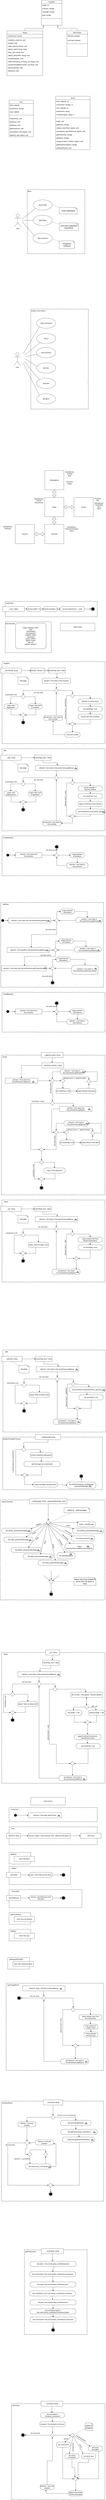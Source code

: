 <mxfile version="13.5.7" type="device"><diagram id="UEO45D3ayNbYLUqX32mm" name="Page-1"><mxGraphModel dx="881" dy="5101" grid="1" gridSize="10" guides="1" tooltips="1" connect="1" arrows="1" fold="1" page="1" pageScale="1" pageWidth="827" pageHeight="1169" math="0" shadow="0"><root><mxCell id="0"/><mxCell id="1" parent="0"/><mxCell id="RiTWyeSluNG_l-gpe2Ir-85" value="Scene" style="swimlane;fontStyle=2;align=center;verticalAlign=top;childLayout=stackLayout;horizontal=1;startSize=26;horizontalStack=0;resizeParent=1;resizeLast=0;collapsible=1;marginBottom=0;rounded=0;shadow=0;strokeWidth=1;" parent="1" vertex="1"><mxGeometry x="434" y="-3900" width="270" height="416" as="geometry"><mxRectangle x="230" y="140" width="160" height="26" as="alternateBounds"/></mxGeometry></mxCell><mxCell id="RiTWyeSluNG_l-gpe2Ir-86" value="items: object[] = []" style="text;align=left;verticalAlign=top;spacingLeft=4;spacingRight=4;overflow=hidden;rotatable=0;points=[[0,0.5],[1,0.5]];portConstraint=eastwest;rounded=0;shadow=0;html=0;" parent="RiTWyeSluNG_l-gpe2Ir-85" vertex="1"><mxGeometry y="26" width="270" height="26" as="geometry"/></mxCell><mxCell id="RiTWyeSluNG_l-gpe2Ir-87" value="connections: string[] = []" style="text;align=left;verticalAlign=top;spacingLeft=4;spacingRight=4;overflow=hidden;rotatable=0;points=[[0,0.5],[1,0.5]];portConstraint=eastwest;rounded=0;shadow=0;html=0;" parent="RiTWyeSluNG_l-gpe2Ir-85" vertex="1"><mxGeometry y="52" width="270" height="26" as="geometry"/></mxCell><mxCell id="RiTWyeSluNG_l-gpe2Ir-88" value="npcs: object[] = [];" style="text;align=left;verticalAlign=top;spacingLeft=4;spacingRight=4;overflow=hidden;rotatable=0;points=[[0,0.5],[1,0.5]];portConstraint=eastwest;rounded=0;shadow=0;html=0;" parent="RiTWyeSluNG_l-gpe2Ir-85" vertex="1"><mxGeometry y="78" width="270" height="26" as="geometry"/></mxCell><mxCell id="RiTWyeSluNG_l-gpe2Ir-89" value="activeScene: string;" style="text;align=left;verticalAlign=top;spacingLeft=4;spacingRight=4;overflow=hidden;rotatable=0;points=[[0,0.5],[1,0.5]];portConstraint=eastwest;rounded=0;shadow=0;html=0;" parent="RiTWyeSluNG_l-gpe2Ir-85" vertex="1"><mxGeometry y="104" width="270" height="26" as="geometry"/></mxCell><mxCell id="RiTWyeSluNG_l-gpe2Ir-90" value="roomDescription: string = &quot;&quot;;" style="text;align=left;verticalAlign=top;spacingLeft=4;spacingRight=4;overflow=hidden;rotatable=0;points=[[0,0.5],[1,0.5]];portConstraint=eastwest;rounded=0;shadow=0;html=0;" parent="RiTWyeSluNG_l-gpe2Ir-85" vertex="1"><mxGeometry y="130" width="270" height="26" as="geometry"/></mxCell><mxCell id="RiTWyeSluNG_l-gpe2Ir-91" value="" style="line;html=1;strokeWidth=1;align=left;verticalAlign=middle;spacingTop=-1;spacingLeft=3;spacingRight=3;rotatable=0;labelPosition=right;points=[];portConstraint=eastwest;" parent="RiTWyeSluNG_l-gpe2Ir-85" vertex="1"><mxGeometry y="156" width="270" height="26" as="geometry"/></mxCell><mxCell id="RiTWyeSluNG_l-gpe2Ir-92" value="load(): void" style="text;align=left;verticalAlign=top;spacingLeft=4;spacingRight=4;overflow=hidden;rotatable=0;points=[[0,0.5],[1,0.5]];portConstraint=eastwest;rounded=0;shadow=0;html=0;" parent="RiTWyeSluNG_l-gpe2Ir-85" vertex="1"><mxGeometry y="182" width="270" height="26" as="geometry"/></mxCell><mxCell id="RiTWyeSluNG_l-gpe2Ir-93" value="getItems(): string[]" style="text;align=left;verticalAlign=top;spacingLeft=4;spacingRight=4;overflow=hidden;rotatable=0;points=[[0,0.5],[1,0.5]];portConstraint=eastwest;rounded=0;shadow=0;html=0;" parent="RiTWyeSluNG_l-gpe2Ir-85" vertex="1"><mxGeometry y="208" width="270" height="26" as="geometry"/></mxCell><mxCell id="RiTWyeSluNG_l-gpe2Ir-94" value="setItem(_itemToSet: object): void" style="text;align=left;verticalAlign=top;spacingLeft=4;spacingRight=4;overflow=hidden;rotatable=0;points=[[0,0.5],[1,0.5]];portConstraint=eastwest;rounded=0;shadow=0;html=0;" parent="RiTWyeSluNG_l-gpe2Ir-85" vertex="1"><mxGeometry y="234" width="270" height="26" as="geometry"/></mxCell><mxCell id="RiTWyeSluNG_l-gpe2Ir-95" value="removeItem(_itemToRemove: object): void" style="text;align=left;verticalAlign=top;spacingLeft=4;spacingRight=4;overflow=hidden;rotatable=0;points=[[0,0.5],[1,0.5]];portConstraint=eastwest;rounded=0;shadow=0;html=0;" parent="RiTWyeSluNG_l-gpe2Ir-85" vertex="1"><mxGeometry y="260" width="270" height="26" as="geometry"/></mxCell><mxCell id="RiTWyeSluNG_l-gpe2Ir-96" value="getDirections(): string[]" style="text;align=left;verticalAlign=top;spacingLeft=4;spacingRight=4;overflow=hidden;rotatable=0;points=[[0,0.5],[1,0.5]];portConstraint=eastwest;rounded=0;shadow=0;html=0;" parent="RiTWyeSluNG_l-gpe2Ir-85" vertex="1"><mxGeometry y="286" width="270" height="26" as="geometry"/></mxCell><mxCell id="RiTWyeSluNG_l-gpe2Ir-97" value="getNpcs(): string[]" style="text;align=left;verticalAlign=top;spacingLeft=4;spacingRight=4;overflow=hidden;rotatable=0;points=[[0,0.5],[1,0.5]];portConstraint=eastwest;rounded=0;shadow=0;html=0;" parent="RiTWyeSluNG_l-gpe2Ir-85" vertex="1"><mxGeometry y="312" width="270" height="26" as="geometry"/></mxCell><mxCell id="RiTWyeSluNG_l-gpe2Ir-98" value="changeLocation(_location: object): void" style="text;align=left;verticalAlign=top;spacingLeft=4;spacingRight=4;overflow=hidden;rotatable=0;points=[[0,0.5],[1,0.5]];portConstraint=eastwest;rounded=0;shadow=0;html=0;" parent="RiTWyeSluNG_l-gpe2Ir-85" vertex="1"><mxGeometry y="338" width="270" height="26" as="geometry"/></mxCell><mxCell id="RiTWyeSluNG_l-gpe2Ir-99" value="getRoomDescription(): string[]" style="text;align=left;verticalAlign=top;spacingLeft=4;spacingRight=4;overflow=hidden;rotatable=0;points=[[0,0.5],[1,0.5]];portConstraint=eastwest;rounded=0;shadow=0;html=0;" parent="RiTWyeSluNG_l-gpe2Ir-85" vertex="1"><mxGeometry y="364" width="270" height="26" as="geometry"/></mxCell><mxCell id="RiTWyeSluNG_l-gpe2Ir-100" value="setActiveRoom(): void" style="text;align=left;verticalAlign=top;spacingLeft=4;spacingRight=4;overflow=hidden;rotatable=0;points=[[0,0.5],[1,0.5]];portConstraint=eastwest;rounded=0;shadow=0;html=0;" parent="RiTWyeSluNG_l-gpe2Ir-85" vertex="1"><mxGeometry y="390" width="270" height="26" as="geometry"/></mxCell><mxCell id="RiTWyeSluNG_l-gpe2Ir-65" value="Charakter" style="swimlane;fontStyle=2;align=center;verticalAlign=top;childLayout=stackLayout;horizontal=1;startSize=26;horizontalStack=0;resizeParent=1;resizeLast=0;collapsible=1;marginBottom=0;rounded=0;shadow=0;strokeWidth=1;" parent="1" vertex="1"><mxGeometry x="323.5" y="-4650" width="160" height="196" as="geometry"><mxRectangle x="230" y="140" width="160" height="26" as="alternateBounds"/></mxGeometry></mxCell><mxCell id="RiTWyeSluNG_l-gpe2Ir-66" value="health :int" style="text;align=left;verticalAlign=top;spacingLeft=4;spacingRight=4;overflow=hidden;rotatable=0;points=[[0,0.5],[1,0.5]];portConstraint=eastwest;" parent="RiTWyeSluNG_l-gpe2Ir-65" vertex="1"><mxGeometry y="26" width="160" height="26" as="geometry"/></mxCell><mxCell id="RiTWyeSluNG_l-gpe2Ir-67" value="inventory: string[]" style="text;align=left;verticalAlign=top;spacingLeft=4;spacingRight=4;overflow=hidden;rotatable=0;points=[[0,0.5],[1,0.5]];portConstraint=eastwest;rounded=0;shadow=0;html=0;" parent="RiTWyeSluNG_l-gpe2Ir-65" vertex="1"><mxGeometry y="52" width="160" height="26" as="geometry"/></mxCell><mxCell id="RiTWyeSluNG_l-gpe2Ir-68" value="#strength: number" style="text;align=left;verticalAlign=top;spacingLeft=4;spacingRight=4;overflow=hidden;rotatable=0;points=[[0,0.5],[1,0.5]];portConstraint=eastwest;rounded=0;shadow=0;html=0;" parent="RiTWyeSluNG_l-gpe2Ir-65" vertex="1"><mxGeometry y="78" width="160" height="26" as="geometry"/></mxCell><mxCell id="RiTWyeSluNG_l-gpe2Ir-69" value="gold: number" style="text;align=left;verticalAlign=top;spacingLeft=4;spacingRight=4;overflow=hidden;rotatable=0;points=[[0,0.5],[1,0.5]];portConstraint=eastwest;rounded=0;shadow=0;html=0;" parent="RiTWyeSluNG_l-gpe2Ir-65" vertex="1"><mxGeometry y="104" width="160" height="26" as="geometry"/></mxCell><mxCell id="RiTWyeSluNG_l-gpe2Ir-70" value="" style="line;html=1;strokeWidth=1;align=left;verticalAlign=middle;spacingTop=-1;spacingLeft=3;spacingRight=3;rotatable=0;labelPosition=right;points=[];portConstraint=eastwest;" parent="RiTWyeSluNG_l-gpe2Ir-65" vertex="1"><mxGeometry y="130" width="160" height="26" as="geometry"/></mxCell><mxCell id="RiTWyeSluNG_l-gpe2Ir-71" value="Player" style="swimlane;fontStyle=0;align=center;verticalAlign=top;childLayout=stackLayout;horizontal=1;startSize=26;horizontalStack=0;resizeParent=1;resizeLast=0;collapsible=1;marginBottom=0;rounded=0;shadow=0;strokeWidth=1;" parent="1" vertex="1"><mxGeometry x="53.5" y="-4410" width="280" height="350" as="geometry"><mxRectangle x="130" y="380" width="160" height="26" as="alternateBounds"/></mxGeometry></mxCell><mxCell id="9od6A1CerDM6QvnFt1l5-38" value="-activeScene: Scene;&#10;" style="text;align=left;verticalAlign=top;spacingLeft=4;spacingRight=4;overflow=hidden;rotatable=0;points=[[0,0.5],[1,0.5]];portConstraint=eastwest;fontStyle=0" vertex="1" parent="RiTWyeSluNG_l-gpe2Ir-71"><mxGeometry y="26" width="280" height="24" as="geometry"/></mxCell><mxCell id="RiTWyeSluNG_l-gpe2Ir-72" value="" style="line;html=1;strokeWidth=1;align=left;verticalAlign=middle;spacingTop=-1;spacingLeft=3;spacingRight=3;rotatable=0;labelPosition=right;points=[];portConstraint=eastwest;" parent="RiTWyeSluNG_l-gpe2Ir-71" vertex="1"><mxGeometry y="50" width="280" height="8" as="geometry"/></mxCell><mxCell id="RiTWyeSluNG_l-gpe2Ir-73" value="-dropItem(_index:int) :void&#10;" style="text;align=left;verticalAlign=top;spacingLeft=4;spacingRight=4;overflow=hidden;rotatable=0;points=[[0,0.5],[1,0.5]];portConstraint=eastwest;fontStyle=0" parent="RiTWyeSluNG_l-gpe2Ir-71" vertex="1"><mxGeometry y="58" width="280" height="24" as="geometry"/></mxCell><mxCell id="RiTWyeSluNG_l-gpe2Ir-74" value="-lookAt() :void&#10;" style="text;align=left;verticalAlign=top;spacingLeft=4;spacingRight=4;overflow=hidden;rotatable=0;points=[[0,0.5],[1,0.5]];portConstraint=eastwest;fontStyle=0" parent="RiTWyeSluNG_l-gpe2Ir-71" vertex="1"><mxGeometry y="82" width="280" height="24" as="geometry"/></mxCell><mxCell id="RiTWyeSluNG_l-gpe2Ir-75" value="-walk(_direction:string) :void&#10;" style="text;align=left;verticalAlign=top;spacingLeft=4;spacingRight=4;overflow=hidden;rotatable=0;points=[[0,0.5],[1,0.5]];portConstraint=eastwest;fontStyle=0" parent="RiTWyeSluNG_l-gpe2Ir-71" vertex="1"><mxGeometry y="106" width="280" height="24" as="geometry"/></mxCell><mxCell id="RiTWyeSluNG_l-gpe2Ir-76" value="-talkTo(_talkTo:string) :string&#10;" style="text;align=left;verticalAlign=top;spacingLeft=4;spacingRight=4;overflow=hidden;rotatable=0;points=[[0,0.5],[1,0.5]];portConstraint=eastwest;fontStyle=0" parent="RiTWyeSluNG_l-gpe2Ir-71" vertex="1"><mxGeometry y="130" width="280" height="24" as="geometry"/></mxCell><mxCell id="RiTWyeSluNG_l-gpe2Ir-78" value="-take(_item:string) :void&#10;" style="text;align=left;verticalAlign=top;spacingLeft=4;spacingRight=4;overflow=hidden;rotatable=0;points=[[0,0.5],[1,0.5]];portConstraint=eastwest;fontStyle=0" parent="RiTWyeSluNG_l-gpe2Ir-71" vertex="1"><mxGeometry y="154" width="280" height="24" as="geometry"/></mxCell><mxCell id="RiTWyeSluNG_l-gpe2Ir-80" value="-attack(_attackWho: string) :void&#10;" style="text;align=left;verticalAlign=top;spacingLeft=4;spacingRight=4;overflow=hidden;rotatable=0;points=[[0,0.5],[1,0.5]];portConstraint=eastwest;fontStyle=0;strokeColor=none;" parent="RiTWyeSluNG_l-gpe2Ir-71" vertex="1"><mxGeometry y="178" width="280" height="24" as="geometry"/></mxCell><mxCell id="RiTWyeSluNG_l-gpe2Ir-79" value="-showBackpack() :void&#10;" style="text;align=left;verticalAlign=top;spacingLeft=4;spacingRight=4;overflow=hidden;rotatable=0;points=[[0,0.5],[1,0.5]];portConstraint=eastwest;fontStyle=0;strokeColor=none;" parent="RiTWyeSluNG_l-gpe2Ir-71" vertex="1"><mxGeometry y="202" width="280" height="24" as="geometry"/></mxCell><mxCell id="9od6A1CerDM6QvnFt1l5-39" value="-switchUserInput(_um:string,_pm:string) :void&#10;" style="text;align=left;verticalAlign=top;spacingLeft=4;spacingRight=4;overflow=hidden;rotatable=0;points=[[0,0.5],[1,0.5]];portConstraint=eastwest;fontStyle=0;strokeColor=none;" vertex="1" parent="RiTWyeSluNG_l-gpe2Ir-71"><mxGeometry y="226" width="280" height="24" as="geometry"/></mxCell><mxCell id="9od6A1CerDM6QvnFt1l5-40" value="+prepareToUpdateConsole(_um:string) :void&#10;" style="text;align=left;verticalAlign=top;spacingLeft=4;spacingRight=4;overflow=hidden;rotatable=0;points=[[0,0.5],[1,0.5]];portConstraint=eastwest;fontStyle=0;strokeColor=none;" vertex="1" parent="RiTWyeSluNG_l-gpe2Ir-71"><mxGeometry y="250" width="280" height="24" as="geometry"/></mxCell><mxCell id="9od6A1CerDM6QvnFt1l5-41" value="-listCommands() :void&#10;" style="text;align=left;verticalAlign=top;spacingLeft=4;spacingRight=4;overflow=hidden;rotatable=0;points=[[0,0.5],[1,0.5]];portConstraint=eastwest;fontStyle=0" vertex="1" parent="RiTWyeSluNG_l-gpe2Ir-71"><mxGeometry y="274" width="280" height="24" as="geometry"/></mxCell><mxCell id="9od6A1CerDM6QvnFt1l5-42" value="-listRoom() :void&#10;" style="text;align=left;verticalAlign=top;spacingLeft=4;spacingRight=4;overflow=hidden;rotatable=0;points=[[0,0.5],[1,0.5]];portConstraint=eastwest;fontStyle=0" vertex="1" parent="RiTWyeSluNG_l-gpe2Ir-71"><mxGeometry y="298" width="280" height="24" as="geometry"/></mxCell><mxCell id="RiTWyeSluNG_l-gpe2Ir-81" value="None Player" style="swimlane;fontStyle=0;align=center;verticalAlign=top;childLayout=stackLayout;horizontal=1;startSize=26;horizontalStack=0;resizeParent=1;resizeLast=0;collapsible=1;marginBottom=0;rounded=0;shadow=0;strokeWidth=1;" parent="1" vertex="1"><mxGeometry x="523" y="-4410" width="160" height="200" as="geometry"><mxRectangle x="340" y="380" width="170" height="26" as="alternateBounds"/></mxGeometry></mxCell><mxCell id="RiTWyeSluNG_l-gpe2Ir-82" value="isEnemy: boolean" style="text;align=left;verticalAlign=top;spacingLeft=4;spacingRight=4;overflow=hidden;rotatable=0;points=[[0,0.5],[1,0.5]];portConstraint=eastwest;" parent="RiTWyeSluNG_l-gpe2Ir-81" vertex="1"><mxGeometry y="26" width="160" height="34" as="geometry"/></mxCell><mxCell id="RiTWyeSluNG_l-gpe2Ir-83" value="canTrade: boolean" style="text;align=left;verticalAlign=top;spacingLeft=4;spacingRight=4;overflow=hidden;rotatable=0;points=[[0,0.5],[1,0.5]];portConstraint=eastwest;" parent="RiTWyeSluNG_l-gpe2Ir-81" vertex="1"><mxGeometry y="60" width="160" height="34" as="geometry"/></mxCell><mxCell id="RiTWyeSluNG_l-gpe2Ir-84" value="" style="line;html=1;strokeWidth=1;align=left;verticalAlign=middle;spacingTop=-1;spacingLeft=3;spacingRight=3;rotatable=0;labelPosition=right;points=[];portConstraint=eastwest;" parent="RiTWyeSluNG_l-gpe2Ir-81" vertex="1"><mxGeometry y="94" width="160" height="12" as="geometry"/></mxCell><mxCell id="9od6A1CerDM6QvnFt1l5-37" value="&lt;div style=&quot;text-align: left&quot;&gt;&amp;nbsp;switchJson&lt;/div&gt;" style="rounded=0;whiteSpace=wrap;html=1;shadow=0;glass=0;comic=1;strokeColor=#000000;labelPosition=center;verticalLabelPosition=middle;align=left;verticalAlign=top;absoluteArcSize=1;arcSize=50;" vertex="1" parent="1"><mxGeometry x="89" y="14100" width="731" height="750" as="geometry"/></mxCell><mxCell id="RiTWyeSluNG_l-gpe2Ir-101" value="item" style="swimlane;fontStyle=2;align=center;verticalAlign=top;childLayout=stackLayout;horizontal=1;startSize=26;horizontalStack=0;resizeParent=1;resizeLast=0;collapsible=1;marginBottom=0;rounded=0;shadow=0;strokeWidth=1;" parent="1" vertex="1"><mxGeometry x="70" y="-3870" width="190" height="286" as="geometry"><mxRectangle x="230" y="140" width="160" height="26" as="alternateBounds"/></mxGeometry></mxCell><mxCell id="RiTWyeSluNG_l-gpe2Ir-102" value="items: object[]" style="text;align=left;verticalAlign=top;spacingLeft=4;spacingRight=4;overflow=hidden;rotatable=0;points=[[0,0.5],[1,0.5]];portConstraint=eastwest;rounded=0;shadow=0;html=0;" parent="RiTWyeSluNG_l-gpe2Ir-101" vertex="1"><mxGeometry y="26" width="190" height="26" as="geometry"/></mxCell><mxCell id="RiTWyeSluNG_l-gpe2Ir-103" value="connections: string[]" style="text;align=left;verticalAlign=top;spacingLeft=4;spacingRight=4;overflow=hidden;rotatable=0;points=[[0,0.5],[1,0.5]];portConstraint=eastwest;rounded=0;shadow=0;html=0;" parent="RiTWyeSluNG_l-gpe2Ir-101" vertex="1"><mxGeometry y="52" width="190" height="26" as="geometry"/></mxCell><mxCell id="RiTWyeSluNG_l-gpe2Ir-104" value="npcs: object[];" style="text;align=left;verticalAlign=top;spacingLeft=4;spacingRight=4;overflow=hidden;rotatable=0;points=[[0,0.5],[1,0.5]];portConstraint=eastwest;rounded=0;shadow=0;html=0;" parent="RiTWyeSluNG_l-gpe2Ir-101" vertex="1"><mxGeometry y="78" width="190" height="26" as="geometry"/></mxCell><mxCell id="RiTWyeSluNG_l-gpe2Ir-105" value="" style="line;html=1;strokeWidth=1;align=left;verticalAlign=middle;spacingTop=-1;spacingLeft=3;spacingRight=3;rotatable=0;labelPosition=right;points=[];portConstraint=eastwest;" parent="RiTWyeSluNG_l-gpe2Ir-101" vertex="1"><mxGeometry y="104" width="190" height="26" as="geometry"/></mxCell><mxCell id="RiTWyeSluNG_l-gpe2Ir-106" value="loadScene(): void" style="text;align=left;verticalAlign=top;spacingLeft=4;spacingRight=4;overflow=hidden;rotatable=0;points=[[0,0.5],[1,0.5]];portConstraint=eastwest;rounded=0;shadow=0;html=0;" parent="RiTWyeSluNG_l-gpe2Ir-101" vertex="1"><mxGeometry y="130" width="190" height="26" as="geometry"/></mxCell><mxCell id="RiTWyeSluNG_l-gpe2Ir-107" value="getNpcs(): void" style="text;align=left;verticalAlign=top;spacingLeft=4;spacingRight=4;overflow=hidden;rotatable=0;points=[[0,0.5],[1,0.5]];portConstraint=eastwest;rounded=0;shadow=0;html=0;" parent="RiTWyeSluNG_l-gpe2Ir-101" vertex="1"><mxGeometry y="156" width="190" height="26" as="geometry"/></mxCell><mxCell id="RiTWyeSluNG_l-gpe2Ir-108" value="getItems(): void" style="text;align=left;verticalAlign=top;spacingLeft=4;spacingRight=4;overflow=hidden;rotatable=0;points=[[0,0.5],[1,0.5]];portConstraint=eastwest;rounded=0;shadow=0;html=0;" parent="RiTWyeSluNG_l-gpe2Ir-101" vertex="1"><mxGeometry y="182" width="190" height="26" as="geometry"/></mxCell><mxCell id="RiTWyeSluNG_l-gpe2Ir-109" value="getDirections(): void" style="text;align=left;verticalAlign=top;spacingLeft=4;spacingRight=4;overflow=hidden;rotatable=0;points=[[0,0.5],[1,0.5]];portConstraint=eastwest;rounded=0;shadow=0;html=0;" parent="RiTWyeSluNG_l-gpe2Ir-101" vertex="1"><mxGeometry y="208" width="190" height="26" as="geometry"/></mxCell><mxCell id="RiTWyeSluNG_l-gpe2Ir-110" value="removeItem(_item:object): void" style="text;align=left;verticalAlign=top;spacingLeft=4;spacingRight=4;overflow=hidden;rotatable=0;points=[[0,0.5],[1,0.5]];portConstraint=eastwest;rounded=0;shadow=0;html=0;" parent="RiTWyeSluNG_l-gpe2Ir-101" vertex="1"><mxGeometry y="234" width="190" height="26" as="geometry"/></mxCell><mxCell id="RiTWyeSluNG_l-gpe2Ir-111" value="addItem(_item:object): void" style="text;align=left;verticalAlign=top;spacingLeft=4;spacingRight=4;overflow=hidden;rotatable=0;points=[[0,0.5],[1,0.5]];portConstraint=eastwest;rounded=0;shadow=0;html=0;" parent="RiTWyeSluNG_l-gpe2Ir-101" vertex="1"><mxGeometry y="260" width="190" height="26" as="geometry"/></mxCell><mxCell id="RiTWyeSluNG_l-gpe2Ir-34" value="&lt;div style=&quot;text-align: left&quot;&gt;&amp;nbsp;getRoomCache&lt;/div&gt;" style="rounded=0;whiteSpace=wrap;html=1;shadow=0;glass=0;comic=1;strokeColor=#000000;labelPosition=center;verticalLabelPosition=middle;align=left;verticalAlign=top;absoluteArcSize=1;arcSize=50;" parent="1" vertex="1"><mxGeometry x="190" y="12900" width="490" height="660" as="geometry"/></mxCell><mxCell id="peN-Ekr5OBFYfEHAkfgJ-66" value="&lt;div style=&quot;text-align: left&quot;&gt;&amp;nbsp;setActiveRoom&lt;/div&gt;" style="rounded=0;whiteSpace=wrap;html=1;shadow=0;glass=0;comic=1;strokeColor=#000000;labelPosition=center;verticalLabelPosition=middle;align=left;verticalAlign=top;absoluteArcSize=1;arcSize=50;" parent="1" vertex="1"><mxGeometry x="10" y="11740" width="800" height="780" as="geometry"/></mxCell><mxCell id="peN-Ekr5OBFYfEHAkfgJ-12" value="&lt;div style=&quot;text-align: left&quot;&gt;&amp;nbsp; npcChangeRoom&lt;/div&gt;" style="rounded=0;whiteSpace=wrap;html=1;shadow=0;glass=0;comic=1;strokeColor=#000000;labelPosition=center;verticalLabelPosition=middle;align=left;verticalAlign=top;absoluteArcSize=1;arcSize=50;" parent="1" vertex="1"><mxGeometry x="47" y="10820" width="763" height="680" as="geometry"/></mxCell><mxCell id="312H5KMu3RW9jmjLcNC7-134" value="&lt;div style=&quot;text-align: left&quot;&gt;&amp;nbsp; &amp;nbsp; attack&lt;/div&gt;" style="rounded=0;whiteSpace=wrap;html=1;shadow=0;glass=0;comic=1;strokeColor=#000000;labelPosition=center;verticalLabelPosition=middle;align=left;verticalAlign=top;absoluteArcSize=1;arcSize=50;" parent="1" vertex="1"><mxGeometry x="12" y="8240" width="808" height="1020" as="geometry"/></mxCell><mxCell id="312H5KMu3RW9jmjLcNC7-78" value="&lt;div style=&quot;text-align: left&quot;&gt;&amp;nbsp; &amp;nbsp;switchUserInput&lt;/div&gt;" style="rounded=0;whiteSpace=wrap;html=1;shadow=0;glass=0;comic=1;strokeColor=#000000;labelPosition=center;verticalLabelPosition=middle;align=left;verticalAlign=top;absoluteArcSize=1;arcSize=50;" parent="1" vertex="1"><mxGeometry y="7050" width="820" height="780" as="geometry"/></mxCell><mxCell id="mkfytrwFK81EScXnN2Ls-443" value="&lt;div style=&quot;text-align: left&quot;&gt;&lt;span&gt;prepareToUpdateConsole&lt;/span&gt;&lt;/div&gt;" style="rounded=0;whiteSpace=wrap;html=1;shadow=0;glass=0;comic=1;strokeColor=#000000;labelPosition=center;verticalLabelPosition=middle;align=left;verticalAlign=top;absoluteArcSize=1;arcSize=50;" parent="1" vertex="1"><mxGeometry x="20" y="6560" width="780" height="410" as="geometry"/></mxCell><mxCell id="mkfytrwFK81EScXnN2Ls-279" value="&lt;div style=&quot;text-align: left&quot;&gt;&amp;nbsp; lookAt&lt;/div&gt;" style="rounded=0;whiteSpace=wrap;html=1;shadow=0;glass=0;comic=1;strokeColor=#000000;labelPosition=center;verticalLabelPosition=middle;align=left;verticalAlign=top;absoluteArcSize=1;arcSize=50;" parent="1" vertex="1"><mxGeometry x="10" y="3580" width="810" height="1090" as="geometry"/></mxCell><mxCell id="mkfytrwFK81EScXnN2Ls-189" value="&lt;div style=&quot;text-align: left&quot;&gt;&amp;nbsp; &amp;nbsp; listRoom&lt;/div&gt;" style="rounded=0;whiteSpace=wrap;html=1;shadow=0;glass=0;comic=1;strokeColor=#000000;labelPosition=center;verticalLabelPosition=middle;align=left;verticalAlign=top;absoluteArcSize=1;arcSize=50;" parent="1" vertex="1"><mxGeometry x="5" y="2390" width="805" height="660" as="geometry"/></mxCell><mxCell id="mkfytrwFK81EScXnN2Ls-129" value="&lt;div style=&quot;text-align: left&quot;&gt;&amp;nbsp; showBackpack&lt;/div&gt;" style="rounded=0;whiteSpace=wrap;html=1;shadow=0;glass=0;comic=1;strokeColor=#000000;labelPosition=center;verticalLabelPosition=middle;align=left;verticalAlign=top;absoluteArcSize=1;arcSize=50;" parent="1" vertex="1"><mxGeometry x="15" y="1870" width="805" height="310" as="geometry"/></mxCell><mxCell id="mkfytrwFK81EScXnN2Ls-57" value="&lt;div style=&quot;text-align: left&quot;&gt;&amp;nbsp; &amp;nbsp;dropItem&lt;/div&gt;" style="rounded=0;whiteSpace=wrap;html=1;shadow=0;glass=0;comic=1;strokeColor=#000000;labelPosition=center;verticalLabelPosition=middle;align=left;verticalAlign=top;absoluteArcSize=1;arcSize=50;" parent="1" vertex="1"><mxGeometry x="15" y="510" width="805" height="640" as="geometry"/></mxCell><mxCell id="mkfytrwFK81EScXnN2Ls-12" value="&lt;div style=&quot;text-align: left&quot;&gt;&lt;span&gt;listCommands&lt;/span&gt;&lt;/div&gt;" style="rounded=0;whiteSpace=wrap;html=1;shadow=0;glass=0;comic=1;strokeColor=#000000;labelPosition=center;verticalLabelPosition=middle;align=left;verticalAlign=top;absoluteArcSize=1;arcSize=50;" parent="1" vertex="1"><mxGeometry x="40" y="200" width="360" height="240" as="geometry"/></mxCell><mxCell id="mkfytrwFK81EScXnN2Ls-10" value="&lt;div style=&quot;text-align: left&quot;&gt;&amp;nbsp;constructor&lt;/div&gt;" style="rounded=0;whiteSpace=wrap;html=1;shadow=0;glass=0;comic=1;strokeColor=#000000;labelPosition=center;verticalLabelPosition=middle;align=left;verticalAlign=top;absoluteArcSize=1;arcSize=50;" parent="1" vertex="1"><mxGeometry x="40" y="40" width="720" height="120" as="geometry"/></mxCell><mxCell id="mkfytrwFK81EScXnN2Ls-3" style="edgeStyle=orthogonalEdgeStyle;rounded=0;orthogonalLoop=1;jettySize=auto;html=1;entryX=0;entryY=0.5;entryDx=0;entryDy=0;" parent="1" source="mkfytrwFK81EScXnN2Ls-1" target="mkfytrwFK81EScXnN2Ls-2" edge="1"><mxGeometry relative="1" as="geometry"/></mxCell><mxCell id="mkfytrwFK81EScXnN2Ls-1" value="&lt;div style=&quot;text-align: left&quot;&gt;_room: object&lt;/div&gt;" style="rounded=0;whiteSpace=wrap;html=1;comic=1;" parent="1" vertex="1"><mxGeometry x="20" y="80" width="170" height="40" as="geometry"/></mxCell><mxCell id="mkfytrwFK81EScXnN2Ls-4" style="edgeStyle=orthogonalEdgeStyle;rounded=0;orthogonalLoop=1;jettySize=auto;html=1;entryX=0;entryY=0.5;entryDx=0;entryDy=0;" parent="1" source="mkfytrwFK81EScXnN2Ls-2" target="mkfytrwFK81EScXnN2Ls-5" edge="1"><mxGeometry relative="1" as="geometry"><mxPoint x="480" y="100" as="targetPoint"/></mxGeometry></mxCell><mxCell id="mkfytrwFK81EScXnN2Ls-2" value="set this.health = 15" style="rounded=1;whiteSpace=wrap;html=1;absoluteArcSize=1;arcSize=50;strokeWidth=1;shadow=0;comic=1;" parent="1" vertex="1"><mxGeometry x="210" y="80" width="110" height="40" as="geometry"/></mxCell><mxCell id="mkfytrwFK81EScXnN2Ls-7" style="edgeStyle=orthogonalEdgeStyle;rounded=0;orthogonalLoop=1;jettySize=auto;html=1;entryX=0;entryY=0.5;entryDx=0;entryDy=0;" parent="1" source="mkfytrwFK81EScXnN2Ls-5" target="mkfytrwFK81EScXnN2Ls-6" edge="1"><mxGeometry relative="1" as="geometry"/></mxCell><mxCell id="mkfytrwFK81EScXnN2Ls-5" value="set this.strength = 5" style="rounded=1;whiteSpace=wrap;html=1;absoluteArcSize=1;arcSize=50;strokeWidth=1;shadow=0;comic=1;" parent="1" vertex="1"><mxGeometry x="340" y="80" width="110" height="40" as="geometry"/></mxCell><mxCell id="mkfytrwFK81EScXnN2Ls-9" style="edgeStyle=orthogonalEdgeStyle;rounded=0;orthogonalLoop=1;jettySize=auto;html=1;entryX=0;entryY=0.5;entryDx=0;entryDy=0;" parent="1" source="mkfytrwFK81EScXnN2Ls-6" target="mkfytrwFK81EScXnN2Ls-8" edge="1"><mxGeometry relative="1" as="geometry"/></mxCell><mxCell id="mkfytrwFK81EScXnN2Ls-6" value="set this.acticeScene = _room" style="rounded=1;whiteSpace=wrap;html=1;absoluteArcSize=1;arcSize=50;strokeWidth=1;shadow=0;comic=1;" parent="1" vertex="1"><mxGeometry x="470" y="80" width="190" height="40" as="geometry"/></mxCell><mxCell id="mkfytrwFK81EScXnN2Ls-8" value="" style="ellipse;html=1;shape=endState;fillColor=#000000;strokeColor=#000000;comic=1" parent="1" vertex="1"><mxGeometry x="710" y="85" width="31" height="30" as="geometry"/></mxCell><mxCell id="mkfytrwFK81EScXnN2Ls-11" value="output &quot;attack(a) &amp;lt;who&amp;gt;&lt;br&gt;clear&lt;br&gt;commands(c)&lt;br&gt;description(d)&lt;br&gt;drop(dr) &amp;lt;what&amp;gt;&lt;br&gt;inventory(i)&lt;br&gt;look(l) &amp;lt;where&amp;gt;&lt;br&gt;take(t) &amp;lt;what&amp;gt;&lt;br&gt;talk &amp;lt;to&amp;gt;&lt;br&gt;walk(w) &amp;lt;where&amp;gt;&quot;" style="rounded=1;whiteSpace=wrap;html=1;absoluteArcSize=1;arcSize=50;strokeWidth=1;shadow=0;comic=1;" parent="1" vertex="1"><mxGeometry x="120" y="210" width="240" height="200" as="geometry"/></mxCell><mxCell id="mkfytrwFK81EScXnN2Ls-16" style="edgeStyle=orthogonalEdgeStyle;rounded=0;orthogonalLoop=1;jettySize=auto;html=1;" parent="1" source="mkfytrwFK81EScXnN2Ls-13" edge="1"><mxGeometry relative="1" as="geometry"><mxPoint x="240" y="580" as="targetPoint"/></mxGeometry></mxCell><mxCell id="mkfytrwFK81EScXnN2Ls-13" value="&lt;div style=&quot;text-align: left&quot;&gt;_itemToDrop: string&lt;/div&gt;" style="rounded=0;whiteSpace=wrap;html=1;comic=1;" parent="1" vertex="1"><mxGeometry x="5" y="560" width="160" height="40" as="geometry"/></mxCell><mxCell id="mkfytrwFK81EScXnN2Ls-14" value="trim that" style="shape=note;strokeWidth=1;fontSize=14;size=11;whiteSpace=wrap;html=1;rounded=0;shadow=0;comic=1;fillColor=#FFFFFF;" parent="1" vertex="1"><mxGeometry x="140" y="630" width="80" height="60" as="geometry"/></mxCell><mxCell id="mkfytrwFK81EScXnN2Ls-15" value="" style="endArrow=none;dashed=1;html=1;exitX=0.5;exitY=1;exitDx=0;exitDy=0;" parent="1" source="mkfytrwFK81EScXnN2Ls-13" target="mkfytrwFK81EScXnN2Ls-14" edge="1"><mxGeometry width="50" height="50" relative="1" as="geometry"><mxPoint x="110" y="690" as="sourcePoint"/><mxPoint y="710" as="targetPoint"/></mxGeometry></mxCell><mxCell id="mkfytrwFK81EScXnN2Ls-19" style="edgeStyle=orthogonalEdgeStyle;rounded=0;orthogonalLoop=1;jettySize=auto;html=1;entryX=0;entryY=0.5;entryDx=0;entryDy=0;" parent="1" source="mkfytrwFK81EScXnN2Ls-17" target="mkfytrwFK81EScXnN2Ls-18" edge="1"><mxGeometry relative="1" as="geometry"/></mxCell><mxCell id="mkfytrwFK81EScXnN2Ls-17" value="&lt;div style=&quot;text-align: left&quot;&gt;counter: number = 0&lt;/div&gt;" style="rounded=0;whiteSpace=wrap;html=1;comic=1;" parent="1" vertex="1"><mxGeometry x="240" y="560" width="110" height="40" as="geometry"/></mxCell><mxCell id="mkfytrwFK81EScXnN2Ls-21" style="edgeStyle=orthogonalEdgeStyle;rounded=0;orthogonalLoop=1;jettySize=auto;html=1;entryX=0.521;entryY=-0.037;entryDx=0;entryDy=0;entryPerimeter=0;" parent="1" source="mkfytrwFK81EScXnN2Ls-18" target="mkfytrwFK81EScXnN2Ls-20" edge="1"><mxGeometry relative="1" as="geometry"/></mxCell><mxCell id="mkfytrwFK81EScXnN2Ls-18" value="&lt;div style=&quot;text-align: left&quot;&gt;checkFlag: bool = false&lt;/div&gt;" style="rounded=0;whiteSpace=wrap;html=1;comic=1;" parent="1" vertex="1"><mxGeometry x="380" y="560" width="130" height="40" as="geometry"/></mxCell><mxCell id="mkfytrwFK81EScXnN2Ls-22" style="edgeStyle=orthogonalEdgeStyle;rounded=0;orthogonalLoop=1;jettySize=auto;html=1;entryX=0.5;entryY=0;entryDx=0;entryDy=0;" parent="1" source="mkfytrwFK81EScXnN2Ls-20" target="mkfytrwFK81EScXnN2Ls-23" edge="1"><mxGeometry relative="1" as="geometry"><mxPoint x="440" y="720" as="targetPoint"/></mxGeometry></mxCell><mxCell id="mkfytrwFK81EScXnN2Ls-20" value="&lt;div style=&quot;text-align: left&quot;&gt;element = first value in this.inventory&lt;/div&gt;" style="rounded=0;whiteSpace=wrap;html=1;comic=1;" parent="1" vertex="1"><mxGeometry x="330" y="640" width="220" height="40" as="geometry"/></mxCell><mxCell id="mkfytrwFK81EScXnN2Ls-24" style="edgeStyle=orthogonalEdgeStyle;rounded=0;orthogonalLoop=1;jettySize=auto;html=1;entryX=0.5;entryY=0;entryDx=0;entryDy=0;" parent="1" source="mkfytrwFK81EScXnN2Ls-23" target="mkfytrwFK81EScXnN2Ls-25" edge="1"><mxGeometry relative="1" as="geometry"><mxPoint x="520" y="736" as="targetPoint"/></mxGeometry></mxCell><mxCell id="mkfytrwFK81EScXnN2Ls-44" style="edgeStyle=orthogonalEdgeStyle;rounded=0;orthogonalLoop=1;jettySize=auto;html=1;entryX=0.5;entryY=0;entryDx=0;entryDy=0;" parent="1" source="mkfytrwFK81EScXnN2Ls-23" target="mkfytrwFK81EScXnN2Ls-46" edge="1"><mxGeometry relative="1" as="geometry"><mxPoint x="190" y="736" as="targetPoint"/></mxGeometry></mxCell><mxCell id="mkfytrwFK81EScXnN2Ls-45" value="[for loop done]" style="edgeLabel;html=1;align=center;verticalAlign=middle;resizable=0;points=[];" parent="mkfytrwFK81EScXnN2Ls-44" vertex="1" connectable="0"><mxGeometry x="-0.287" y="3" relative="1" as="geometry"><mxPoint x="-25.67" y="13" as="offset"/></mxGeometry></mxCell><mxCell id="mkfytrwFK81EScXnN2Ls-23" value="" style="rhombus;whiteSpace=wrap;html=1;rounded=0;shadow=0;glass=0;comic=1;strokeColor=#000000;align=left;" parent="1" vertex="1"><mxGeometry x="424" y="720" width="32" height="32" as="geometry"/></mxCell><mxCell id="mkfytrwFK81EScXnN2Ls-28" style="edgeStyle=orthogonalEdgeStyle;rounded=0;orthogonalLoop=1;jettySize=auto;html=1;entryX=0;entryY=0.5;entryDx=0;entryDy=0;" parent="1" source="mkfytrwFK81EScXnN2Ls-25" target="mkfytrwFK81EScXnN2Ls-27" edge="1"><mxGeometry relative="1" as="geometry"><mxPoint x="500" y="776" as="targetPoint"/><Array as="points"><mxPoint x="520" y="776"/><mxPoint x="520" y="996"/></Array></mxGeometry></mxCell><mxCell id="mkfytrwFK81EScXnN2Ls-29" value="[element.name != _itemToDrop]" style="edgeLabel;html=1;align=center;verticalAlign=middle;resizable=0;points=[];rotation=-90;" parent="mkfytrwFK81EScXnN2Ls-28" vertex="1" connectable="0"><mxGeometry x="-0.05" y="-2" relative="1" as="geometry"><mxPoint x="-8" as="offset"/></mxGeometry></mxCell><mxCell id="mkfytrwFK81EScXnN2Ls-30" style="edgeStyle=orthogonalEdgeStyle;rounded=0;orthogonalLoop=1;jettySize=auto;html=1;entryX=0.5;entryY=0;entryDx=0;entryDy=0;" parent="1" source="mkfytrwFK81EScXnN2Ls-25" target="mkfytrwFK81EScXnN2Ls-31" edge="1"><mxGeometry relative="1" as="geometry"><mxPoint x="620" y="776" as="targetPoint"/></mxGeometry></mxCell><mxCell id="mkfytrwFK81EScXnN2Ls-25" value="" style="rhombus;whiteSpace=wrap;html=1;rounded=0;shadow=0;glass=0;comic=1;strokeColor=#000000;align=left;" parent="1" vertex="1"><mxGeometry x="550" y="760" width="32" height="32" as="geometry"/></mxCell><mxCell id="mkfytrwFK81EScXnN2Ls-38" style="edgeStyle=orthogonalEdgeStyle;rounded=0;orthogonalLoop=1;jettySize=auto;html=1;" parent="1" source="mkfytrwFK81EScXnN2Ls-27" edge="1"><mxGeometry relative="1" as="geometry"><mxPoint x="566" y="1060" as="targetPoint"/></mxGeometry></mxCell><mxCell id="mkfytrwFK81EScXnN2Ls-27" value="" style="rhombus;whiteSpace=wrap;html=1;rounded=0;shadow=0;glass=0;comic=1;strokeColor=#000000;align=left;" parent="1" vertex="1"><mxGeometry x="550" y="980" width="32" height="32" as="geometry"/></mxCell><mxCell id="mkfytrwFK81EScXnN2Ls-33" style="edgeStyle=orthogonalEdgeStyle;rounded=0;orthogonalLoop=1;jettySize=auto;html=1;entryX=0.5;entryY=0;entryDx=0;entryDy=0;" parent="1" source="mkfytrwFK81EScXnN2Ls-31" target="mkfytrwFK81EScXnN2Ls-32" edge="1"><mxGeometry relative="1" as="geometry"/></mxCell><mxCell id="mkfytrwFK81EScXnN2Ls-31" value="add item to scenes items" style="rounded=1;whiteSpace=wrap;html=1;absoluteArcSize=1;arcSize=50;strokeWidth=1;shadow=0;comic=1;" parent="1" vertex="1"><mxGeometry x="610" y="800" width="190" height="40" as="geometry"/></mxCell><mxCell id="mkfytrwFK81EScXnN2Ls-35" style="edgeStyle=orthogonalEdgeStyle;rounded=0;orthogonalLoop=1;jettySize=auto;html=1;entryX=0.5;entryY=0;entryDx=0;entryDy=0;" parent="1" source="mkfytrwFK81EScXnN2Ls-32" target="mkfytrwFK81EScXnN2Ls-34" edge="1"><mxGeometry relative="1" as="geometry"/></mxCell><mxCell id="mkfytrwFK81EScXnN2Ls-32" value="set checkFlag = true" style="rounded=1;whiteSpace=wrap;html=1;absoluteArcSize=1;arcSize=50;strokeWidth=1;shadow=0;comic=1;" parent="1" vertex="1"><mxGeometry x="610" y="860" width="190" height="40" as="geometry"/></mxCell><mxCell id="mkfytrwFK81EScXnN2Ls-37" style="edgeStyle=orthogonalEdgeStyle;rounded=0;orthogonalLoop=1;jettySize=auto;html=1;entryX=1;entryY=0.5;entryDx=0;entryDy=0;" parent="1" source="mkfytrwFK81EScXnN2Ls-34" target="mkfytrwFK81EScXnN2Ls-27" edge="1"><mxGeometry relative="1" as="geometry"><mxPoint x="610" y="1020" as="targetPoint"/><Array as="points"><mxPoint x="705" y="996"/></Array></mxGeometry></mxCell><mxCell id="mkfytrwFK81EScXnN2Ls-34" value="remove item from inventory" style="rounded=1;whiteSpace=wrap;html=1;absoluteArcSize=1;arcSize=50;strokeWidth=1;shadow=0;comic=1;" parent="1" vertex="1"><mxGeometry x="610" y="920" width="190" height="40" as="geometry"/></mxCell><mxCell id="mkfytrwFK81EScXnN2Ls-42" style="edgeStyle=orthogonalEdgeStyle;rounded=0;orthogonalLoop=1;jettySize=auto;html=1;entryX=0.5;entryY=1;entryDx=0;entryDy=0;" parent="1" source="mkfytrwFK81EScXnN2Ls-39" target="mkfytrwFK81EScXnN2Ls-41" edge="1"><mxGeometry relative="1" as="geometry"/></mxCell><mxCell id="mkfytrwFK81EScXnN2Ls-39" value="increment counter" style="rounded=1;whiteSpace=wrap;html=1;absoluteArcSize=1;arcSize=50;strokeWidth=1;shadow=0;comic=1;" parent="1" vertex="1"><mxGeometry x="506.5" y="1060" width="119" height="40" as="geometry"/></mxCell><mxCell id="mkfytrwFK81EScXnN2Ls-43" style="edgeStyle=orthogonalEdgeStyle;rounded=0;orthogonalLoop=1;jettySize=auto;html=1;entryX=0.5;entryY=1;entryDx=0;entryDy=0;" parent="1" source="mkfytrwFK81EScXnN2Ls-41" target="mkfytrwFK81EScXnN2Ls-23" edge="1"><mxGeometry relative="1" as="geometry"><Array as="points"><mxPoint x="440" y="870"/><mxPoint x="440" y="870"/></Array></mxGeometry></mxCell><mxCell id="mkfytrwFK81EScXnN2Ls-41" value="set element = next value in this.inventoty" style="rounded=1;whiteSpace=wrap;html=1;absoluteArcSize=1;arcSize=50;strokeWidth=1;shadow=0;comic=1;" parent="1" vertex="1"><mxGeometry x="340" y="930" width="149" height="40" as="geometry"/></mxCell><mxCell id="mkfytrwFK81EScXnN2Ls-47" style="edgeStyle=orthogonalEdgeStyle;rounded=0;orthogonalLoop=1;jettySize=auto;html=1;entryX=0.482;entryY=0.019;entryDx=0;entryDy=0;entryPerimeter=0;" parent="1" source="mkfytrwFK81EScXnN2Ls-46" target="mkfytrwFK81EScXnN2Ls-48" edge="1"><mxGeometry relative="1" as="geometry"><mxPoint x="90" y="784" as="targetPoint"/></mxGeometry></mxCell><mxCell id="mkfytrwFK81EScXnN2Ls-54" value="[checkFlag is true]" style="edgeLabel;html=1;align=center;verticalAlign=middle;resizable=0;points=[];" parent="mkfytrwFK81EScXnN2Ls-47" vertex="1" connectable="0"><mxGeometry x="0.031" y="-1" relative="1" as="geometry"><mxPoint x="-7.8" y="-15" as="offset"/></mxGeometry></mxCell><mxCell id="mkfytrwFK81EScXnN2Ls-50" style="edgeStyle=orthogonalEdgeStyle;rounded=0;orthogonalLoop=1;jettySize=auto;html=1;entryX=0.5;entryY=0;entryDx=0;entryDy=0;" parent="1" source="mkfytrwFK81EScXnN2Ls-46" target="mkfytrwFK81EScXnN2Ls-49" edge="1"><mxGeometry relative="1" as="geometry"/></mxCell><mxCell id="mkfytrwFK81EScXnN2Ls-46" value="" style="rhombus;whiteSpace=wrap;html=1;rounded=0;shadow=0;glass=0;comic=1;strokeColor=#000000;align=left;" parent="1" vertex="1"><mxGeometry x="164" y="768" width="32" height="32" as="geometry"/></mxCell><mxCell id="mkfytrwFK81EScXnN2Ls-52" style="edgeStyle=orthogonalEdgeStyle;rounded=0;orthogonalLoop=1;jettySize=auto;html=1;entryX=0;entryY=0.5;entryDx=0;entryDy=0;" parent="1" source="mkfytrwFK81EScXnN2Ls-48" target="mkfytrwFK81EScXnN2Ls-51" edge="1"><mxGeometry relative="1" as="geometry"><Array as="points"><mxPoint x="85" y="926"/></Array></mxGeometry></mxCell><mxCell id="mkfytrwFK81EScXnN2Ls-48" value="output &quot;Item abgeworfen&quot;" style="rounded=1;whiteSpace=wrap;html=1;absoluteArcSize=1;arcSize=50;strokeWidth=1;shadow=0;comic=1;" parent="1" vertex="1"><mxGeometry x="30" y="840" width="110" height="40" as="geometry"/></mxCell><mxCell id="mkfytrwFK81EScXnN2Ls-53" style="edgeStyle=orthogonalEdgeStyle;rounded=0;orthogonalLoop=1;jettySize=auto;html=1;entryX=1;entryY=0.5;entryDx=0;entryDy=0;" parent="1" source="mkfytrwFK81EScXnN2Ls-49" target="mkfytrwFK81EScXnN2Ls-51" edge="1"><mxGeometry relative="1" as="geometry"><Array as="points"><mxPoint x="280" y="926"/></Array></mxGeometry></mxCell><mxCell id="mkfytrwFK81EScXnN2Ls-49" value="output &quot;Item nicht im Inventar&quot;" style="rounded=1;whiteSpace=wrap;html=1;absoluteArcSize=1;arcSize=50;strokeWidth=1;shadow=0;comic=1;" parent="1" vertex="1"><mxGeometry x="220" y="840" width="110" height="40" as="geometry"/></mxCell><mxCell id="mkfytrwFK81EScXnN2Ls-56" style="edgeStyle=orthogonalEdgeStyle;rounded=0;orthogonalLoop=1;jettySize=auto;html=1;entryX=0.5;entryY=0;entryDx=0;entryDy=0;" parent="1" source="mkfytrwFK81EScXnN2Ls-51" target="mkfytrwFK81EScXnN2Ls-55" edge="1"><mxGeometry relative="1" as="geometry"/></mxCell><mxCell id="mkfytrwFK81EScXnN2Ls-51" value="" style="rhombus;whiteSpace=wrap;html=1;rounded=0;shadow=0;glass=0;comic=1;strokeColor=#000000;align=left;" parent="1" vertex="1"><mxGeometry x="164" y="910" width="32" height="32" as="geometry"/></mxCell><mxCell id="mkfytrwFK81EScXnN2Ls-55" value="" style="ellipse;html=1;shape=endState;fillColor=#000000;strokeColor=#000000;comic=1" parent="1" vertex="1"><mxGeometry x="165" y="970" width="31" height="30" as="geometry"/></mxCell><mxCell id="mkfytrwFK81EScXnN2Ls-59" value="&lt;div style=&quot;text-align: left&quot;&gt;&amp;nbsp; &amp;nbsp;take&lt;/div&gt;" style="rounded=0;whiteSpace=wrap;html=1;shadow=0;glass=0;comic=1;strokeColor=#000000;labelPosition=center;verticalLabelPosition=middle;align=left;verticalAlign=top;absoluteArcSize=1;arcSize=50;" parent="1" vertex="1"><mxGeometry x="15" y="1190" width="805" height="640" as="geometry"/></mxCell><mxCell id="mkfytrwFK81EScXnN2Ls-60" style="edgeStyle=orthogonalEdgeStyle;rounded=0;orthogonalLoop=1;jettySize=auto;html=1;entryX=0;entryY=0.5;entryDx=0;entryDy=0;" parent="1" source="mkfytrwFK81EScXnN2Ls-61" target="mkfytrwFK81EScXnN2Ls-67" edge="1"><mxGeometry relative="1" as="geometry"><mxPoint x="240" y="1260" as="targetPoint"/></mxGeometry></mxCell><mxCell id="mkfytrwFK81EScXnN2Ls-61" value="&lt;div style=&quot;text-align: left&quot;&gt;_item: string&lt;/div&gt;" style="rounded=0;whiteSpace=wrap;html=1;comic=1;" parent="1" vertex="1"><mxGeometry x="5" y="1240" width="160" height="40" as="geometry"/></mxCell><mxCell id="mkfytrwFK81EScXnN2Ls-62" value="trim that" style="shape=note;strokeWidth=1;fontSize=14;size=11;whiteSpace=wrap;html=1;rounded=0;shadow=0;comic=1;fillColor=#FFFFFF;" parent="1" vertex="1"><mxGeometry x="140" y="1310" width="80" height="60" as="geometry"/></mxCell><mxCell id="mkfytrwFK81EScXnN2Ls-63" value="" style="endArrow=none;dashed=1;html=1;exitX=0.5;exitY=1;exitDx=0;exitDy=0;" parent="1" source="mkfytrwFK81EScXnN2Ls-61" target="mkfytrwFK81EScXnN2Ls-62" edge="1"><mxGeometry width="50" height="50" relative="1" as="geometry"><mxPoint x="110" y="1370" as="sourcePoint"/><mxPoint y="1390" as="targetPoint"/></mxGeometry></mxCell><mxCell id="mkfytrwFK81EScXnN2Ls-66" style="edgeStyle=orthogonalEdgeStyle;rounded=0;orthogonalLoop=1;jettySize=auto;html=1;entryX=0.521;entryY=-0.037;entryDx=0;entryDy=0;entryPerimeter=0;" parent="1" source="mkfytrwFK81EScXnN2Ls-67" target="mkfytrwFK81EScXnN2Ls-69" edge="1"><mxGeometry relative="1" as="geometry"/></mxCell><mxCell id="mkfytrwFK81EScXnN2Ls-67" value="&lt;div style=&quot;text-align: left&quot;&gt;checkFlag: bool = false&lt;/div&gt;" style="rounded=0;whiteSpace=wrap;html=1;comic=1;" parent="1" vertex="1"><mxGeometry x="270" y="1240" width="130" height="40" as="geometry"/></mxCell><mxCell id="mkfytrwFK81EScXnN2Ls-68" style="edgeStyle=orthogonalEdgeStyle;rounded=0;orthogonalLoop=1;jettySize=auto;html=1;entryX=0.5;entryY=0;entryDx=0;entryDy=0;" parent="1" source="mkfytrwFK81EScXnN2Ls-69" target="mkfytrwFK81EScXnN2Ls-73" edge="1"><mxGeometry relative="1" as="geometry"><mxPoint x="440" y="1400" as="targetPoint"/></mxGeometry></mxCell><mxCell id="mkfytrwFK81EScXnN2Ls-69" value="&lt;div style=&quot;text-align: left&quot;&gt;element = first value in this.activeScene.getItems()&lt;/div&gt;" style="rounded=0;whiteSpace=wrap;html=1;comic=1;" parent="1" vertex="1"><mxGeometry x="275" y="1320" width="330" height="40" as="geometry"/></mxCell><mxCell id="mkfytrwFK81EScXnN2Ls-70" style="edgeStyle=orthogonalEdgeStyle;rounded=0;orthogonalLoop=1;jettySize=auto;html=1;entryX=0.5;entryY=0;entryDx=0;entryDy=0;" parent="1" source="mkfytrwFK81EScXnN2Ls-73" target="mkfytrwFK81EScXnN2Ls-77" edge="1"><mxGeometry relative="1" as="geometry"><mxPoint x="520" y="1416" as="targetPoint"/></mxGeometry></mxCell><mxCell id="mkfytrwFK81EScXnN2Ls-71" style="edgeStyle=orthogonalEdgeStyle;rounded=0;orthogonalLoop=1;jettySize=auto;html=1;entryX=0.5;entryY=0;entryDx=0;entryDy=0;" parent="1" source="mkfytrwFK81EScXnN2Ls-73" target="mkfytrwFK81EScXnN2Ls-93" edge="1"><mxGeometry relative="1" as="geometry"><mxPoint x="190" y="1416" as="targetPoint"/></mxGeometry></mxCell><mxCell id="mkfytrwFK81EScXnN2Ls-72" value="[for loop done]" style="edgeLabel;html=1;align=center;verticalAlign=middle;resizable=0;points=[];" parent="mkfytrwFK81EScXnN2Ls-71" vertex="1" connectable="0"><mxGeometry x="-0.287" y="3" relative="1" as="geometry"><mxPoint x="-25.67" y="13" as="offset"/></mxGeometry></mxCell><mxCell id="mkfytrwFK81EScXnN2Ls-73" value="" style="rhombus;whiteSpace=wrap;html=1;rounded=0;shadow=0;glass=0;comic=1;strokeColor=#000000;align=left;" parent="1" vertex="1"><mxGeometry x="424" y="1400" width="32" height="32" as="geometry"/></mxCell><mxCell id="mkfytrwFK81EScXnN2Ls-74" style="edgeStyle=orthogonalEdgeStyle;rounded=0;orthogonalLoop=1;jettySize=auto;html=1;entryX=0;entryY=0.5;entryDx=0;entryDy=0;" parent="1" source="mkfytrwFK81EScXnN2Ls-77" target="mkfytrwFK81EScXnN2Ls-79" edge="1"><mxGeometry relative="1" as="geometry"><mxPoint x="500" y="1456" as="targetPoint"/><Array as="points"><mxPoint x="520" y="1456"/><mxPoint x="520" y="1716"/></Array></mxGeometry></mxCell><mxCell id="mkfytrwFK81EScXnN2Ls-75" value="[element.name != _item]" style="edgeLabel;html=1;align=center;verticalAlign=middle;resizable=0;points=[];rotation=-90;" parent="mkfytrwFK81EScXnN2Ls-74" vertex="1" connectable="0"><mxGeometry x="-0.05" y="-2" relative="1" as="geometry"><mxPoint x="-8" as="offset"/></mxGeometry></mxCell><mxCell id="mkfytrwFK81EScXnN2Ls-76" style="edgeStyle=orthogonalEdgeStyle;rounded=0;orthogonalLoop=1;jettySize=auto;html=1;entryX=0.5;entryY=0;entryDx=0;entryDy=0;" parent="1" source="mkfytrwFK81EScXnN2Ls-77" target="mkfytrwFK81EScXnN2Ls-81" edge="1"><mxGeometry relative="1" as="geometry"><mxPoint x="620" y="1456" as="targetPoint"/></mxGeometry></mxCell><mxCell id="mkfytrwFK81EScXnN2Ls-77" value="" style="rhombus;whiteSpace=wrap;html=1;rounded=0;shadow=0;glass=0;comic=1;strokeColor=#000000;align=left;" parent="1" vertex="1"><mxGeometry x="550" y="1440" width="32" height="32" as="geometry"/></mxCell><mxCell id="mkfytrwFK81EScXnN2Ls-78" style="edgeStyle=orthogonalEdgeStyle;rounded=0;orthogonalLoop=1;jettySize=auto;html=1;entryX=1;entryY=0.5;entryDx=0;entryDy=0;" parent="1" source="mkfytrwFK81EScXnN2Ls-79" target="mkfytrwFK81EScXnN2Ls-89" edge="1"><mxGeometry relative="1" as="geometry"><mxPoint x="566" y="1740.0" as="targetPoint"/><Array as="points"><mxPoint x="566" y="1770"/><mxPoint x="492" y="1770"/></Array></mxGeometry></mxCell><mxCell id="mkfytrwFK81EScXnN2Ls-79" value="" style="rhombus;whiteSpace=wrap;html=1;rounded=0;shadow=0;glass=0;comic=1;strokeColor=#000000;align=left;" parent="1" vertex="1"><mxGeometry x="550" y="1700" width="32" height="32" as="geometry"/></mxCell><mxCell id="mkfytrwFK81EScXnN2Ls-80" style="edgeStyle=orthogonalEdgeStyle;rounded=0;orthogonalLoop=1;jettySize=auto;html=1;entryX=0.5;entryY=0;entryDx=0;entryDy=0;" parent="1" source="mkfytrwFK81EScXnN2Ls-81" target="mkfytrwFK81EScXnN2Ls-83" edge="1"><mxGeometry relative="1" as="geometry"/></mxCell><mxCell id="mkfytrwFK81EScXnN2Ls-81" value="set this.strength += element.schaden" style="rounded=1;whiteSpace=wrap;html=1;absoluteArcSize=1;arcSize=50;strokeWidth=1;shadow=0;comic=1;" parent="1" vertex="1"><mxGeometry x="610" y="1480" width="190" height="40" as="geometry"/></mxCell><mxCell id="mkfytrwFK81EScXnN2Ls-82" style="edgeStyle=orthogonalEdgeStyle;rounded=0;orthogonalLoop=1;jettySize=auto;html=1;entryX=0.5;entryY=0;entryDx=0;entryDy=0;" parent="1" source="mkfytrwFK81EScXnN2Ls-83" target="mkfytrwFK81EScXnN2Ls-85" edge="1"><mxGeometry relative="1" as="geometry"/></mxCell><mxCell id="mkfytrwFK81EScXnN2Ls-83" value="set checkFlag = true" style="rounded=1;whiteSpace=wrap;html=1;absoluteArcSize=1;arcSize=50;strokeWidth=1;shadow=0;comic=1;" parent="1" vertex="1"><mxGeometry x="610" y="1540" width="190" height="40" as="geometry"/></mxCell><mxCell id="mkfytrwFK81EScXnN2Ls-105" style="edgeStyle=orthogonalEdgeStyle;rounded=0;orthogonalLoop=1;jettySize=auto;html=1;entryX=0.5;entryY=0;entryDx=0;entryDy=0;" parent="1" source="mkfytrwFK81EScXnN2Ls-85" target="mkfytrwFK81EScXnN2Ls-104" edge="1"><mxGeometry relative="1" as="geometry"><Array as="points"><mxPoint x="706" y="1660"/><mxPoint x="706" y="1660"/></Array></mxGeometry></mxCell><mxCell id="mkfytrwFK81EScXnN2Ls-85" value="append element to this.inventory" style="rounded=1;whiteSpace=wrap;html=1;absoluteArcSize=1;arcSize=50;strokeWidth=1;shadow=0;comic=1;" parent="1" vertex="1"><mxGeometry x="610" y="1600" width="190" height="40" as="geometry"/></mxCell><mxCell id="mkfytrwFK81EScXnN2Ls-88" style="edgeStyle=orthogonalEdgeStyle;rounded=0;orthogonalLoop=1;jettySize=auto;html=1;entryX=0.5;entryY=1;entryDx=0;entryDy=0;" parent="1" source="mkfytrwFK81EScXnN2Ls-89" target="mkfytrwFK81EScXnN2Ls-73" edge="1"><mxGeometry relative="1" as="geometry"><Array as="points"><mxPoint x="440" y="1550"/><mxPoint x="440" y="1550"/></Array></mxGeometry></mxCell><mxCell id="mkfytrwFK81EScXnN2Ls-89" value="set element = next value in this.inventoty" style="rounded=1;whiteSpace=wrap;html=1;absoluteArcSize=1;arcSize=50;strokeWidth=1;shadow=0;comic=1;" parent="1" vertex="1"><mxGeometry x="330" y="1750" width="149" height="40" as="geometry"/></mxCell><mxCell id="mkfytrwFK81EScXnN2Ls-90" style="edgeStyle=orthogonalEdgeStyle;rounded=0;orthogonalLoop=1;jettySize=auto;html=1;entryX=0.482;entryY=0.019;entryDx=0;entryDy=0;entryPerimeter=0;" parent="1" source="mkfytrwFK81EScXnN2Ls-93" target="mkfytrwFK81EScXnN2Ls-95" edge="1"><mxGeometry relative="1" as="geometry"><mxPoint x="90" y="1464" as="targetPoint"/></mxGeometry></mxCell><mxCell id="mkfytrwFK81EScXnN2Ls-91" value="[checkFlag is true]" style="edgeLabel;html=1;align=center;verticalAlign=middle;resizable=0;points=[];" parent="mkfytrwFK81EScXnN2Ls-90" vertex="1" connectable="0"><mxGeometry x="0.031" y="-1" relative="1" as="geometry"><mxPoint x="-7.8" y="-15" as="offset"/></mxGeometry></mxCell><mxCell id="mkfytrwFK81EScXnN2Ls-92" style="edgeStyle=orthogonalEdgeStyle;rounded=0;orthogonalLoop=1;jettySize=auto;html=1;entryX=0.5;entryY=0;entryDx=0;entryDy=0;" parent="1" source="mkfytrwFK81EScXnN2Ls-93" target="mkfytrwFK81EScXnN2Ls-97" edge="1"><mxGeometry relative="1" as="geometry"/></mxCell><mxCell id="mkfytrwFK81EScXnN2Ls-93" value="" style="rhombus;whiteSpace=wrap;html=1;rounded=0;shadow=0;glass=0;comic=1;strokeColor=#000000;align=left;" parent="1" vertex="1"><mxGeometry x="164" y="1448" width="32" height="32" as="geometry"/></mxCell><mxCell id="mkfytrwFK81EScXnN2Ls-94" style="edgeStyle=orthogonalEdgeStyle;rounded=0;orthogonalLoop=1;jettySize=auto;html=1;entryX=0;entryY=0.5;entryDx=0;entryDy=0;" parent="1" source="mkfytrwFK81EScXnN2Ls-95" target="mkfytrwFK81EScXnN2Ls-99" edge="1"><mxGeometry relative="1" as="geometry"><Array as="points"><mxPoint x="85" y="1606"/></Array></mxGeometry></mxCell><mxCell id="mkfytrwFK81EScXnN2Ls-95" value="output &quot;Item aufgenommen&quot;" style="rounded=1;whiteSpace=wrap;html=1;absoluteArcSize=1;arcSize=50;strokeWidth=1;shadow=0;comic=1;" parent="1" vertex="1"><mxGeometry x="30" y="1520" width="110" height="40" as="geometry"/></mxCell><mxCell id="mkfytrwFK81EScXnN2Ls-96" style="edgeStyle=orthogonalEdgeStyle;rounded=0;orthogonalLoop=1;jettySize=auto;html=1;entryX=1;entryY=0.5;entryDx=0;entryDy=0;" parent="1" source="mkfytrwFK81EScXnN2Ls-97" target="mkfytrwFK81EScXnN2Ls-99" edge="1"><mxGeometry relative="1" as="geometry"><Array as="points"><mxPoint x="280" y="1606"/></Array></mxGeometry></mxCell><mxCell id="mkfytrwFK81EScXnN2Ls-97" value="output &quot;Item nicht im gefunden&quot;" style="rounded=1;whiteSpace=wrap;html=1;absoluteArcSize=1;arcSize=50;strokeWidth=1;shadow=0;comic=1;" parent="1" vertex="1"><mxGeometry x="220" y="1520" width="110" height="40" as="geometry"/></mxCell><mxCell id="mkfytrwFK81EScXnN2Ls-98" style="edgeStyle=orthogonalEdgeStyle;rounded=0;orthogonalLoop=1;jettySize=auto;html=1;entryX=0.5;entryY=0;entryDx=0;entryDy=0;" parent="1" source="mkfytrwFK81EScXnN2Ls-99" target="mkfytrwFK81EScXnN2Ls-100" edge="1"><mxGeometry relative="1" as="geometry"/></mxCell><mxCell id="mkfytrwFK81EScXnN2Ls-99" value="" style="rhombus;whiteSpace=wrap;html=1;rounded=0;shadow=0;glass=0;comic=1;strokeColor=#000000;align=left;" parent="1" vertex="1"><mxGeometry x="164" y="1590" width="32" height="32" as="geometry"/></mxCell><mxCell id="mkfytrwFK81EScXnN2Ls-100" value="" style="ellipse;html=1;shape=endState;fillColor=#000000;strokeColor=#000000;comic=1" parent="1" vertex="1"><mxGeometry x="165" y="1650" width="31" height="30" as="geometry"/></mxCell><mxCell id="mkfytrwFK81EScXnN2Ls-101" value="" style="group;rotation=90;" parent="1" vertex="1" connectable="0"><mxGeometry x="582" y="1330" width="20" height="20" as="geometry"/></mxCell><mxCell id="mkfytrwFK81EScXnN2Ls-102" value="" style="strokeWidth=2;html=1;shape=mxgraph.flowchart.annotation_2;align=left;rounded=1;comic=1;rotation=90;" parent="mkfytrwFK81EScXnN2Ls-101" vertex="1"><mxGeometry x="2" y="5" width="15" height="15" as="geometry"/></mxCell><mxCell id="mkfytrwFK81EScXnN2Ls-103" value="" style="endArrow=none;html=1;entryX=0.508;entryY=0.487;entryPerimeter=0;exitX=1;exitY=0.5;exitPerimeter=0;strokeWidth=2;" parent="mkfytrwFK81EScXnN2Ls-101" source="mkfytrwFK81EScXnN2Ls-102" target="mkfytrwFK81EScXnN2Ls-102" edge="1"><mxGeometry width="50" height="50" relative="1" as="geometry"><mxPoint x="-46.667" as="sourcePoint"/><mxPoint x="-13.333" y="50" as="targetPoint"/></mxGeometry></mxCell><mxCell id="mkfytrwFK81EScXnN2Ls-106" style="edgeStyle=orthogonalEdgeStyle;rounded=0;orthogonalLoop=1;jettySize=auto;html=1;entryX=1;entryY=0.5;entryDx=0;entryDy=0;" parent="1" source="mkfytrwFK81EScXnN2Ls-104" target="mkfytrwFK81EScXnN2Ls-79" edge="1"><mxGeometry relative="1" as="geometry"><Array as="points"><mxPoint x="705" y="1716"/></Array></mxGeometry></mxCell><mxCell id="mkfytrwFK81EScXnN2Ls-107" value="" style="group;rotation=90;" parent="1" vertex="1" connectable="0"><mxGeometry x="800" y="1670" width="20" height="30" as="geometry"/></mxCell><mxCell id="mkfytrwFK81EScXnN2Ls-104" value="this.activeScene.removeItem(_item)" style="rounded=1;whiteSpace=wrap;html=1;absoluteArcSize=1;arcSize=50;strokeWidth=1;shadow=0;comic=1;" parent="mkfytrwFK81EScXnN2Ls-107" vertex="1"><mxGeometry x="-208" y="-10" width="228" height="40" as="geometry"/></mxCell><mxCell id="mkfytrwFK81EScXnN2Ls-110" value="" style="group;rotation=90;" parent="mkfytrwFK81EScXnN2Ls-107" vertex="1" connectable="0"><mxGeometry width="20" height="20" as="geometry"/></mxCell><mxCell id="mkfytrwFK81EScXnN2Ls-111" value="" style="strokeWidth=2;html=1;shape=mxgraph.flowchart.annotation_2;align=left;rounded=1;comic=1;rotation=90;" parent="mkfytrwFK81EScXnN2Ls-110" vertex="1"><mxGeometry x="2" y="5" width="15" height="15" as="geometry"/></mxCell><mxCell id="mkfytrwFK81EScXnN2Ls-112" value="" style="endArrow=none;html=1;entryX=0.508;entryY=0.487;entryPerimeter=0;exitX=1;exitY=0.5;exitPerimeter=0;strokeWidth=2;" parent="mkfytrwFK81EScXnN2Ls-110" source="mkfytrwFK81EScXnN2Ls-111" target="mkfytrwFK81EScXnN2Ls-111" edge="1"><mxGeometry width="50" height="50" relative="1" as="geometry"><mxPoint x="-46.667" as="sourcePoint"/><mxPoint x="-13.333" y="50" as="targetPoint"/></mxGeometry></mxCell><mxCell id="mkfytrwFK81EScXnN2Ls-116" style="edgeStyle=orthogonalEdgeStyle;rounded=0;orthogonalLoop=1;jettySize=auto;html=1;entryX=0;entryY=0.5;entryDx=0;entryDy=0;" parent="1" source="mkfytrwFK81EScXnN2Ls-114" target="mkfytrwFK81EScXnN2Ls-117" edge="1"><mxGeometry relative="1" as="geometry"><mxPoint x="427" y="2020" as="targetPoint"/></mxGeometry></mxCell><mxCell id="mkfytrwFK81EScXnN2Ls-114" value="element = first value from this.inventory" style="rounded=0;whiteSpace=wrap;html=1;comic=1;" parent="1" vertex="1"><mxGeometry x="120" y="2000" width="207" height="40" as="geometry"/></mxCell><mxCell id="mkfytrwFK81EScXnN2Ls-118" style="edgeStyle=orthogonalEdgeStyle;rounded=0;orthogonalLoop=1;jettySize=auto;html=1;entryX=0;entryY=0.5;entryDx=0;entryDy=0;" parent="1" source="mkfytrwFK81EScXnN2Ls-117" target="mkfytrwFK81EScXnN2Ls-119" edge="1"><mxGeometry relative="1" as="geometry"><mxPoint x="547" y="2020" as="targetPoint"/></mxGeometry></mxCell><mxCell id="mkfytrwFK81EScXnN2Ls-127" style="edgeStyle=orthogonalEdgeStyle;rounded=0;orthogonalLoop=1;jettySize=auto;html=1;entryX=0.517;entryY=1.043;entryDx=0;entryDy=0;entryPerimeter=0;" parent="1" source="mkfytrwFK81EScXnN2Ls-117" target="mkfytrwFK81EScXnN2Ls-126" edge="1"><mxGeometry relative="1" as="geometry"/></mxCell><mxCell id="mkfytrwFK81EScXnN2Ls-128" value="[all values done]" style="edgeLabel;html=1;align=center;verticalAlign=middle;resizable=0;points=[];" parent="mkfytrwFK81EScXnN2Ls-127" vertex="1" connectable="0"><mxGeometry x="0.188" relative="1" as="geometry"><mxPoint x="-43" y="-9.39" as="offset"/></mxGeometry></mxCell><mxCell id="mkfytrwFK81EScXnN2Ls-117" value="" style="rhombus;whiteSpace=wrap;html=1;rounded=0;shadow=0;glass=0;comic=1;strokeColor=#000000;align=left;" parent="1" vertex="1"><mxGeometry x="427" y="2004" width="32" height="32" as="geometry"/></mxCell><mxCell id="mkfytrwFK81EScXnN2Ls-120" style="edgeStyle=orthogonalEdgeStyle;rounded=0;orthogonalLoop=1;jettySize=auto;html=1;" parent="1" source="mkfytrwFK81EScXnN2Ls-119" edge="1"><mxGeometry relative="1" as="geometry"><mxPoint x="604" y="2080" as="targetPoint"/></mxGeometry></mxCell><mxCell id="mkfytrwFK81EScXnN2Ls-119" value="output element informations" style="rounded=1;whiteSpace=wrap;html=1;absoluteArcSize=1;arcSize=50;strokeWidth=1;shadow=0;comic=1;" parent="1" vertex="1"><mxGeometry x="549" y="2000" width="110" height="40" as="geometry"/></mxCell><mxCell id="mkfytrwFK81EScXnN2Ls-123" style="edgeStyle=orthogonalEdgeStyle;rounded=0;orthogonalLoop=1;jettySize=auto;html=1;entryX=0.5;entryY=1;entryDx=0;entryDy=0;" parent="1" source="mkfytrwFK81EScXnN2Ls-121" target="mkfytrwFK81EScXnN2Ls-117" edge="1"><mxGeometry relative="1" as="geometry"/></mxCell><mxCell id="mkfytrwFK81EScXnN2Ls-121" value="element = next value in this.inventory" style="rounded=1;whiteSpace=wrap;html=1;absoluteArcSize=1;arcSize=50;strokeWidth=1;shadow=0;comic=1;" parent="1" vertex="1"><mxGeometry x="520" y="2080" width="168" height="40" as="geometry"/></mxCell><mxCell id="mkfytrwFK81EScXnN2Ls-125" style="edgeStyle=orthogonalEdgeStyle;rounded=0;orthogonalLoop=1;jettySize=auto;html=1;entryX=0;entryY=0.5;entryDx=0;entryDy=0;" parent="1" source="mkfytrwFK81EScXnN2Ls-124" target="mkfytrwFK81EScXnN2Ls-114" edge="1"><mxGeometry relative="1" as="geometry"/></mxCell><mxCell id="mkfytrwFK81EScXnN2Ls-124" value="" style="ellipse;whiteSpace=wrap;html=1;rounded=0;shadow=0;comic=0;labelBackgroundColor=none;strokeColor=#000000;strokeWidth=1;fillColor=#000000;fontFamily=Verdana;fontSize=12;fontColor=#000000;align=center;comic=1" parent="1" vertex="1"><mxGeometry x="50" y="2010" width="20" height="20" as="geometry"/></mxCell><mxCell id="mkfytrwFK81EScXnN2Ls-126" value="" style="ellipse;html=1;shape=endState;fillColor=#000000;strokeColor=#000000;comic=1" parent="1" vertex="1"><mxGeometry x="427" y="1940" width="31" height="30" as="geometry"/></mxCell><mxCell id="mkfytrwFK81EScXnN2Ls-131" style="edgeStyle=orthogonalEdgeStyle;rounded=0;orthogonalLoop=1;jettySize=auto;html=1;entryX=0;entryY=0.5;entryDx=0;entryDy=0;" parent="1" source="mkfytrwFK81EScXnN2Ls-132" target="mkfytrwFK81EScXnN2Ls-136" edge="1"><mxGeometry relative="1" as="geometry"><mxPoint x="427" y="2530" as="targetPoint"/></mxGeometry></mxCell><mxCell id="mkfytrwFK81EScXnN2Ls-132" value="element = first value from this.activeScene.getItems()" style="rounded=0;whiteSpace=wrap;html=1;comic=1;" parent="1" vertex="1"><mxGeometry x="64.5" y="2510" width="330" height="40" as="geometry"/></mxCell><mxCell id="mkfytrwFK81EScXnN2Ls-144" style="edgeStyle=orthogonalEdgeStyle;rounded=0;orthogonalLoop=1;jettySize=auto;html=1;entryX=0;entryY=0.5;entryDx=0;entryDy=0;" parent="1" source="mkfytrwFK81EScXnN2Ls-136" target="mkfytrwFK81EScXnN2Ls-138" edge="1"><mxGeometry relative="1" as="geometry"><Array as="points"><mxPoint x="443" y="2460"/></Array></mxGeometry></mxCell><mxCell id="mkfytrwFK81EScXnN2Ls-151" style="edgeStyle=orthogonalEdgeStyle;rounded=0;orthogonalLoop=1;jettySize=auto;html=1;entryX=0.576;entryY=-0.016;entryDx=0;entryDy=0;entryPerimeter=0;" parent="1" source="mkfytrwFK81EScXnN2Ls-136" target="mkfytrwFK81EScXnN2Ls-154" edge="1"><mxGeometry relative="1" as="geometry"><mxPoint x="443" y="2650" as="targetPoint"/><Array as="points"><mxPoint x="443" y="2640"/><mxPoint x="245" y="2640"/></Array></mxGeometry></mxCell><mxCell id="mkfytrwFK81EScXnN2Ls-152" value="[all values done]" style="edgeLabel;html=1;align=center;verticalAlign=middle;resizable=0;points=[];rotation=0;" parent="mkfytrwFK81EScXnN2Ls-151" vertex="1" connectable="0"><mxGeometry x="-0.321" y="1" relative="1" as="geometry"><mxPoint x="-8.24" y="-41.03" as="offset"/></mxGeometry></mxCell><mxCell id="mkfytrwFK81EScXnN2Ls-136" value="" style="rhombus;whiteSpace=wrap;html=1;rounded=0;shadow=0;glass=0;comic=1;strokeColor=#000000;align=left;" parent="1" vertex="1"><mxGeometry x="427" y="2514" width="32" height="32" as="geometry"/></mxCell><mxCell id="mkfytrwFK81EScXnN2Ls-137" style="edgeStyle=orthogonalEdgeStyle;rounded=0;orthogonalLoop=1;jettySize=auto;html=1;entryX=0.433;entryY=0.005;entryDx=0;entryDy=0;entryPerimeter=0;" parent="1" source="mkfytrwFK81EScXnN2Ls-138" target="mkfytrwFK81EScXnN2Ls-140" edge="1"><mxGeometry relative="1" as="geometry"><mxPoint x="620" y="2460" as="targetPoint"/><Array as="points"><mxPoint x="682" y="2460"/></Array></mxGeometry></mxCell><mxCell id="mkfytrwFK81EScXnN2Ls-138" value="output element informations" style="rounded=1;whiteSpace=wrap;html=1;absoluteArcSize=1;arcSize=50;strokeWidth=1;shadow=0;comic=1;" parent="1" vertex="1"><mxGeometry x="472" y="2440" width="110" height="40" as="geometry"/></mxCell><mxCell id="mkfytrwFK81EScXnN2Ls-139" style="edgeStyle=orthogonalEdgeStyle;rounded=0;orthogonalLoop=1;jettySize=auto;html=1;entryX=1;entryY=0.5;entryDx=0;entryDy=0;" parent="1" source="mkfytrwFK81EScXnN2Ls-140" target="mkfytrwFK81EScXnN2Ls-136" edge="1"><mxGeometry relative="1" as="geometry"><Array as="points"><mxPoint x="634" y="2530"/></Array></mxGeometry></mxCell><mxCell id="mkfytrwFK81EScXnN2Ls-140" value="element = next value in this.activeScene.getItems()" style="rounded=1;whiteSpace=wrap;html=1;absoluteArcSize=1;arcSize=50;strokeWidth=1;shadow=0;comic=1;" parent="1" vertex="1"><mxGeometry x="592" y="2506" width="208" height="40" as="geometry"/></mxCell><mxCell id="mkfytrwFK81EScXnN2Ls-141" style="edgeStyle=orthogonalEdgeStyle;rounded=0;orthogonalLoop=1;jettySize=auto;html=1;entryX=0;entryY=0.5;entryDx=0;entryDy=0;" parent="1" source="mkfytrwFK81EScXnN2Ls-142" target="mkfytrwFK81EScXnN2Ls-132" edge="1"><mxGeometry relative="1" as="geometry"/></mxCell><mxCell id="mkfytrwFK81EScXnN2Ls-142" value="" style="ellipse;whiteSpace=wrap;html=1;rounded=0;shadow=0;comic=0;labelBackgroundColor=none;strokeColor=#000000;strokeWidth=1;fillColor=#000000;fontFamily=Verdana;fontSize=12;fontColor=#000000;align=center;comic=1" parent="1" vertex="1"><mxGeometry x="10" y="2520" width="20" height="20" as="geometry"/></mxCell><mxCell id="mkfytrwFK81EScXnN2Ls-145" value="" style="group;rotation=90;" parent="1" vertex="1" connectable="0"><mxGeometry x="370" y="2520" width="20" height="20" as="geometry"/></mxCell><mxCell id="mkfytrwFK81EScXnN2Ls-146" value="" style="strokeWidth=2;html=1;shape=mxgraph.flowchart.annotation_2;align=left;rounded=1;comic=1;rotation=90;" parent="mkfytrwFK81EScXnN2Ls-145" vertex="1"><mxGeometry x="2" y="5" width="15" height="15" as="geometry"/></mxCell><mxCell id="mkfytrwFK81EScXnN2Ls-147" value="" style="endArrow=none;html=1;entryX=0.508;entryY=0.487;entryPerimeter=0;exitX=1;exitY=0.5;exitPerimeter=0;strokeWidth=2;" parent="mkfytrwFK81EScXnN2Ls-145" source="mkfytrwFK81EScXnN2Ls-146" target="mkfytrwFK81EScXnN2Ls-146" edge="1"><mxGeometry width="50" height="50" relative="1" as="geometry"><mxPoint x="-46.667" as="sourcePoint"/><mxPoint x="-13.333" y="50" as="targetPoint"/></mxGeometry></mxCell><mxCell id="mkfytrwFK81EScXnN2Ls-148" value="" style="group;rotation=90;" parent="1" vertex="1" connectable="0"><mxGeometry x="770" y="2520" width="20" height="20" as="geometry"/></mxCell><mxCell id="mkfytrwFK81EScXnN2Ls-149" value="" style="strokeWidth=2;html=1;shape=mxgraph.flowchart.annotation_2;align=left;rounded=1;comic=1;rotation=90;" parent="mkfytrwFK81EScXnN2Ls-148" vertex="1"><mxGeometry x="2" y="5" width="15" height="15" as="geometry"/></mxCell><mxCell id="mkfytrwFK81EScXnN2Ls-150" value="" style="endArrow=none;html=1;entryX=0.508;entryY=0.487;entryPerimeter=0;exitX=1;exitY=0.5;exitPerimeter=0;strokeWidth=2;" parent="mkfytrwFK81EScXnN2Ls-148" source="mkfytrwFK81EScXnN2Ls-149" target="mkfytrwFK81EScXnN2Ls-149" edge="1"><mxGeometry width="50" height="50" relative="1" as="geometry"><mxPoint x="-46.667" as="sourcePoint"/><mxPoint x="-13.333" y="50" as="targetPoint"/></mxGeometry></mxCell><mxCell id="mkfytrwFK81EScXnN2Ls-153" style="edgeStyle=orthogonalEdgeStyle;rounded=0;orthogonalLoop=1;jettySize=auto;html=1;entryX=0;entryY=0.5;entryDx=0;entryDy=0;" parent="1" source="mkfytrwFK81EScXnN2Ls-154" target="mkfytrwFK81EScXnN2Ls-156" edge="1"><mxGeometry relative="1" as="geometry"><mxPoint x="417" y="2760" as="targetPoint"/></mxGeometry></mxCell><mxCell id="mkfytrwFK81EScXnN2Ls-154" value="element = first valuefrom this.activeScene.getNpcs()" style="rounded=0;whiteSpace=wrap;html=1;comic=1;" parent="1" vertex="1"><mxGeometry x="54.5" y="2740" width="330" height="40" as="geometry"/></mxCell><mxCell id="mkfytrwFK81EScXnN2Ls-155" style="edgeStyle=orthogonalEdgeStyle;rounded=0;orthogonalLoop=1;jettySize=auto;html=1;entryX=0;entryY=0.5;entryDx=0;entryDy=0;" parent="1" source="mkfytrwFK81EScXnN2Ls-156" target="mkfytrwFK81EScXnN2Ls-158" edge="1"><mxGeometry relative="1" as="geometry"><Array as="points"><mxPoint x="433" y="2690"/></Array></mxGeometry></mxCell><mxCell id="mkfytrwFK81EScXnN2Ls-184" style="edgeStyle=orthogonalEdgeStyle;rounded=0;orthogonalLoop=1;jettySize=auto;html=1;entryX=0.51;entryY=0.009;entryDx=0;entryDy=0;entryPerimeter=0;" parent="1" source="mkfytrwFK81EScXnN2Ls-156" target="mkfytrwFK81EScXnN2Ls-168" edge="1"><mxGeometry relative="1" as="geometry"><Array as="points"><mxPoint x="433" y="2810"/><mxPoint x="190" y="2810"/><mxPoint x="190" y="2883"/></Array></mxGeometry></mxCell><mxCell id="mkfytrwFK81EScXnN2Ls-185" value="[all values done]" style="edgeLabel;html=1;align=center;verticalAlign=middle;resizable=0;points=[];" parent="mkfytrwFK81EScXnN2Ls-184" vertex="1" connectable="0"><mxGeometry x="-0.347" relative="1" as="geometry"><mxPoint x="3.31" y="-10.03" as="offset"/></mxGeometry></mxCell><mxCell id="mkfytrwFK81EScXnN2Ls-156" value="" style="rhombus;whiteSpace=wrap;html=1;rounded=0;shadow=0;glass=0;comic=1;strokeColor=#000000;align=left;" parent="1" vertex="1"><mxGeometry x="417" y="2744" width="32" height="32" as="geometry"/></mxCell><mxCell id="mkfytrwFK81EScXnN2Ls-157" style="edgeStyle=orthogonalEdgeStyle;rounded=0;orthogonalLoop=1;jettySize=auto;html=1;entryX=0.431;entryY=-0.029;entryDx=0;entryDy=0;entryPerimeter=0;" parent="1" source="mkfytrwFK81EScXnN2Ls-158" target="mkfytrwFK81EScXnN2Ls-160" edge="1"><mxGeometry relative="1" as="geometry"><mxPoint x="610" y="2690" as="targetPoint"/><Array as="points"><mxPoint x="672" y="2690"/></Array></mxGeometry></mxCell><mxCell id="mkfytrwFK81EScXnN2Ls-158" value="output element informations" style="rounded=1;whiteSpace=wrap;html=1;absoluteArcSize=1;arcSize=50;strokeWidth=1;shadow=0;comic=1;" parent="1" vertex="1"><mxGeometry x="462" y="2670" width="110" height="40" as="geometry"/></mxCell><mxCell id="mkfytrwFK81EScXnN2Ls-159" style="edgeStyle=orthogonalEdgeStyle;rounded=0;orthogonalLoop=1;jettySize=auto;html=1;entryX=1;entryY=0.5;entryDx=0;entryDy=0;" parent="1" source="mkfytrwFK81EScXnN2Ls-160" target="mkfytrwFK81EScXnN2Ls-156" edge="1"><mxGeometry relative="1" as="geometry"><Array as="points"><mxPoint x="624" y="2760"/></Array></mxGeometry></mxCell><mxCell id="mkfytrwFK81EScXnN2Ls-160" value="element = next value in this.activeScene.getNpcs()" style="rounded=1;whiteSpace=wrap;html=1;absoluteArcSize=1;arcSize=50;strokeWidth=1;shadow=0;comic=1;" parent="1" vertex="1"><mxGeometry x="582" y="2736" width="208" height="40" as="geometry"/></mxCell><mxCell id="mkfytrwFK81EScXnN2Ls-161" value="" style="group;rotation=90;" parent="1" vertex="1" connectable="0"><mxGeometry x="360" y="2750" width="20" height="20" as="geometry"/></mxCell><mxCell id="mkfytrwFK81EScXnN2Ls-162" value="" style="strokeWidth=2;html=1;shape=mxgraph.flowchart.annotation_2;align=left;rounded=1;comic=1;rotation=90;" parent="mkfytrwFK81EScXnN2Ls-161" vertex="1"><mxGeometry x="2" y="5" width="15" height="15" as="geometry"/></mxCell><mxCell id="mkfytrwFK81EScXnN2Ls-163" value="" style="endArrow=none;html=1;entryX=0.508;entryY=0.487;entryPerimeter=0;exitX=1;exitY=0.5;exitPerimeter=0;strokeWidth=2;" parent="mkfytrwFK81EScXnN2Ls-161" source="mkfytrwFK81EScXnN2Ls-162" target="mkfytrwFK81EScXnN2Ls-162" edge="1"><mxGeometry width="50" height="50" relative="1" as="geometry"><mxPoint x="-46.667" as="sourcePoint"/><mxPoint x="-13.333" y="50" as="targetPoint"/></mxGeometry></mxCell><mxCell id="mkfytrwFK81EScXnN2Ls-164" value="" style="group;rotation=90;" parent="1" vertex="1" connectable="0"><mxGeometry x="760" y="2750" width="20" height="20" as="geometry"/></mxCell><mxCell id="mkfytrwFK81EScXnN2Ls-165" value="" style="strokeWidth=2;html=1;shape=mxgraph.flowchart.annotation_2;align=left;rounded=1;comic=1;rotation=90;" parent="mkfytrwFK81EScXnN2Ls-164" vertex="1"><mxGeometry x="2" y="5" width="15" height="15" as="geometry"/></mxCell><mxCell id="mkfytrwFK81EScXnN2Ls-166" value="" style="endArrow=none;html=1;entryX=0.508;entryY=0.487;entryPerimeter=0;exitX=1;exitY=0.5;exitPerimeter=0;strokeWidth=2;" parent="mkfytrwFK81EScXnN2Ls-164" source="mkfytrwFK81EScXnN2Ls-165" target="mkfytrwFK81EScXnN2Ls-165" edge="1"><mxGeometry width="50" height="50" relative="1" as="geometry"><mxPoint x="-46.667" as="sourcePoint"/><mxPoint x="-13.333" y="50" as="targetPoint"/></mxGeometry></mxCell><mxCell id="mkfytrwFK81EScXnN2Ls-182" style="edgeStyle=orthogonalEdgeStyle;rounded=0;orthogonalLoop=1;jettySize=auto;html=1;entryX=0;entryY=0.5;entryDx=0;entryDy=0;" parent="1" source="mkfytrwFK81EScXnN2Ls-168" target="mkfytrwFK81EScXnN2Ls-170" edge="1"><mxGeometry relative="1" as="geometry"/></mxCell><mxCell id="mkfytrwFK81EScXnN2Ls-168" value="element = first value from this.activeScene.getConnections()" style="rounded=0;whiteSpace=wrap;html=1;comic=1;" parent="1" vertex="1"><mxGeometry x="10" y="2883" width="352.25" height="40" as="geometry"/></mxCell><mxCell id="mkfytrwFK81EScXnN2Ls-169" style="edgeStyle=orthogonalEdgeStyle;rounded=0;orthogonalLoop=1;jettySize=auto;html=1;entryX=0;entryY=0.5;entryDx=0;entryDy=0;" parent="1" source="mkfytrwFK81EScXnN2Ls-170" target="mkfytrwFK81EScXnN2Ls-172" edge="1"><mxGeometry relative="1" as="geometry"><Array as="points"><mxPoint x="410.75" y="2833"/></Array></mxGeometry></mxCell><mxCell id="mkfytrwFK81EScXnN2Ls-186" style="edgeStyle=orthogonalEdgeStyle;rounded=0;orthogonalLoop=1;jettySize=auto;html=1;entryX=0.5;entryY=0;entryDx=0;entryDy=0;" parent="1" source="mkfytrwFK81EScXnN2Ls-170" target="mkfytrwFK81EScXnN2Ls-187" edge="1"><mxGeometry relative="1" as="geometry"><mxPoint x="410.75" y="2990" as="targetPoint"/></mxGeometry></mxCell><mxCell id="mkfytrwFK81EScXnN2Ls-170" value="" style="rhombus;whiteSpace=wrap;html=1;rounded=0;shadow=0;glass=0;comic=1;strokeColor=#000000;align=left;" parent="1" vertex="1"><mxGeometry x="394.75" y="2887" width="32" height="32" as="geometry"/></mxCell><mxCell id="mkfytrwFK81EScXnN2Ls-183" style="edgeStyle=orthogonalEdgeStyle;rounded=0;orthogonalLoop=1;jettySize=auto;html=1;entryX=0.503;entryY=-0.033;entryDx=0;entryDy=0;entryPerimeter=0;" parent="1" source="mkfytrwFK81EScXnN2Ls-172" target="mkfytrwFK81EScXnN2Ls-174" edge="1"><mxGeometry relative="1" as="geometry"/></mxCell><mxCell id="mkfytrwFK81EScXnN2Ls-172" value="output element informations" style="rounded=1;whiteSpace=wrap;html=1;absoluteArcSize=1;arcSize=50;strokeWidth=1;shadow=0;comic=1;" parent="1" vertex="1"><mxGeometry x="439.75" y="2813" width="110" height="40" as="geometry"/></mxCell><mxCell id="mkfytrwFK81EScXnN2Ls-173" style="edgeStyle=orthogonalEdgeStyle;rounded=0;orthogonalLoop=1;jettySize=auto;html=1;entryX=1;entryY=0.5;entryDx=0;entryDy=0;" parent="1" source="mkfytrwFK81EScXnN2Ls-174" target="mkfytrwFK81EScXnN2Ls-170" edge="1"><mxGeometry relative="1" as="geometry"><Array as="points"><mxPoint x="601.75" y="2903"/></Array></mxGeometry></mxCell><mxCell id="mkfytrwFK81EScXnN2Ls-174" value="element = next value in this.activeScene.getConnections()" style="rounded=1;whiteSpace=wrap;html=1;absoluteArcSize=1;arcSize=50;strokeWidth=1;shadow=0;comic=1;" parent="1" vertex="1"><mxGeometry x="559.75" y="2879" width="208" height="71" as="geometry"/></mxCell><mxCell id="mkfytrwFK81EScXnN2Ls-175" value="" style="group;rotation=90;" parent="1" vertex="1" connectable="0"><mxGeometry x="342.25" y="2889" width="20" height="20" as="geometry"/></mxCell><mxCell id="mkfytrwFK81EScXnN2Ls-176" value="" style="strokeWidth=2;html=1;shape=mxgraph.flowchart.annotation_2;align=left;rounded=1;comic=1;rotation=90;" parent="mkfytrwFK81EScXnN2Ls-175" vertex="1"><mxGeometry x="2" y="5" width="15" height="15" as="geometry"/></mxCell><mxCell id="mkfytrwFK81EScXnN2Ls-177" value="" style="endArrow=none;html=1;entryX=0.508;entryY=0.487;entryPerimeter=0;exitX=1;exitY=0.5;exitPerimeter=0;strokeWidth=2;" parent="mkfytrwFK81EScXnN2Ls-175" source="mkfytrwFK81EScXnN2Ls-176" target="mkfytrwFK81EScXnN2Ls-176" edge="1"><mxGeometry width="50" height="50" relative="1" as="geometry"><mxPoint x="-46.667" as="sourcePoint"/><mxPoint x="-13.333" y="50" as="targetPoint"/></mxGeometry></mxCell><mxCell id="mkfytrwFK81EScXnN2Ls-178" value="" style="group;rotation=90;" parent="1" vertex="1" connectable="0"><mxGeometry x="737.75" y="2893" width="20" height="20" as="geometry"/></mxCell><mxCell id="mkfytrwFK81EScXnN2Ls-179" value="" style="strokeWidth=2;html=1;shape=mxgraph.flowchart.annotation_2;align=left;rounded=1;comic=1;rotation=90;" parent="mkfytrwFK81EScXnN2Ls-178" vertex="1"><mxGeometry x="2" y="5" width="15" height="15" as="geometry"/></mxCell><mxCell id="mkfytrwFK81EScXnN2Ls-180" value="" style="endArrow=none;html=1;entryX=0.508;entryY=0.487;entryPerimeter=0;exitX=1;exitY=0.5;exitPerimeter=0;strokeWidth=2;" parent="mkfytrwFK81EScXnN2Ls-178" source="mkfytrwFK81EScXnN2Ls-179" target="mkfytrwFK81EScXnN2Ls-179" edge="1"><mxGeometry width="50" height="50" relative="1" as="geometry"><mxPoint x="-46.667" as="sourcePoint"/><mxPoint x="-13.333" y="50" as="targetPoint"/></mxGeometry></mxCell><mxCell id="mkfytrwFK81EScXnN2Ls-187" value="" style="ellipse;html=1;shape=endState;fillColor=#000000;strokeColor=#000000;comic=1" parent="1" vertex="1"><mxGeometry x="394.75" y="3000" width="31" height="30" as="geometry"/></mxCell><mxCell id="mkfytrwFK81EScXnN2Ls-188" value="&lt;span style=&quot;color: rgb(0, 0, 0); font-family: helvetica; font-size: 11px; font-style: normal; font-weight: 400; letter-spacing: normal; text-align: center; text-indent: 0px; text-transform: none; word-spacing: 0px; background-color: rgb(255, 255, 255); display: inline; float: none;&quot;&gt;[all values done]&lt;/span&gt;" style="text;whiteSpace=wrap;html=1;" parent="1" vertex="1"><mxGeometry x="326.75" y="2950" width="100" height="30" as="geometry"/></mxCell><mxCell id="mkfytrwFK81EScXnN2Ls-190" value="&lt;div style=&quot;text-align: left&quot;&gt;&amp;nbsp; showBackpack&lt;/div&gt;" style="rounded=0;whiteSpace=wrap;html=1;shadow=0;glass=0;comic=1;strokeColor=#000000;labelPosition=center;verticalLabelPosition=middle;align=left;verticalAlign=top;absoluteArcSize=1;arcSize=50;" parent="1" vertex="1"><mxGeometry x="15" y="3090" width="805" height="310" as="geometry"/></mxCell><mxCell id="mkfytrwFK81EScXnN2Ls-191" style="edgeStyle=orthogonalEdgeStyle;rounded=0;orthogonalLoop=1;jettySize=auto;html=1;entryX=0;entryY=0.5;entryDx=0;entryDy=0;" parent="1" source="mkfytrwFK81EScXnN2Ls-192" target="mkfytrwFK81EScXnN2Ls-196" edge="1"><mxGeometry relative="1" as="geometry"><mxPoint x="427" y="3240" as="targetPoint"/></mxGeometry></mxCell><mxCell id="mkfytrwFK81EScXnN2Ls-192" value="element = first value from this.inventory" style="rounded=0;whiteSpace=wrap;html=1;comic=1;" parent="1" vertex="1"><mxGeometry x="120" y="3220" width="207" height="40" as="geometry"/></mxCell><mxCell id="mkfytrwFK81EScXnN2Ls-193" style="edgeStyle=orthogonalEdgeStyle;rounded=0;orthogonalLoop=1;jettySize=auto;html=1;entryX=0;entryY=0.5;entryDx=0;entryDy=0;" parent="1" source="mkfytrwFK81EScXnN2Ls-196" target="mkfytrwFK81EScXnN2Ls-198" edge="1"><mxGeometry relative="1" as="geometry"><mxPoint x="547" y="3240" as="targetPoint"/></mxGeometry></mxCell><mxCell id="mkfytrwFK81EScXnN2Ls-194" style="edgeStyle=orthogonalEdgeStyle;rounded=0;orthogonalLoop=1;jettySize=auto;html=1;entryX=0.517;entryY=1.043;entryDx=0;entryDy=0;entryPerimeter=0;" parent="1" source="mkfytrwFK81EScXnN2Ls-196" target="mkfytrwFK81EScXnN2Ls-203" edge="1"><mxGeometry relative="1" as="geometry"/></mxCell><mxCell id="mkfytrwFK81EScXnN2Ls-195" value="[all values done]" style="edgeLabel;html=1;align=center;verticalAlign=middle;resizable=0;points=[];" parent="mkfytrwFK81EScXnN2Ls-194" vertex="1" connectable="0"><mxGeometry x="0.188" relative="1" as="geometry"><mxPoint x="-43" y="-9.39" as="offset"/></mxGeometry></mxCell><mxCell id="mkfytrwFK81EScXnN2Ls-196" value="" style="rhombus;whiteSpace=wrap;html=1;rounded=0;shadow=0;glass=0;comic=1;strokeColor=#000000;align=left;" parent="1" vertex="1"><mxGeometry x="427" y="3224" width="32" height="32" as="geometry"/></mxCell><mxCell id="mkfytrwFK81EScXnN2Ls-197" style="edgeStyle=orthogonalEdgeStyle;rounded=0;orthogonalLoop=1;jettySize=auto;html=1;" parent="1" source="mkfytrwFK81EScXnN2Ls-198" edge="1"><mxGeometry relative="1" as="geometry"><mxPoint x="604" y="3300" as="targetPoint"/></mxGeometry></mxCell><mxCell id="mkfytrwFK81EScXnN2Ls-198" value="output element informations" style="rounded=1;whiteSpace=wrap;html=1;absoluteArcSize=1;arcSize=50;strokeWidth=1;shadow=0;comic=1;" parent="1" vertex="1"><mxGeometry x="549" y="3220" width="110" height="40" as="geometry"/></mxCell><mxCell id="mkfytrwFK81EScXnN2Ls-199" style="edgeStyle=orthogonalEdgeStyle;rounded=0;orthogonalLoop=1;jettySize=auto;html=1;entryX=0.5;entryY=1;entryDx=0;entryDy=0;" parent="1" source="mkfytrwFK81EScXnN2Ls-200" target="mkfytrwFK81EScXnN2Ls-196" edge="1"><mxGeometry relative="1" as="geometry"/></mxCell><mxCell id="mkfytrwFK81EScXnN2Ls-200" value="element = next value in this.inventory" style="rounded=1;whiteSpace=wrap;html=1;absoluteArcSize=1;arcSize=50;strokeWidth=1;shadow=0;comic=1;" parent="1" vertex="1"><mxGeometry x="520" y="3300" width="168" height="40" as="geometry"/></mxCell><mxCell id="mkfytrwFK81EScXnN2Ls-201" style="edgeStyle=orthogonalEdgeStyle;rounded=0;orthogonalLoop=1;jettySize=auto;html=1;entryX=0;entryY=0.5;entryDx=0;entryDy=0;" parent="1" source="mkfytrwFK81EScXnN2Ls-202" target="mkfytrwFK81EScXnN2Ls-192" edge="1"><mxGeometry relative="1" as="geometry"/></mxCell><mxCell id="mkfytrwFK81EScXnN2Ls-202" value="" style="ellipse;whiteSpace=wrap;html=1;rounded=0;shadow=0;comic=0;labelBackgroundColor=none;strokeColor=#000000;strokeWidth=1;fillColor=#000000;fontFamily=Verdana;fontSize=12;fontColor=#000000;align=center;comic=1" parent="1" vertex="1"><mxGeometry x="50" y="3230" width="20" height="20" as="geometry"/></mxCell><mxCell id="mkfytrwFK81EScXnN2Ls-203" value="" style="ellipse;html=1;shape=endState;fillColor=#000000;strokeColor=#000000;comic=1" parent="1" vertex="1"><mxGeometry x="427" y="3160" width="31" height="30" as="geometry"/></mxCell><mxCell id="mkfytrwFK81EScXnN2Ls-205" style="edgeStyle=orthogonalEdgeStyle;rounded=0;orthogonalLoop=1;jettySize=auto;html=1;entryX=0.473;entryY=-0.014;entryDx=0;entryDy=0;entryPerimeter=0;" parent="1" source="mkfytrwFK81EScXnN2Ls-204" target="mkfytrwFK81EScXnN2Ls-206" edge="1"><mxGeometry relative="1" as="geometry"><mxPoint x="407.5" y="3640" as="targetPoint"/></mxGeometry></mxCell><mxCell id="mkfytrwFK81EScXnN2Ls-204" value="&lt;div style=&quot;text-align: left&quot;&gt;_objectToLookAt: string&lt;/div&gt;" style="rounded=0;whiteSpace=wrap;html=1;comic=1;" parent="1" vertex="1"><mxGeometry x="322.5" y="3560" width="170" height="40" as="geometry"/></mxCell><mxCell id="mkfytrwFK81EScXnN2Ls-216" style="edgeStyle=orthogonalEdgeStyle;rounded=0;orthogonalLoop=1;jettySize=auto;html=1;entryX=0.5;entryY=0;entryDx=0;entryDy=0;" parent="1" source="mkfytrwFK81EScXnN2Ls-206" target="mkfytrwFK81EScXnN2Ls-208" edge="1"><mxGeometry relative="1" as="geometry"/></mxCell><mxCell id="mkfytrwFK81EScXnN2Ls-206" value="&lt;div style=&quot;text-align: left&quot;&gt;checkFlag: boolean = false&lt;/div&gt;" style="rounded=0;whiteSpace=wrap;html=1;comic=1;" parent="1" vertex="1"><mxGeometry x="327" y="3640" width="170" height="40" as="geometry"/></mxCell><mxCell id="mkfytrwFK81EScXnN2Ls-207" style="edgeStyle=orthogonalEdgeStyle;rounded=0;orthogonalLoop=1;jettySize=auto;html=1;entryX=0;entryY=0.5;entryDx=0;entryDy=0;" parent="1" source="mkfytrwFK81EScXnN2Ls-208" target="mkfytrwFK81EScXnN2Ls-210" edge="1"><mxGeometry relative="1" as="geometry"><mxPoint x="393" y="3780" as="targetPoint"/></mxGeometry></mxCell><mxCell id="mkfytrwFK81EScXnN2Ls-208" value="element = first value from this.activeScene.getItems()" style="rounded=0;whiteSpace=wrap;html=1;comic=1;" parent="1" vertex="1"><mxGeometry x="40" y="3760" width="253" height="40" as="geometry"/></mxCell><mxCell id="mkfytrwFK81EScXnN2Ls-209" style="edgeStyle=orthogonalEdgeStyle;rounded=0;orthogonalLoop=1;jettySize=auto;html=1;entryX=0;entryY=0.5;entryDx=0;entryDy=0;" parent="1" source="mkfytrwFK81EScXnN2Ls-210" target="mkfytrwFK81EScXnN2Ls-225" edge="1"><mxGeometry relative="1" as="geometry"><mxPoint x="470" y="3780" as="targetPoint"/></mxGeometry></mxCell><mxCell id="mkfytrwFK81EScXnN2Ls-238" style="edgeStyle=orthogonalEdgeStyle;rounded=0;orthogonalLoop=1;jettySize=auto;html=1;entryX=0.5;entryY=0;entryDx=0;entryDy=0;" parent="1" source="mkfytrwFK81EScXnN2Ls-210" target="mkfytrwFK81EScXnN2Ls-240" edge="1"><mxGeometry relative="1" as="geometry"><mxPoint x="409" y="3980" as="targetPoint"/></mxGeometry></mxCell><mxCell id="mkfytrwFK81EScXnN2Ls-239" value="[all values done]" style="edgeLabel;html=1;align=center;verticalAlign=middle;resizable=0;points=[];rotation=-90;" parent="mkfytrwFK81EScXnN2Ls-238" vertex="1" connectable="0"><mxGeometry x="-0.39" y="-2" relative="1" as="geometry"><mxPoint x="-12" y="-2.13" as="offset"/></mxGeometry></mxCell><mxCell id="mkfytrwFK81EScXnN2Ls-210" value="" style="rhombus;whiteSpace=wrap;html=1;rounded=0;shadow=0;glass=0;comic=1;strokeColor=#000000;align=left;" parent="1" vertex="1"><mxGeometry x="393" y="3764" width="32" height="32" as="geometry"/></mxCell><mxCell id="mkfytrwFK81EScXnN2Ls-213" style="edgeStyle=orthogonalEdgeStyle;rounded=0;orthogonalLoop=1;jettySize=auto;html=1;entryX=0.5;entryY=0;entryDx=0;entryDy=0;" parent="1" source="mkfytrwFK81EScXnN2Ls-214" target="mkfytrwFK81EScXnN2Ls-210" edge="1"><mxGeometry relative="1" as="geometry"><Array as="points"><mxPoint x="409" y="3710"/></Array></mxGeometry></mxCell><mxCell id="mkfytrwFK81EScXnN2Ls-214" value="element = next value in this.activeScene.getItems()" style="rounded=1;whiteSpace=wrap;html=1;absoluteArcSize=1;arcSize=50;strokeWidth=1;shadow=0;comic=1;" parent="1" vertex="1"><mxGeometry x="470" y="3690" width="190" height="40" as="geometry"/></mxCell><mxCell id="mkfytrwFK81EScXnN2Ls-218" value="" style="group;rotation=90;" parent="1" vertex="1" connectable="0"><mxGeometry x="250" y="3776" width="20" height="20" as="geometry"/></mxCell><mxCell id="mkfytrwFK81EScXnN2Ls-219" value="" style="strokeWidth=2;html=1;shape=mxgraph.flowchart.annotation_2;align=left;rounded=1;comic=1;rotation=90;" parent="mkfytrwFK81EScXnN2Ls-218" vertex="1"><mxGeometry x="2" y="5" width="15" height="15" as="geometry"/></mxCell><mxCell id="mkfytrwFK81EScXnN2Ls-220" value="" style="endArrow=none;html=1;entryX=0.508;entryY=0.487;entryPerimeter=0;exitX=1;exitY=0.5;exitPerimeter=0;strokeWidth=2;" parent="mkfytrwFK81EScXnN2Ls-218" source="mkfytrwFK81EScXnN2Ls-219" target="mkfytrwFK81EScXnN2Ls-219" edge="1"><mxGeometry width="50" height="50" relative="1" as="geometry"><mxPoint x="-46.667" as="sourcePoint"/><mxPoint x="-13.333" y="50" as="targetPoint"/></mxGeometry></mxCell><mxCell id="mkfytrwFK81EScXnN2Ls-222" value="" style="group;rotation=90;" parent="1" vertex="1" connectable="0"><mxGeometry x="639" y="3700" width="20" height="20" as="geometry"/></mxCell><mxCell id="mkfytrwFK81EScXnN2Ls-223" value="" style="strokeWidth=2;html=1;shape=mxgraph.flowchart.annotation_2;align=left;rounded=1;comic=1;rotation=90;" parent="mkfytrwFK81EScXnN2Ls-222" vertex="1"><mxGeometry x="2" y="5" width="15" height="15" as="geometry"/></mxCell><mxCell id="mkfytrwFK81EScXnN2Ls-224" value="" style="endArrow=none;html=1;entryX=0.508;entryY=0.487;entryPerimeter=0;exitX=1;exitY=0.5;exitPerimeter=0;strokeWidth=2;" parent="mkfytrwFK81EScXnN2Ls-222" source="mkfytrwFK81EScXnN2Ls-223" target="mkfytrwFK81EScXnN2Ls-223" edge="1"><mxGeometry width="50" height="50" relative="1" as="geometry"><mxPoint x="-46.667" as="sourcePoint"/><mxPoint x="-13.333" y="50" as="targetPoint"/></mxGeometry></mxCell><mxCell id="mkfytrwFK81EScXnN2Ls-226" style="edgeStyle=orthogonalEdgeStyle;rounded=0;orthogonalLoop=1;jettySize=auto;html=1;" parent="1" source="mkfytrwFK81EScXnN2Ls-225" edge="1"><mxGeometry relative="1" as="geometry"><mxPoint x="491" y="3840" as="targetPoint"/></mxGeometry></mxCell><mxCell id="mkfytrwFK81EScXnN2Ls-233" style="edgeStyle=orthogonalEdgeStyle;rounded=0;orthogonalLoop=1;jettySize=auto;html=1;entryX=0.5;entryY=0;entryDx=0;entryDy=0;" parent="1" source="mkfytrwFK81EScXnN2Ls-225" target="mkfytrwFK81EScXnN2Ls-232" edge="1"><mxGeometry relative="1" as="geometry"><Array as="points"><mxPoint x="491" y="3750"/><mxPoint x="694" y="3750"/></Array></mxGeometry></mxCell><mxCell id="mkfytrwFK81EScXnN2Ls-236" value="[element.name != _objectToLookAt]" style="edgeLabel;html=1;align=center;verticalAlign=middle;resizable=0;points=[];" parent="mkfytrwFK81EScXnN2Ls-233" vertex="1" connectable="0"><mxGeometry x="-0.186" relative="1" as="geometry"><mxPoint x="10.61" y="10" as="offset"/></mxGeometry></mxCell><mxCell id="mkfytrwFK81EScXnN2Ls-225" value="" style="rhombus;whiteSpace=wrap;html=1;rounded=0;shadow=0;glass=0;comic=1;strokeColor=#000000;align=left;" parent="1" vertex="1"><mxGeometry x="475" y="3764" width="32" height="32" as="geometry"/></mxCell><mxCell id="mkfytrwFK81EScXnN2Ls-228" style="edgeStyle=orthogonalEdgeStyle;rounded=0;orthogonalLoop=1;jettySize=auto;html=1;entryX=0;entryY=0.5;entryDx=0;entryDy=0;" parent="1" source="mkfytrwFK81EScXnN2Ls-227" target="mkfytrwFK81EScXnN2Ls-229" edge="1"><mxGeometry relative="1" as="geometry"><mxPoint x="600" y="3860" as="targetPoint"/></mxGeometry></mxCell><mxCell id="mkfytrwFK81EScXnN2Ls-227" value="set checkFlag = ture" style="rounded=1;whiteSpace=wrap;html=1;absoluteArcSize=1;arcSize=50;strokeWidth=1;shadow=0;comic=1;" parent="1" vertex="1"><mxGeometry x="436" y="3840" width="114" height="40" as="geometry"/></mxCell><mxCell id="mkfytrwFK81EScXnN2Ls-235" style="edgeStyle=orthogonalEdgeStyle;rounded=0;orthogonalLoop=1;jettySize=auto;html=1;entryX=0.505;entryY=1.048;entryDx=0;entryDy=0;entryPerimeter=0;" parent="1" source="mkfytrwFK81EScXnN2Ls-229" target="mkfytrwFK81EScXnN2Ls-232" edge="1"><mxGeometry relative="1" as="geometry"><Array as="points"><mxPoint x="694" y="3820"/><mxPoint x="694" y="3820"/></Array></mxGeometry></mxCell><mxCell id="mkfytrwFK81EScXnN2Ls-229" value="output element information" style="rounded=1;whiteSpace=wrap;html=1;absoluteArcSize=1;arcSize=50;strokeWidth=1;shadow=0;comic=1;" parent="1" vertex="1"><mxGeometry x="602" y="3840" width="148" height="40" as="geometry"/></mxCell><mxCell id="mkfytrwFK81EScXnN2Ls-237" style="edgeStyle=orthogonalEdgeStyle;rounded=0;orthogonalLoop=1;jettySize=auto;html=1;entryX=1;entryY=0.5;entryDx=0;entryDy=0;" parent="1" source="mkfytrwFK81EScXnN2Ls-232" target="mkfytrwFK81EScXnN2Ls-214" edge="1"><mxGeometry relative="1" as="geometry"><Array as="points"><mxPoint x="760" y="3786"/><mxPoint x="760" y="3710"/></Array></mxGeometry></mxCell><mxCell id="mkfytrwFK81EScXnN2Ls-232" value="" style="rhombus;whiteSpace=wrap;html=1;rounded=0;shadow=0;glass=0;comic=1;strokeColor=#000000;align=left;" parent="1" vertex="1"><mxGeometry x="678" y="3770" width="32" height="32" as="geometry"/></mxCell><mxCell id="mkfytrwFK81EScXnN2Ls-262" style="edgeStyle=orthogonalEdgeStyle;rounded=0;orthogonalLoop=1;jettySize=auto;html=1;entryX=0.425;entryY=-0.004;entryDx=0;entryDy=0;entryPerimeter=0;" parent="1" source="mkfytrwFK81EScXnN2Ls-240" target="mkfytrwFK81EScXnN2Ls-257" edge="1"><mxGeometry relative="1" as="geometry"/></mxCell><mxCell id="mkfytrwFK81EScXnN2Ls-265" style="edgeStyle=orthogonalEdgeStyle;rounded=0;orthogonalLoop=1;jettySize=auto;html=1;entryX=0;entryY=0.5;entryDx=0;entryDy=0;" parent="1" source="mkfytrwFK81EScXnN2Ls-240" target="mkfytrwFK81EScXnN2Ls-267" edge="1"><mxGeometry relative="1" as="geometry"><mxPoint x="170" y="4320" as="targetPoint"/><Array as="points"><mxPoint x="240" y="3956"/><mxPoint x="240" y="4316"/></Array></mxGeometry></mxCell><mxCell id="mkfytrwFK81EScXnN2Ls-268" value="[chackFlag != false]" style="edgeLabel;html=1;align=center;verticalAlign=middle;resizable=0;points=[];" parent="mkfytrwFK81EScXnN2Ls-265" vertex="1" connectable="0"><mxGeometry x="-0.066" y="7" relative="1" as="geometry"><mxPoint x="48" y="-134.43" as="offset"/></mxGeometry></mxCell><mxCell id="mkfytrwFK81EScXnN2Ls-240" value="" style="rhombus;whiteSpace=wrap;html=1;rounded=0;shadow=0;glass=0;comic=1;strokeColor=#000000;align=left;" parent="1" vertex="1"><mxGeometry x="393" y="3940" width="32" height="32" as="geometry"/></mxCell><mxCell id="mkfytrwFK81EScXnN2Ls-264" style="edgeStyle=orthogonalEdgeStyle;rounded=0;orthogonalLoop=1;jettySize=auto;html=1;entryX=0;entryY=0.5;entryDx=0;entryDy=0;" parent="1" source="mkfytrwFK81EScXnN2Ls-241" target="mkfytrwFK81EScXnN2Ls-250" edge="1"><mxGeometry relative="1" as="geometry"/></mxCell><mxCell id="mkfytrwFK81EScXnN2Ls-266" style="edgeStyle=orthogonalEdgeStyle;rounded=0;orthogonalLoop=1;jettySize=auto;html=1;entryX=1;entryY=0.5;entryDx=0;entryDy=0;" parent="1" source="mkfytrwFK81EScXnN2Ls-241" target="mkfytrwFK81EScXnN2Ls-267" edge="1"><mxGeometry relative="1" as="geometry"><mxPoint x="439" y="4330" as="targetPoint"/><Array as="points"><mxPoint x="439" y="4316"/></Array></mxGeometry></mxCell><mxCell id="mkfytrwFK81EScXnN2Ls-280" value="[all values done]" style="edgeLabel;html=1;align=center;verticalAlign=middle;resizable=0;points=[];rotation=-90;" parent="mkfytrwFK81EScXnN2Ls-266" vertex="1" connectable="0"><mxGeometry x="-0.615" y="-1" relative="1" as="geometry"><mxPoint x="-11.25" y="9.93" as="offset"/></mxGeometry></mxCell><mxCell id="mkfytrwFK81EScXnN2Ls-241" value="" style="rhombus;whiteSpace=wrap;html=1;rounded=0;shadow=0;glass=0;comic=1;strokeColor=#000000;align=left;" parent="1" vertex="1"><mxGeometry x="423" y="4166" width="32" height="32" as="geometry"/></mxCell><mxCell id="mkfytrwFK81EScXnN2Ls-242" style="edgeStyle=orthogonalEdgeStyle;rounded=0;orthogonalLoop=1;jettySize=auto;html=1;entryX=0.5;entryY=0;entryDx=0;entryDy=0;" parent="1" source="mkfytrwFK81EScXnN2Ls-243" target="mkfytrwFK81EScXnN2Ls-241" edge="1"><mxGeometry relative="1" as="geometry"><Array as="points"><mxPoint x="439" y="4112"/></Array></mxGeometry></mxCell><mxCell id="mkfytrwFK81EScXnN2Ls-243" value="element = next value in this.activeScene.getNpcs()" style="rounded=1;whiteSpace=wrap;html=1;absoluteArcSize=1;arcSize=50;strokeWidth=1;shadow=0;comic=1;" parent="1" vertex="1"><mxGeometry x="500" y="4092" width="190" height="40" as="geometry"/></mxCell><mxCell id="mkfytrwFK81EScXnN2Ls-244" value="" style="group;rotation=90;" parent="1" vertex="1" connectable="0"><mxGeometry x="669" y="4102" width="20" height="20" as="geometry"/></mxCell><mxCell id="mkfytrwFK81EScXnN2Ls-245" value="" style="strokeWidth=2;html=1;shape=mxgraph.flowchart.annotation_2;align=left;rounded=1;comic=1;rotation=90;" parent="mkfytrwFK81EScXnN2Ls-244" vertex="1"><mxGeometry x="2" y="5" width="15" height="15" as="geometry"/></mxCell><mxCell id="mkfytrwFK81EScXnN2Ls-246" value="" style="endArrow=none;html=1;entryX=0.508;entryY=0.487;entryPerimeter=0;exitX=1;exitY=0.5;exitPerimeter=0;strokeWidth=2;" parent="mkfytrwFK81EScXnN2Ls-244" source="mkfytrwFK81EScXnN2Ls-245" target="mkfytrwFK81EScXnN2Ls-245" edge="1"><mxGeometry width="50" height="50" relative="1" as="geometry"><mxPoint x="-46.667" as="sourcePoint"/><mxPoint x="-13.333" y="50" as="targetPoint"/></mxGeometry></mxCell><mxCell id="mkfytrwFK81EScXnN2Ls-247" style="edgeStyle=orthogonalEdgeStyle;rounded=0;orthogonalLoop=1;jettySize=auto;html=1;" parent="1" source="mkfytrwFK81EScXnN2Ls-250" edge="1"><mxGeometry relative="1" as="geometry"><mxPoint x="521" y="4242" as="targetPoint"/></mxGeometry></mxCell><mxCell id="mkfytrwFK81EScXnN2Ls-248" style="edgeStyle=orthogonalEdgeStyle;rounded=0;orthogonalLoop=1;jettySize=auto;html=1;entryX=0.5;entryY=0;entryDx=0;entryDy=0;" parent="1" source="mkfytrwFK81EScXnN2Ls-250" target="mkfytrwFK81EScXnN2Ls-256" edge="1"><mxGeometry relative="1" as="geometry"><Array as="points"><mxPoint x="521" y="4152"/><mxPoint x="724" y="4152"/></Array></mxGeometry></mxCell><mxCell id="mkfytrwFK81EScXnN2Ls-249" value="[element.name != _objectToLookAt]" style="edgeLabel;html=1;align=center;verticalAlign=middle;resizable=0;points=[];" parent="mkfytrwFK81EScXnN2Ls-248" vertex="1" connectable="0"><mxGeometry x="-0.186" relative="1" as="geometry"><mxPoint x="10.61" y="10" as="offset"/></mxGeometry></mxCell><mxCell id="mkfytrwFK81EScXnN2Ls-250" value="" style="rhombus;whiteSpace=wrap;html=1;rounded=0;shadow=0;glass=0;comic=1;strokeColor=#000000;align=left;" parent="1" vertex="1"><mxGeometry x="505" y="4166" width="32" height="32" as="geometry"/></mxCell><mxCell id="mkfytrwFK81EScXnN2Ls-251" style="edgeStyle=orthogonalEdgeStyle;rounded=0;orthogonalLoop=1;jettySize=auto;html=1;entryX=0;entryY=0.5;entryDx=0;entryDy=0;" parent="1" source="mkfytrwFK81EScXnN2Ls-252" target="mkfytrwFK81EScXnN2Ls-254" edge="1"><mxGeometry relative="1" as="geometry"><mxPoint x="630" y="4262" as="targetPoint"/></mxGeometry></mxCell><mxCell id="mkfytrwFK81EScXnN2Ls-252" value="set checkFlag = ture" style="rounded=1;whiteSpace=wrap;html=1;absoluteArcSize=1;arcSize=50;strokeWidth=1;shadow=0;comic=1;" parent="1" vertex="1"><mxGeometry x="466" y="4242" width="114" height="40" as="geometry"/></mxCell><mxCell id="mkfytrwFK81EScXnN2Ls-253" style="edgeStyle=orthogonalEdgeStyle;rounded=0;orthogonalLoop=1;jettySize=auto;html=1;entryX=0.505;entryY=1.048;entryDx=0;entryDy=0;entryPerimeter=0;" parent="1" source="mkfytrwFK81EScXnN2Ls-254" target="mkfytrwFK81EScXnN2Ls-256" edge="1"><mxGeometry relative="1" as="geometry"><Array as="points"><mxPoint x="724" y="4222"/><mxPoint x="724" y="4222"/></Array></mxGeometry></mxCell><mxCell id="mkfytrwFK81EScXnN2Ls-254" value="output element information" style="rounded=1;whiteSpace=wrap;html=1;absoluteArcSize=1;arcSize=50;strokeWidth=1;shadow=0;comic=1;" parent="1" vertex="1"><mxGeometry x="632" y="4242" width="148" height="40" as="geometry"/></mxCell><mxCell id="mkfytrwFK81EScXnN2Ls-255" style="edgeStyle=orthogonalEdgeStyle;rounded=0;orthogonalLoop=1;jettySize=auto;html=1;entryX=1;entryY=0.5;entryDx=0;entryDy=0;" parent="1" source="mkfytrwFK81EScXnN2Ls-256" target="mkfytrwFK81EScXnN2Ls-243" edge="1"><mxGeometry relative="1" as="geometry"><Array as="points"><mxPoint x="790" y="4188"/><mxPoint x="790" y="4112"/></Array></mxGeometry></mxCell><mxCell id="mkfytrwFK81EScXnN2Ls-256" value="" style="rhombus;whiteSpace=wrap;html=1;rounded=0;shadow=0;glass=0;comic=1;strokeColor=#000000;align=left;" parent="1" vertex="1"><mxGeometry x="708" y="4172" width="32" height="32" as="geometry"/></mxCell><mxCell id="mkfytrwFK81EScXnN2Ls-263" style="edgeStyle=orthogonalEdgeStyle;rounded=0;orthogonalLoop=1;jettySize=auto;html=1;entryX=0;entryY=0.5;entryDx=0;entryDy=0;" parent="1" source="mkfytrwFK81EScXnN2Ls-257" target="mkfytrwFK81EScXnN2Ls-241" edge="1"><mxGeometry relative="1" as="geometry"/></mxCell><mxCell id="mkfytrwFK81EScXnN2Ls-257" value="element = first value from this.activeScene.getNpcs()" style="rounded=0;whiteSpace=wrap;html=1;comic=1;" parent="1" vertex="1"><mxGeometry x="465.5" y="3980" width="253" height="40" as="geometry"/></mxCell><mxCell id="mkfytrwFK81EScXnN2Ls-259" value="" style="group;rotation=90;" parent="1" vertex="1" connectable="0"><mxGeometry x="688" y="3990" width="20" height="20" as="geometry"/></mxCell><mxCell id="mkfytrwFK81EScXnN2Ls-260" value="" style="strokeWidth=2;html=1;shape=mxgraph.flowchart.annotation_2;align=left;rounded=1;comic=1;rotation=90;" parent="mkfytrwFK81EScXnN2Ls-259" vertex="1"><mxGeometry x="2" y="5" width="15" height="15" as="geometry"/></mxCell><mxCell id="mkfytrwFK81EScXnN2Ls-261" value="" style="endArrow=none;html=1;entryX=0.508;entryY=0.487;entryPerimeter=0;exitX=1;exitY=0.5;exitPerimeter=0;strokeWidth=2;" parent="mkfytrwFK81EScXnN2Ls-259" source="mkfytrwFK81EScXnN2Ls-260" target="mkfytrwFK81EScXnN2Ls-260" edge="1"><mxGeometry width="50" height="50" relative="1" as="geometry"><mxPoint x="-46.667" as="sourcePoint"/><mxPoint x="-13.333" y="50" as="targetPoint"/></mxGeometry></mxCell><mxCell id="mkfytrwFK81EScXnN2Ls-269" style="edgeStyle=orthogonalEdgeStyle;rounded=0;orthogonalLoop=1;jettySize=auto;html=1;entryX=0.5;entryY=0;entryDx=0;entryDy=0;" parent="1" source="mkfytrwFK81EScXnN2Ls-267" target="mkfytrwFK81EScXnN2Ls-270" edge="1"><mxGeometry relative="1" as="geometry"><mxPoint x="324.0" y="4390" as="targetPoint"/></mxGeometry></mxCell><mxCell id="mkfytrwFK81EScXnN2Ls-267" value="" style="rhombus;whiteSpace=wrap;html=1;rounded=0;shadow=0;glass=0;comic=1;strokeColor=#000000;align=left;" parent="1" vertex="1"><mxGeometry x="308" y="4300" width="32" height="32" as="geometry"/></mxCell><mxCell id="mkfytrwFK81EScXnN2Ls-272" style="edgeStyle=orthogonalEdgeStyle;rounded=0;orthogonalLoop=1;jettySize=auto;html=1;entryX=0;entryY=0.5;entryDx=0;entryDy=0;" parent="1" source="mkfytrwFK81EScXnN2Ls-270" target="mkfytrwFK81EScXnN2Ls-271" edge="1"><mxGeometry relative="1" as="geometry"><Array as="points"><mxPoint x="270" y="4416"/><mxPoint x="270" y="4546"/></Array></mxGeometry></mxCell><mxCell id="mkfytrwFK81EScXnN2Ls-273" value="[checkFlag == true]" style="edgeLabel;html=1;align=center;verticalAlign=middle;resizable=0;points=[];rotation=-90;" parent="mkfytrwFK81EScXnN2Ls-272" vertex="1" connectable="0"><mxGeometry x="-0.303" relative="1" as="geometry"><mxPoint x="-10" y="30.33" as="offset"/></mxGeometry></mxCell><mxCell id="mkfytrwFK81EScXnN2Ls-275" style="edgeStyle=orthogonalEdgeStyle;rounded=0;orthogonalLoop=1;jettySize=auto;html=1;entryX=0.5;entryY=0;entryDx=0;entryDy=0;" parent="1" source="mkfytrwFK81EScXnN2Ls-270" target="mkfytrwFK81EScXnN2Ls-274" edge="1"><mxGeometry relative="1" as="geometry"/></mxCell><mxCell id="mkfytrwFK81EScXnN2Ls-270" value="" style="rhombus;whiteSpace=wrap;html=1;rounded=0;shadow=0;glass=0;comic=1;strokeColor=#000000;align=left;" parent="1" vertex="1"><mxGeometry x="308" y="4400" width="32" height="32" as="geometry"/></mxCell><mxCell id="mkfytrwFK81EScXnN2Ls-278" style="edgeStyle=orthogonalEdgeStyle;rounded=0;orthogonalLoop=1;jettySize=auto;html=1;entryX=0.51;entryY=-0.066;entryDx=0;entryDy=0;entryPerimeter=0;" parent="1" source="mkfytrwFK81EScXnN2Ls-271" target="mkfytrwFK81EScXnN2Ls-277" edge="1"><mxGeometry relative="1" as="geometry"/></mxCell><mxCell id="mkfytrwFK81EScXnN2Ls-271" value="" style="rhombus;whiteSpace=wrap;html=1;rounded=0;shadow=0;glass=0;comic=1;strokeColor=#000000;align=left;" parent="1" vertex="1"><mxGeometry x="308" y="4530" width="32" height="32" as="geometry"/></mxCell><mxCell id="mkfytrwFK81EScXnN2Ls-276" style="edgeStyle=orthogonalEdgeStyle;rounded=0;orthogonalLoop=1;jettySize=auto;html=1;entryX=1;entryY=0.5;entryDx=0;entryDy=0;" parent="1" source="mkfytrwFK81EScXnN2Ls-274" target="mkfytrwFK81EScXnN2Ls-271" edge="1"><mxGeometry relative="1" as="geometry"><Array as="points"><mxPoint x="430" y="4546"/></Array></mxGeometry></mxCell><mxCell id="mkfytrwFK81EScXnN2Ls-274" value="output &quot;Nicht gefunden&quot;" style="rounded=1;whiteSpace=wrap;html=1;absoluteArcSize=1;arcSize=50;strokeWidth=1;shadow=0;comic=1;" parent="1" vertex="1"><mxGeometry x="342" y="4460" width="168" height="40" as="geometry"/></mxCell><mxCell id="mkfytrwFK81EScXnN2Ls-277" value="" style="ellipse;html=1;shape=endState;fillColor=#000000;strokeColor=#000000;comic=1" parent="1" vertex="1"><mxGeometry x="308" y="4600" width="31" height="30" as="geometry"/></mxCell><mxCell id="mkfytrwFK81EScXnN2Ls-329" value="&lt;div style=&quot;text-align: left&quot;&gt;&amp;nbsp; &amp;nbsp; talkTo&lt;/div&gt;" style="rounded=0;whiteSpace=wrap;html=1;shadow=0;glass=0;comic=1;strokeColor=#000000;labelPosition=center;verticalLabelPosition=middle;align=left;verticalAlign=top;absoluteArcSize=1;arcSize=50;" parent="1" vertex="1"><mxGeometry x="14.5" y="4710" width="805" height="640" as="geometry"/></mxCell><mxCell id="mkfytrwFK81EScXnN2Ls-330" style="edgeStyle=orthogonalEdgeStyle;rounded=0;orthogonalLoop=1;jettySize=auto;html=1;entryX=0;entryY=0.5;entryDx=0;entryDy=0;" parent="1" source="mkfytrwFK81EScXnN2Ls-331" target="mkfytrwFK81EScXnN2Ls-335" edge="1"><mxGeometry relative="1" as="geometry"><mxPoint x="239.5" y="4780" as="targetPoint"/></mxGeometry></mxCell><mxCell id="mkfytrwFK81EScXnN2Ls-331" value="&lt;div style=&quot;text-align: left&quot;&gt;_npc: string&lt;/div&gt;" style="rounded=0;whiteSpace=wrap;html=1;comic=1;" parent="1" vertex="1"><mxGeometry x="4.5" y="4760" width="160" height="40" as="geometry"/></mxCell><mxCell id="mkfytrwFK81EScXnN2Ls-332" value="trim that" style="shape=note;strokeWidth=1;fontSize=14;size=11;whiteSpace=wrap;html=1;rounded=0;shadow=0;comic=1;fillColor=#FFFFFF;" parent="1" vertex="1"><mxGeometry x="139.5" y="4830" width="80" height="60" as="geometry"/></mxCell><mxCell id="mkfytrwFK81EScXnN2Ls-333" value="" style="endArrow=none;dashed=1;html=1;exitX=0.5;exitY=1;exitDx=0;exitDy=0;" parent="1" source="mkfytrwFK81EScXnN2Ls-331" target="mkfytrwFK81EScXnN2Ls-332" edge="1"><mxGeometry width="50" height="50" relative="1" as="geometry"><mxPoint x="109.5" y="4890" as="sourcePoint"/><mxPoint x="-0.5" y="4910" as="targetPoint"/></mxGeometry></mxCell><mxCell id="mkfytrwFK81EScXnN2Ls-334" style="edgeStyle=orthogonalEdgeStyle;rounded=0;orthogonalLoop=1;jettySize=auto;html=1;entryX=0.521;entryY=-0.037;entryDx=0;entryDy=0;entryPerimeter=0;" parent="1" source="mkfytrwFK81EScXnN2Ls-335" target="mkfytrwFK81EScXnN2Ls-337" edge="1"><mxGeometry relative="1" as="geometry"/></mxCell><mxCell id="mkfytrwFK81EScXnN2Ls-335" value="&lt;div style=&quot;text-align: left&quot;&gt;checkFlag: bool = false&lt;/div&gt;" style="rounded=0;whiteSpace=wrap;html=1;comic=1;" parent="1" vertex="1"><mxGeometry x="269.5" y="4760" width="130" height="40" as="geometry"/></mxCell><mxCell id="mkfytrwFK81EScXnN2Ls-336" style="edgeStyle=orthogonalEdgeStyle;rounded=0;orthogonalLoop=1;jettySize=auto;html=1;entryX=0.5;entryY=0;entryDx=0;entryDy=0;" parent="1" source="mkfytrwFK81EScXnN2Ls-337" target="mkfytrwFK81EScXnN2Ls-341" edge="1"><mxGeometry relative="1" as="geometry"><mxPoint x="439.5" y="4920" as="targetPoint"/></mxGeometry></mxCell><mxCell id="mkfytrwFK81EScXnN2Ls-337" value="&lt;div style=&quot;text-align: left&quot;&gt;element = first value in this.activeScene.getNpcs()&lt;/div&gt;" style="rounded=0;whiteSpace=wrap;html=1;comic=1;" parent="1" vertex="1"><mxGeometry x="274.5" y="4840" width="330" height="40" as="geometry"/></mxCell><mxCell id="mkfytrwFK81EScXnN2Ls-338" style="edgeStyle=orthogonalEdgeStyle;rounded=0;orthogonalLoop=1;jettySize=auto;html=1;entryX=0.5;entryY=0;entryDx=0;entryDy=0;" parent="1" source="mkfytrwFK81EScXnN2Ls-341" target="mkfytrwFK81EScXnN2Ls-345" edge="1"><mxGeometry relative="1" as="geometry"><mxPoint x="519.5" y="4936" as="targetPoint"/></mxGeometry></mxCell><mxCell id="mkfytrwFK81EScXnN2Ls-339" style="edgeStyle=orthogonalEdgeStyle;rounded=0;orthogonalLoop=1;jettySize=auto;html=1;entryX=0.5;entryY=0;entryDx=0;entryDy=0;" parent="1" source="mkfytrwFK81EScXnN2Ls-341" target="mkfytrwFK81EScXnN2Ls-359" edge="1"><mxGeometry relative="1" as="geometry"><mxPoint x="189.5" y="4936" as="targetPoint"/></mxGeometry></mxCell><mxCell id="mkfytrwFK81EScXnN2Ls-340" value="[for loop done]" style="edgeLabel;html=1;align=center;verticalAlign=middle;resizable=0;points=[];" parent="mkfytrwFK81EScXnN2Ls-339" vertex="1" connectable="0"><mxGeometry x="-0.287" y="3" relative="1" as="geometry"><mxPoint x="9.6" y="-19" as="offset"/></mxGeometry></mxCell><mxCell id="mkfytrwFK81EScXnN2Ls-341" value="" style="rhombus;whiteSpace=wrap;html=1;rounded=0;shadow=0;glass=0;comic=1;strokeColor=#000000;align=left;" parent="1" vertex="1"><mxGeometry x="423.5" y="4920" width="32" height="32" as="geometry"/></mxCell><mxCell id="mkfytrwFK81EScXnN2Ls-342" style="edgeStyle=orthogonalEdgeStyle;rounded=0;orthogonalLoop=1;jettySize=auto;html=1;entryX=0;entryY=0.5;entryDx=0;entryDy=0;" parent="1" source="mkfytrwFK81EScXnN2Ls-345" target="mkfytrwFK81EScXnN2Ls-347" edge="1"><mxGeometry relative="1" as="geometry"><mxPoint x="499.5" y="4976" as="targetPoint"/><Array as="points"><mxPoint x="520" y="4976"/><mxPoint x="520" y="5166"/></Array></mxGeometry></mxCell><mxCell id="mkfytrwFK81EScXnN2Ls-343" value="[element.name !=&amp;nbsp;&lt;span style=&quot;font-size: 12px ; text-align: left ; background-color: rgb(248 , 249 , 250)&quot;&gt;_npc&lt;/span&gt;]" style="edgeLabel;html=1;align=center;verticalAlign=middle;resizable=0;points=[];rotation=-90;" parent="mkfytrwFK81EScXnN2Ls-342" vertex="1" connectable="0"><mxGeometry x="-0.05" y="-2" relative="1" as="geometry"><mxPoint x="-8" as="offset"/></mxGeometry></mxCell><mxCell id="mkfytrwFK81EScXnN2Ls-344" style="edgeStyle=orthogonalEdgeStyle;rounded=0;orthogonalLoop=1;jettySize=auto;html=1;entryX=0.5;entryY=0;entryDx=0;entryDy=0;" parent="1" source="mkfytrwFK81EScXnN2Ls-345" target="mkfytrwFK81EScXnN2Ls-349" edge="1"><mxGeometry relative="1" as="geometry"><mxPoint x="619.5" y="4976" as="targetPoint"/></mxGeometry></mxCell><mxCell id="mkfytrwFK81EScXnN2Ls-345" value="" style="rhombus;whiteSpace=wrap;html=1;rounded=0;shadow=0;glass=0;comic=1;strokeColor=#000000;align=left;" parent="1" vertex="1"><mxGeometry x="549.5" y="4960" width="32" height="32" as="geometry"/></mxCell><mxCell id="mkfytrwFK81EScXnN2Ls-379" style="edgeStyle=orthogonalEdgeStyle;rounded=0;orthogonalLoop=1;jettySize=auto;html=1;entryX=0.865;entryY=-0.009;entryDx=0;entryDy=0;entryPerimeter=0;" parent="1" source="mkfytrwFK81EScXnN2Ls-347" target="mkfytrwFK81EScXnN2Ls-355" edge="1"><mxGeometry relative="1" as="geometry"/></mxCell><mxCell id="mkfytrwFK81EScXnN2Ls-347" value="" style="rhombus;whiteSpace=wrap;html=1;rounded=0;shadow=0;glass=0;comic=1;strokeColor=#000000;align=left;" parent="1" vertex="1"><mxGeometry x="580" y="5150" width="32" height="32" as="geometry"/></mxCell><mxCell id="mkfytrwFK81EScXnN2Ls-348" style="edgeStyle=orthogonalEdgeStyle;rounded=0;orthogonalLoop=1;jettySize=auto;html=1;entryX=0.5;entryY=0;entryDx=0;entryDy=0;" parent="1" source="mkfytrwFK81EScXnN2Ls-349" target="mkfytrwFK81EScXnN2Ls-351" edge="1"><mxGeometry relative="1" as="geometry"/></mxCell><mxCell id="mkfytrwFK81EScXnN2Ls-349" value="output random text from element.interactions" style="rounded=1;whiteSpace=wrap;html=1;absoluteArcSize=1;arcSize=50;strokeWidth=1;shadow=0;comic=1;" parent="1" vertex="1"><mxGeometry x="609.5" y="5000" width="190" height="40" as="geometry"/></mxCell><mxCell id="mkfytrwFK81EScXnN2Ls-350" style="edgeStyle=orthogonalEdgeStyle;rounded=0;orthogonalLoop=1;jettySize=auto;html=1;entryX=1;entryY=0.5;entryDx=0;entryDy=0;" parent="1" source="mkfytrwFK81EScXnN2Ls-351" target="mkfytrwFK81EScXnN2Ls-347" edge="1"><mxGeometry relative="1" as="geometry"><mxPoint x="704.5" y="5120" as="targetPoint"/></mxGeometry></mxCell><mxCell id="mkfytrwFK81EScXnN2Ls-351" value="set checkFlag = true" style="rounded=1;whiteSpace=wrap;html=1;absoluteArcSize=1;arcSize=50;strokeWidth=1;shadow=0;comic=1;" parent="1" vertex="1"><mxGeometry x="609.5" y="5060" width="190" height="40" as="geometry"/></mxCell><mxCell id="mkfytrwFK81EScXnN2Ls-354" style="edgeStyle=orthogonalEdgeStyle;rounded=0;orthogonalLoop=1;jettySize=auto;html=1;entryX=0.5;entryY=1;entryDx=0;entryDy=0;" parent="1" source="mkfytrwFK81EScXnN2Ls-355" target="mkfytrwFK81EScXnN2Ls-341" edge="1"><mxGeometry relative="1" as="geometry"><Array as="points"><mxPoint x="439.5" y="5070"/><mxPoint x="439.5" y="5070"/></Array></mxGeometry></mxCell><mxCell id="mkfytrwFK81EScXnN2Ls-355" value="set element = next value in&amp;nbsp;&lt;span style=&quot;text-align: left&quot;&gt;his.activeScene.getNpcs()&lt;/span&gt;" style="rounded=1;whiteSpace=wrap;html=1;absoluteArcSize=1;arcSize=50;strokeWidth=1;shadow=0;comic=1;" parent="1" vertex="1"><mxGeometry x="407" y="5250" width="218.5" height="40" as="geometry"/></mxCell><mxCell id="mkfytrwFK81EScXnN2Ls-356" style="edgeStyle=orthogonalEdgeStyle;rounded=0;orthogonalLoop=1;jettySize=auto;html=1;entryX=0;entryY=0.5;entryDx=0;entryDy=0;" parent="1" source="mkfytrwFK81EScXnN2Ls-359" target="mkfytrwFK81EScXnN2Ls-365" edge="1"><mxGeometry relative="1" as="geometry"><mxPoint x="82.52" y="5040.76" as="targetPoint"/><Array as="points"><mxPoint x="110" y="4984"/><mxPoint x="110" y="5126"/></Array></mxGeometry></mxCell><mxCell id="mkfytrwFK81EScXnN2Ls-357" value="[checkFlag is true]" style="edgeLabel;html=1;align=center;verticalAlign=middle;resizable=0;points=[];" parent="mkfytrwFK81EScXnN2Ls-356" vertex="1" connectable="0"><mxGeometry x="0.031" y="-1" relative="1" as="geometry"><mxPoint x="-19" y="-91.07" as="offset"/></mxGeometry></mxCell><mxCell id="mkfytrwFK81EScXnN2Ls-358" style="edgeStyle=orthogonalEdgeStyle;rounded=0;orthogonalLoop=1;jettySize=auto;html=1;entryX=0.5;entryY=0;entryDx=0;entryDy=0;" parent="1" source="mkfytrwFK81EScXnN2Ls-359" target="mkfytrwFK81EScXnN2Ls-363" edge="1"><mxGeometry relative="1" as="geometry"/></mxCell><mxCell id="mkfytrwFK81EScXnN2Ls-359" value="" style="rhombus;whiteSpace=wrap;html=1;rounded=0;shadow=0;glass=0;comic=1;strokeColor=#000000;align=left;" parent="1" vertex="1"><mxGeometry x="163.5" y="4968" width="32" height="32" as="geometry"/></mxCell><mxCell id="mkfytrwFK81EScXnN2Ls-362" style="edgeStyle=orthogonalEdgeStyle;rounded=0;orthogonalLoop=1;jettySize=auto;html=1;entryX=1;entryY=0.5;entryDx=0;entryDy=0;" parent="1" source="mkfytrwFK81EScXnN2Ls-363" target="mkfytrwFK81EScXnN2Ls-365" edge="1"><mxGeometry relative="1" as="geometry"><Array as="points"><mxPoint x="279.5" y="5126"/></Array></mxGeometry></mxCell><mxCell id="mkfytrwFK81EScXnN2Ls-363" value="output &quot;Sehe ich leider nicht&quot;" style="rounded=1;whiteSpace=wrap;html=1;absoluteArcSize=1;arcSize=50;strokeWidth=1;shadow=0;comic=1;" parent="1" vertex="1"><mxGeometry x="219.5" y="5040" width="160.5" height="40" as="geometry"/></mxCell><mxCell id="mkfytrwFK81EScXnN2Ls-364" style="edgeStyle=orthogonalEdgeStyle;rounded=0;orthogonalLoop=1;jettySize=auto;html=1;entryX=0.5;entryY=0;entryDx=0;entryDy=0;" parent="1" source="mkfytrwFK81EScXnN2Ls-365" target="mkfytrwFK81EScXnN2Ls-366" edge="1"><mxGeometry relative="1" as="geometry"/></mxCell><mxCell id="mkfytrwFK81EScXnN2Ls-365" value="" style="rhombus;whiteSpace=wrap;html=1;rounded=0;shadow=0;glass=0;comic=1;strokeColor=#000000;align=left;" parent="1" vertex="1"><mxGeometry x="163.5" y="5110" width="32" height="32" as="geometry"/></mxCell><mxCell id="mkfytrwFK81EScXnN2Ls-366" value="" style="ellipse;html=1;shape=endState;fillColor=#000000;strokeColor=#000000;comic=1" parent="1" vertex="1"><mxGeometry x="164.5" y="5170" width="31" height="30" as="geometry"/></mxCell><mxCell id="mkfytrwFK81EScXnN2Ls-367" value="" style="group;rotation=90;" parent="1" vertex="1" connectable="0"><mxGeometry x="581.5" y="4850" width="20" height="20" as="geometry"/></mxCell><mxCell id="mkfytrwFK81EScXnN2Ls-368" value="" style="strokeWidth=2;html=1;shape=mxgraph.flowchart.annotation_2;align=left;rounded=1;comic=1;rotation=90;" parent="mkfytrwFK81EScXnN2Ls-367" vertex="1"><mxGeometry x="2" y="5" width="15" height="15" as="geometry"/></mxCell><mxCell id="mkfytrwFK81EScXnN2Ls-369" value="" style="endArrow=none;html=1;entryX=0.508;entryY=0.487;entryPerimeter=0;exitX=1;exitY=0.5;exitPerimeter=0;strokeWidth=2;" parent="mkfytrwFK81EScXnN2Ls-367" source="mkfytrwFK81EScXnN2Ls-368" target="mkfytrwFK81EScXnN2Ls-368" edge="1"><mxGeometry width="50" height="50" relative="1" as="geometry"><mxPoint x="-46.667" as="sourcePoint"/><mxPoint x="-13.333" y="50" as="targetPoint"/></mxGeometry></mxCell><mxCell id="mkfytrwFK81EScXnN2Ls-376" value="" style="group;rotation=90;" parent="1" vertex="1" connectable="0"><mxGeometry x="597" y="5260" width="20" height="20" as="geometry"/></mxCell><mxCell id="mkfytrwFK81EScXnN2Ls-377" value="" style="strokeWidth=2;html=1;shape=mxgraph.flowchart.annotation_2;align=left;rounded=1;comic=1;rotation=90;" parent="mkfytrwFK81EScXnN2Ls-376" vertex="1"><mxGeometry x="2" y="5" width="15" height="15" as="geometry"/></mxCell><mxCell id="mkfytrwFK81EScXnN2Ls-378" value="" style="endArrow=none;html=1;entryX=0.508;entryY=0.487;entryPerimeter=0;exitX=1;exitY=0.5;exitPerimeter=0;strokeWidth=2;" parent="mkfytrwFK81EScXnN2Ls-376" source="mkfytrwFK81EScXnN2Ls-377" target="mkfytrwFK81EScXnN2Ls-377" edge="1"><mxGeometry width="50" height="50" relative="1" as="geometry"><mxPoint x="-46.667" as="sourcePoint"/><mxPoint x="-13.333" y="50" as="targetPoint"/></mxGeometry></mxCell><mxCell id="mkfytrwFK81EScXnN2Ls-380" value="&lt;div style=&quot;text-align: left&quot;&gt;&amp;nbsp; &amp;nbsp; walk&lt;/div&gt;" style="rounded=0;whiteSpace=wrap;html=1;shadow=0;glass=0;comic=1;strokeColor=#000000;labelPosition=center;verticalLabelPosition=middle;align=left;verticalAlign=top;absoluteArcSize=1;arcSize=50;" parent="1" vertex="1"><mxGeometry x="22" y="5880" width="805" height="640" as="geometry"/></mxCell><mxCell id="mkfytrwFK81EScXnN2Ls-381" style="edgeStyle=orthogonalEdgeStyle;rounded=0;orthogonalLoop=1;jettySize=auto;html=1;entryX=0;entryY=0.5;entryDx=0;entryDy=0;" parent="1" source="mkfytrwFK81EScXnN2Ls-382" target="mkfytrwFK81EScXnN2Ls-386" edge="1"><mxGeometry relative="1" as="geometry"><mxPoint x="247" y="5950" as="targetPoint"/></mxGeometry></mxCell><mxCell id="mkfytrwFK81EScXnN2Ls-382" value="&lt;div style=&quot;text-align: left&quot;&gt;_direction: string&lt;/div&gt;" style="rounded=0;whiteSpace=wrap;html=1;comic=1;" parent="1" vertex="1"><mxGeometry x="12" y="5930" width="160" height="40" as="geometry"/></mxCell><mxCell id="mkfytrwFK81EScXnN2Ls-383" value="trim that" style="shape=note;strokeWidth=1;fontSize=14;size=11;whiteSpace=wrap;html=1;rounded=0;shadow=0;comic=1;fillColor=#FFFFFF;" parent="1" vertex="1"><mxGeometry x="147" y="6000" width="80" height="60" as="geometry"/></mxCell><mxCell id="mkfytrwFK81EScXnN2Ls-384" value="" style="endArrow=none;dashed=1;html=1;exitX=0.5;exitY=1;exitDx=0;exitDy=0;" parent="1" source="mkfytrwFK81EScXnN2Ls-382" target="mkfytrwFK81EScXnN2Ls-383" edge="1"><mxGeometry width="50" height="50" relative="1" as="geometry"><mxPoint x="117" y="6060" as="sourcePoint"/><mxPoint x="7" y="6080" as="targetPoint"/></mxGeometry></mxCell><mxCell id="mkfytrwFK81EScXnN2Ls-385" style="edgeStyle=orthogonalEdgeStyle;rounded=0;orthogonalLoop=1;jettySize=auto;html=1;entryX=0.521;entryY=-0.037;entryDx=0;entryDy=0;entryPerimeter=0;" parent="1" source="mkfytrwFK81EScXnN2Ls-386" target="mkfytrwFK81EScXnN2Ls-388" edge="1"><mxGeometry relative="1" as="geometry"/></mxCell><mxCell id="mkfytrwFK81EScXnN2Ls-386" value="&lt;div style=&quot;text-align: left&quot;&gt;checkFlag: bool = false&lt;/div&gt;" style="rounded=0;whiteSpace=wrap;html=1;comic=1;" parent="1" vertex="1"><mxGeometry x="277" y="5930" width="130" height="40" as="geometry"/></mxCell><mxCell id="mkfytrwFK81EScXnN2Ls-387" style="edgeStyle=orthogonalEdgeStyle;rounded=0;orthogonalLoop=1;jettySize=auto;html=1;entryX=0.5;entryY=0;entryDx=0;entryDy=0;" parent="1" source="mkfytrwFK81EScXnN2Ls-388" target="mkfytrwFK81EScXnN2Ls-392" edge="1"><mxGeometry relative="1" as="geometry"><mxPoint x="447" y="6090" as="targetPoint"/></mxGeometry></mxCell><mxCell id="mkfytrwFK81EScXnN2Ls-388" value="&lt;div style=&quot;text-align: left&quot;&gt;element = first value in this.activeScene.getNpcs()&lt;/div&gt;" style="rounded=0;whiteSpace=wrap;html=1;comic=1;" parent="1" vertex="1"><mxGeometry x="282" y="6010" width="330" height="40" as="geometry"/></mxCell><mxCell id="mkfytrwFK81EScXnN2Ls-389" style="edgeStyle=orthogonalEdgeStyle;rounded=0;orthogonalLoop=1;jettySize=auto;html=1;entryX=0.5;entryY=0;entryDx=0;entryDy=0;" parent="1" source="mkfytrwFK81EScXnN2Ls-392" target="mkfytrwFK81EScXnN2Ls-396" edge="1"><mxGeometry relative="1" as="geometry"><mxPoint x="527" y="6106" as="targetPoint"/></mxGeometry></mxCell><mxCell id="mkfytrwFK81EScXnN2Ls-390" style="edgeStyle=orthogonalEdgeStyle;rounded=0;orthogonalLoop=1;jettySize=auto;html=1;entryX=0.5;entryY=0;entryDx=0;entryDy=0;" parent="1" source="mkfytrwFK81EScXnN2Ls-392" target="mkfytrwFK81EScXnN2Ls-408" edge="1"><mxGeometry relative="1" as="geometry"><mxPoint x="197" y="6106" as="targetPoint"/></mxGeometry></mxCell><mxCell id="mkfytrwFK81EScXnN2Ls-391" value="[for loop done]" style="edgeLabel;html=1;align=center;verticalAlign=middle;resizable=0;points=[];" parent="mkfytrwFK81EScXnN2Ls-390" vertex="1" connectable="0"><mxGeometry x="-0.287" y="3" relative="1" as="geometry"><mxPoint x="9.6" y="-19" as="offset"/></mxGeometry></mxCell><mxCell id="mkfytrwFK81EScXnN2Ls-392" value="" style="rhombus;whiteSpace=wrap;html=1;rounded=0;shadow=0;glass=0;comic=1;strokeColor=#000000;align=left;" parent="1" vertex="1"><mxGeometry x="431" y="6090" width="32" height="32" as="geometry"/></mxCell><mxCell id="mkfytrwFK81EScXnN2Ls-393" style="edgeStyle=orthogonalEdgeStyle;rounded=0;orthogonalLoop=1;jettySize=auto;html=1;entryX=0;entryY=0.5;entryDx=0;entryDy=0;" parent="1" source="mkfytrwFK81EScXnN2Ls-396" target="mkfytrwFK81EScXnN2Ls-398" edge="1"><mxGeometry relative="1" as="geometry"><mxPoint x="507" y="6146" as="targetPoint"/><Array as="points"><mxPoint x="527.5" y="6146"/><mxPoint x="527.5" y="6336"/></Array></mxGeometry></mxCell><mxCell id="mkfytrwFK81EScXnN2Ls-394" value="[element.name != _&lt;span style=&quot;font-size: 12px ; text-align: left ; background-color: rgb(248 , 249 , 250)&quot;&gt;direction&lt;/span&gt;]" style="edgeLabel;html=1;align=center;verticalAlign=middle;resizable=0;points=[];rotation=-90;" parent="mkfytrwFK81EScXnN2Ls-393" vertex="1" connectable="0"><mxGeometry x="-0.05" y="-2" relative="1" as="geometry"><mxPoint x="-8" as="offset"/></mxGeometry></mxCell><mxCell id="peN-Ekr5OBFYfEHAkfgJ-13" style="edgeStyle=orthogonalEdgeStyle;rounded=0;orthogonalLoop=1;jettySize=auto;html=1;entryX=0.552;entryY=-0.018;entryDx=0;entryDy=0;entryPerimeter=0;" parent="1" source="mkfytrwFK81EScXnN2Ls-396" target="mkfytrwFK81EScXnN2Ls-400" edge="1"><mxGeometry relative="1" as="geometry"><Array as="points"><mxPoint x="609" y="6146"/><mxPoint x="609" y="6150"/><mxPoint x="695" y="6150"/></Array></mxGeometry></mxCell><mxCell id="mkfytrwFK81EScXnN2Ls-396" value="" style="rhombus;whiteSpace=wrap;html=1;rounded=0;shadow=0;glass=0;comic=1;strokeColor=#000000;align=left;" parent="1" vertex="1"><mxGeometry x="557" y="6130" width="32" height="32" as="geometry"/></mxCell><mxCell id="mkfytrwFK81EScXnN2Ls-397" style="edgeStyle=orthogonalEdgeStyle;rounded=0;orthogonalLoop=1;jettySize=auto;html=1;entryX=0.865;entryY=-0.009;entryDx=0;entryDy=0;entryPerimeter=0;" parent="1" source="mkfytrwFK81EScXnN2Ls-398" target="mkfytrwFK81EScXnN2Ls-404" edge="1"><mxGeometry relative="1" as="geometry"/></mxCell><mxCell id="mkfytrwFK81EScXnN2Ls-398" value="" style="rhombus;whiteSpace=wrap;html=1;rounded=0;shadow=0;glass=0;comic=1;strokeColor=#000000;align=left;" parent="1" vertex="1"><mxGeometry x="587.5" y="6320" width="32" height="32" as="geometry"/></mxCell><mxCell id="mkfytrwFK81EScXnN2Ls-424" style="edgeStyle=orthogonalEdgeStyle;rounded=0;orthogonalLoop=1;jettySize=auto;html=1;entryX=0.326;entryY=0.042;entryDx=0;entryDy=0;entryPerimeter=0;" parent="1" source="mkfytrwFK81EScXnN2Ls-400" target="mkfytrwFK81EScXnN2Ls-402" edge="1"><mxGeometry relative="1" as="geometry"/></mxCell><mxCell id="mkfytrwFK81EScXnN2Ls-400" value="this.activeScene.setActiveRoom(_direction)" style="rounded=1;whiteSpace=wrap;html=1;absoluteArcSize=1;arcSize=50;strokeWidth=1;shadow=0;comic=1;" parent="1" vertex="1"><mxGeometry x="540" y="6170" width="280" height="40" as="geometry"/></mxCell><mxCell id="mkfytrwFK81EScXnN2Ls-401" style="edgeStyle=orthogonalEdgeStyle;rounded=0;orthogonalLoop=1;jettySize=auto;html=1;entryX=1;entryY=0.5;entryDx=0;entryDy=0;" parent="1" source="mkfytrwFK81EScXnN2Ls-402" target="mkfytrwFK81EScXnN2Ls-398" edge="1"><mxGeometry relative="1" as="geometry"><mxPoint x="712" y="6290" as="targetPoint"/></mxGeometry></mxCell><mxCell id="mkfytrwFK81EScXnN2Ls-402" value="set checkFlag = true" style="rounded=1;whiteSpace=wrap;html=1;absoluteArcSize=1;arcSize=50;strokeWidth=1;shadow=0;comic=1;" parent="1" vertex="1"><mxGeometry x="617" y="6230" width="190" height="40" as="geometry"/></mxCell><mxCell id="mkfytrwFK81EScXnN2Ls-403" style="edgeStyle=orthogonalEdgeStyle;rounded=0;orthogonalLoop=1;jettySize=auto;html=1;entryX=0.5;entryY=1;entryDx=0;entryDy=0;" parent="1" source="mkfytrwFK81EScXnN2Ls-404" target="mkfytrwFK81EScXnN2Ls-392" edge="1"><mxGeometry relative="1" as="geometry"><Array as="points"><mxPoint x="447" y="6240"/><mxPoint x="447" y="6240"/></Array></mxGeometry></mxCell><mxCell id="mkfytrwFK81EScXnN2Ls-404" value="set element = next value in t&lt;span style=&quot;text-align: left&quot;&gt;his.activeScene.getNpcs()&lt;/span&gt;" style="rounded=1;whiteSpace=wrap;html=1;absoluteArcSize=1;arcSize=50;strokeWidth=1;shadow=0;comic=1;" parent="1" vertex="1"><mxGeometry x="414.5" y="6420" width="218.5" height="40" as="geometry"/></mxCell><mxCell id="mkfytrwFK81EScXnN2Ls-405" style="edgeStyle=orthogonalEdgeStyle;rounded=0;orthogonalLoop=1;jettySize=auto;html=1;entryX=0;entryY=0.5;entryDx=0;entryDy=0;" parent="1" source="mkfytrwFK81EScXnN2Ls-408" target="mkfytrwFK81EScXnN2Ls-412" edge="1"><mxGeometry relative="1" as="geometry"><mxPoint x="90.02" y="6210.76" as="targetPoint"/><Array as="points"><mxPoint x="117.5" y="6154"/><mxPoint x="117.5" y="6296"/></Array></mxGeometry></mxCell><mxCell id="mkfytrwFK81EScXnN2Ls-406" value="[checkFlag is true]" style="edgeLabel;html=1;align=center;verticalAlign=middle;resizable=0;points=[];" parent="mkfytrwFK81EScXnN2Ls-405" vertex="1" connectable="0"><mxGeometry x="0.031" y="-1" relative="1" as="geometry"><mxPoint x="-19" y="-91.07" as="offset"/></mxGeometry></mxCell><mxCell id="mkfytrwFK81EScXnN2Ls-407" style="edgeStyle=orthogonalEdgeStyle;rounded=0;orthogonalLoop=1;jettySize=auto;html=1;entryX=0.5;entryY=0;entryDx=0;entryDy=0;" parent="1" source="mkfytrwFK81EScXnN2Ls-408" target="mkfytrwFK81EScXnN2Ls-410" edge="1"><mxGeometry relative="1" as="geometry"/></mxCell><mxCell id="mkfytrwFK81EScXnN2Ls-408" value="" style="rhombus;whiteSpace=wrap;html=1;rounded=0;shadow=0;glass=0;comic=1;strokeColor=#000000;align=left;" parent="1" vertex="1"><mxGeometry x="171" y="6138" width="32" height="32" as="geometry"/></mxCell><mxCell id="mkfytrwFK81EScXnN2Ls-409" style="edgeStyle=orthogonalEdgeStyle;rounded=0;orthogonalLoop=1;jettySize=auto;html=1;entryX=1;entryY=0.5;entryDx=0;entryDy=0;" parent="1" source="mkfytrwFK81EScXnN2Ls-410" target="mkfytrwFK81EScXnN2Ls-412" edge="1"><mxGeometry relative="1" as="geometry"><Array as="points"><mxPoint x="287" y="6296"/></Array></mxGeometry></mxCell><mxCell id="mkfytrwFK81EScXnN2Ls-410" value="output &quot;Sehe ich leider nicht&quot;" style="rounded=1;whiteSpace=wrap;html=1;absoluteArcSize=1;arcSize=50;strokeWidth=1;shadow=0;comic=1;" parent="1" vertex="1"><mxGeometry x="227" y="6210" width="160.5" height="40" as="geometry"/></mxCell><mxCell id="mkfytrwFK81EScXnN2Ls-411" style="edgeStyle=orthogonalEdgeStyle;rounded=0;orthogonalLoop=1;jettySize=auto;html=1;entryX=0.5;entryY=0;entryDx=0;entryDy=0;" parent="1" source="mkfytrwFK81EScXnN2Ls-412" target="mkfytrwFK81EScXnN2Ls-413" edge="1"><mxGeometry relative="1" as="geometry"/></mxCell><mxCell id="mkfytrwFK81EScXnN2Ls-412" value="" style="rhombus;whiteSpace=wrap;html=1;rounded=0;shadow=0;glass=0;comic=1;strokeColor=#000000;align=left;" parent="1" vertex="1"><mxGeometry x="171" y="6280" width="32" height="32" as="geometry"/></mxCell><mxCell id="mkfytrwFK81EScXnN2Ls-413" value="" style="ellipse;html=1;shape=endState;fillColor=#000000;strokeColor=#000000;comic=1" parent="1" vertex="1"><mxGeometry x="172" y="6340" width="31" height="30" as="geometry"/></mxCell><mxCell id="mkfytrwFK81EScXnN2Ls-414" value="" style="group;rotation=90;" parent="1" vertex="1" connectable="0"><mxGeometry x="589" y="6020" width="20" height="20" as="geometry"/></mxCell><mxCell id="mkfytrwFK81EScXnN2Ls-415" value="" style="strokeWidth=2;html=1;shape=mxgraph.flowchart.annotation_2;align=left;rounded=1;comic=1;rotation=90;" parent="mkfytrwFK81EScXnN2Ls-414" vertex="1"><mxGeometry x="2" y="5" width="15" height="15" as="geometry"/></mxCell><mxCell id="mkfytrwFK81EScXnN2Ls-416" value="" style="endArrow=none;html=1;entryX=0.508;entryY=0.487;entryPerimeter=0;exitX=1;exitY=0.5;exitPerimeter=0;strokeWidth=2;" parent="mkfytrwFK81EScXnN2Ls-414" source="mkfytrwFK81EScXnN2Ls-415" target="mkfytrwFK81EScXnN2Ls-415" edge="1"><mxGeometry width="50" height="50" relative="1" as="geometry"><mxPoint x="-46.667" as="sourcePoint"/><mxPoint x="-13.333" y="50" as="targetPoint"/></mxGeometry></mxCell><mxCell id="mkfytrwFK81EScXnN2Ls-417" value="" style="group;rotation=90;" parent="1" vertex="1" connectable="0"><mxGeometry x="604.5" y="6430" width="20" height="20" as="geometry"/></mxCell><mxCell id="mkfytrwFK81EScXnN2Ls-418" value="" style="strokeWidth=2;html=1;shape=mxgraph.flowchart.annotation_2;align=left;rounded=1;comic=1;rotation=90;" parent="mkfytrwFK81EScXnN2Ls-417" vertex="1"><mxGeometry x="2" y="5" width="15" height="15" as="geometry"/></mxCell><mxCell id="mkfytrwFK81EScXnN2Ls-419" value="" style="endArrow=none;html=1;entryX=0.508;entryY=0.487;entryPerimeter=0;exitX=1;exitY=0.5;exitPerimeter=0;strokeWidth=2;" parent="mkfytrwFK81EScXnN2Ls-417" source="mkfytrwFK81EScXnN2Ls-418" target="mkfytrwFK81EScXnN2Ls-418" edge="1"><mxGeometry width="50" height="50" relative="1" as="geometry"><mxPoint x="-46.667" as="sourcePoint"/><mxPoint x="-13.333" y="50" as="targetPoint"/></mxGeometry></mxCell><mxCell id="mkfytrwFK81EScXnN2Ls-420" value="" style="group;rotation=90;" parent="1" vertex="1" connectable="0"><mxGeometry x="800" y="6180" width="20" height="20" as="geometry"/></mxCell><mxCell id="mkfytrwFK81EScXnN2Ls-421" value="" style="strokeWidth=2;html=1;shape=mxgraph.flowchart.annotation_2;align=left;rounded=1;comic=1;rotation=90;" parent="mkfytrwFK81EScXnN2Ls-420" vertex="1"><mxGeometry x="2" y="5" width="15" height="15" as="geometry"/></mxCell><mxCell id="mkfytrwFK81EScXnN2Ls-422" value="" style="endArrow=none;html=1;entryX=0.508;entryY=0.487;entryPerimeter=0;exitX=1;exitY=0.5;exitPerimeter=0;strokeWidth=2;" parent="mkfytrwFK81EScXnN2Ls-420" source="mkfytrwFK81EScXnN2Ls-421" target="mkfytrwFK81EScXnN2Ls-421" edge="1"><mxGeometry width="50" height="50" relative="1" as="geometry"><mxPoint x="-46.667" as="sourcePoint"/><mxPoint x="-13.333" y="50" as="targetPoint"/></mxGeometry></mxCell><mxCell id="mkfytrwFK81EScXnN2Ls-427" style="edgeStyle=orthogonalEdgeStyle;rounded=0;orthogonalLoop=1;jettySize=auto;html=1;entryX=0.5;entryY=0;entryDx=0;entryDy=0;" parent="1" source="mkfytrwFK81EScXnN2Ls-425" target="mkfytrwFK81EScXnN2Ls-426" edge="1"><mxGeometry relative="1" as="geometry"><Array as="points"><mxPoint x="375" y="6600"/><mxPoint x="185" y="6600"/></Array></mxGeometry></mxCell><mxCell id="mkfytrwFK81EScXnN2Ls-425" value="&lt;div style=&quot;text-align: left&quot;&gt;_userMessage:string&lt;/div&gt;" style="rounded=0;whiteSpace=wrap;html=1;comic=1;" parent="1" vertex="1"><mxGeometry x="274.5" y="6540" width="200" height="40" as="geometry"/></mxCell><mxCell id="mkfytrwFK81EScXnN2Ls-428" style="edgeStyle=orthogonalEdgeStyle;rounded=0;orthogonalLoop=1;jettySize=auto;html=1;entryX=0;entryY=0.5;entryDx=0;entryDy=0;" parent="1" source="mkfytrwFK81EScXnN2Ls-426" target="mkfytrwFK81EScXnN2Ls-430" edge="1"><mxGeometry relative="1" as="geometry"><mxPoint x="82" y="6656" as="targetPoint"/><Array as="points"><mxPoint x="122" y="6656"/><mxPoint x="122" y="6856"/></Array></mxGeometry></mxCell><mxCell id="mkfytrwFK81EScXnN2Ls-435" value="[_userMessage has no parameters]" style="edgeLabel;html=1;align=center;verticalAlign=middle;resizable=0;points=[];rotation=-90;" parent="mkfytrwFK81EScXnN2Ls-428" vertex="1" connectable="0"><mxGeometry x="-0.206" y="1" relative="1" as="geometry"><mxPoint x="-23" y="22.14" as="offset"/></mxGeometry></mxCell><mxCell id="mkfytrwFK81EScXnN2Ls-429" style="edgeStyle=orthogonalEdgeStyle;rounded=0;orthogonalLoop=1;jettySize=auto;html=1;entryX=0.454;entryY=-0.022;entryDx=0;entryDy=0;entryPerimeter=0;" parent="1" source="mkfytrwFK81EScXnN2Ls-426" target="mkfytrwFK81EScXnN2Ls-431" edge="1"><mxGeometry relative="1" as="geometry"><mxPoint x="282" y="6656" as="targetPoint"/></mxGeometry></mxCell><mxCell id="mkfytrwFK81EScXnN2Ls-426" value="" style="rhombus;whiteSpace=wrap;html=1;rounded=0;shadow=0;glass=0;comic=1;strokeColor=#000000;align=left;" parent="1" vertex="1"><mxGeometry x="169" y="6640" width="32" height="32" as="geometry"/></mxCell><mxCell id="mkfytrwFK81EScXnN2Ls-436" style="edgeStyle=orthogonalEdgeStyle;rounded=0;orthogonalLoop=1;jettySize=auto;html=1;entryX=0;entryY=0.5;entryDx=0;entryDy=0;" parent="1" source="mkfytrwFK81EScXnN2Ls-430" target="mkfytrwFK81EScXnN2Ls-437" edge="1"><mxGeometry relative="1" as="geometry"><mxPoint x="190.5" y="6940" as="targetPoint"/><Array as="points"><mxPoint x="191" y="6856"/><mxPoint x="191" y="6930"/></Array></mxGeometry></mxCell><mxCell id="mkfytrwFK81EScXnN2Ls-430" value="" style="rhombus;whiteSpace=wrap;html=1;rounded=0;shadow=0;glass=0;comic=1;strokeColor=#000000;align=left;" parent="1" vertex="1"><mxGeometry x="174.5" y="6840" width="32" height="32" as="geometry"/></mxCell><mxCell id="mkfytrwFK81EScXnN2Ls-432" style="edgeStyle=orthogonalEdgeStyle;rounded=0;orthogonalLoop=1;jettySize=auto;html=1;" parent="1" source="mkfytrwFK81EScXnN2Ls-431" edge="1"><mxGeometry relative="1" as="geometry"><mxPoint x="322.5" y="6750" as="targetPoint"/></mxGeometry></mxCell><mxCell id="mkfytrwFK81EScXnN2Ls-431" value="remove unwanted whitespaces" style="rounded=1;whiteSpace=wrap;html=1;absoluteArcSize=1;arcSize=50;strokeWidth=1;shadow=0;comic=1;" parent="1" vertex="1"><mxGeometry x="236" y="6680" width="173" height="40" as="geometry"/></mxCell><mxCell id="mkfytrwFK81EScXnN2Ls-434" style="edgeStyle=orthogonalEdgeStyle;rounded=0;orthogonalLoop=1;jettySize=auto;html=1;entryX=1;entryY=0.5;entryDx=0;entryDy=0;" parent="1" source="mkfytrwFK81EScXnN2Ls-433" target="mkfytrwFK81EScXnN2Ls-430" edge="1"><mxGeometry relative="1" as="geometry"><Array as="points"><mxPoint x="325" y="6856"/></Array></mxGeometry></mxCell><mxCell id="mkfytrwFK81EScXnN2Ls-433" value="split message up in parameters" style="rounded=1;whiteSpace=wrap;html=1;absoluteArcSize=1;arcSize=50;strokeWidth=1;shadow=0;comic=1;" parent="1" vertex="1"><mxGeometry x="186.5" y="6750" width="283.5" height="40" as="geometry"/></mxCell><mxCell id="mkfytrwFK81EScXnN2Ls-438" style="edgeStyle=orthogonalEdgeStyle;rounded=0;orthogonalLoop=1;jettySize=auto;html=1;entryX=0;entryY=0.5;entryDx=0;entryDy=0;" parent="1" source="mkfytrwFK81EScXnN2Ls-437" target="mkfytrwFK81EScXnN2Ls-439" edge="1"><mxGeometry relative="1" as="geometry"><mxPoint x="520" y="6930" as="targetPoint"/></mxGeometry></mxCell><mxCell id="mkfytrwFK81EScXnN2Ls-437" value="output message and parameters" style="rounded=1;whiteSpace=wrap;html=1;absoluteArcSize=1;arcSize=50;strokeWidth=1;shadow=0;comic=1;" parent="1" vertex="1"><mxGeometry x="260" y="6910" width="190" height="40" as="geometry"/></mxCell><mxCell id="mkfytrwFK81EScXnN2Ls-446" style="edgeStyle=orthogonalEdgeStyle;rounded=0;orthogonalLoop=1;jettySize=auto;html=1;entryX=0.552;entryY=1.019;entryDx=0;entryDy=0;entryPerimeter=0;" parent="1" source="mkfytrwFK81EScXnN2Ls-439" target="mkfytrwFK81EScXnN2Ls-444" edge="1"><mxGeometry relative="1" as="geometry"/></mxCell><mxCell id="mkfytrwFK81EScXnN2Ls-439" value="this.switchUserInput(_userMessage, parameterMessage)" style="rounded=1;whiteSpace=wrap;html=1;absoluteArcSize=1;arcSize=50;strokeWidth=1;shadow=0;comic=1;" parent="1" vertex="1"><mxGeometry x="523" y="6910" width="227" height="50" as="geometry"/></mxCell><mxCell id="mkfytrwFK81EScXnN2Ls-440" value="" style="group;rotation=90;" parent="1" vertex="1" connectable="0"><mxGeometry x="694.5" y="6930" width="20" height="20" as="geometry"/></mxCell><mxCell id="mkfytrwFK81EScXnN2Ls-441" value="" style="strokeWidth=2;html=1;shape=mxgraph.flowchart.annotation_2;align=left;rounded=1;comic=1;rotation=90;" parent="mkfytrwFK81EScXnN2Ls-440" vertex="1"><mxGeometry x="2" y="5" width="15" height="15" as="geometry"/></mxCell><mxCell id="mkfytrwFK81EScXnN2Ls-442" value="" style="endArrow=none;html=1;entryX=0.508;entryY=0.487;entryPerimeter=0;exitX=1;exitY=0.5;exitPerimeter=0;strokeWidth=2;" parent="mkfytrwFK81EScXnN2Ls-440" source="mkfytrwFK81EScXnN2Ls-441" target="mkfytrwFK81EScXnN2Ls-441" edge="1"><mxGeometry width="50" height="50" relative="1" as="geometry"><mxPoint x="-46.667" as="sourcePoint"/><mxPoint x="-13.333" y="50" as="targetPoint"/></mxGeometry></mxCell><mxCell id="mkfytrwFK81EScXnN2Ls-444" value="" style="ellipse;html=1;shape=endState;fillColor=#000000;strokeColor=#000000;comic=1" parent="1" vertex="1"><mxGeometry x="619.5" y="6850" width="31" height="30" as="geometry"/></mxCell><mxCell id="312H5KMu3RW9jmjLcNC7-3" style="edgeStyle=orthogonalEdgeStyle;rounded=0;orthogonalLoop=1;jettySize=auto;html=1;entryX=0.5;entryY=0;entryDx=0;entryDy=0;" parent="1" source="312H5KMu3RW9jmjLcNC7-1" target="312H5KMu3RW9jmjLcNC7-2" edge="1"><mxGeometry relative="1" as="geometry"/></mxCell><mxCell id="312H5KMu3RW9jmjLcNC7-1" value="&lt;div style=&quot;text-align: left&quot;&gt;_userMessage: String, _parameterMessage: string&lt;/div&gt;" style="rounded=0;whiteSpace=wrap;html=1;comic=1;" parent="1" vertex="1"><mxGeometry x="230.5" y="7040" width="292.5" height="40" as="geometry"/></mxCell><mxCell id="312H5KMu3RW9jmjLcNC7-2" value="" style="rhombus;whiteSpace=wrap;html=1;rounded=0;shadow=0;glass=0;comic=1;strokeColor=#000000;align=left;" parent="1" vertex="1"><mxGeometry x="360.75" y="7208" width="32" height="32" as="geometry"/></mxCell><mxCell id="312H5KMu3RW9jmjLcNC7-4" value="switch to _usermessage" style="shape=note;strokeWidth=1;fontSize=14;size=11;whiteSpace=wrap;html=1;rounded=0;shadow=0;comic=1;fillColor=#FFFFFF;" parent="1" vertex="1"><mxGeometry x="500" y="7110" width="201" height="40" as="geometry"/></mxCell><mxCell id="312H5KMu3RW9jmjLcNC7-5" value="" style="endArrow=none;dashed=1;html=1;exitX=1;exitY=0.5;exitDx=0;exitDy=0;" parent="1" source="312H5KMu3RW9jmjLcNC7-2" target="312H5KMu3RW9jmjLcNC7-4" edge="1"><mxGeometry width="50" height="50" relative="1" as="geometry"><mxPoint x="489" y="7160" as="sourcePoint"/><mxPoint x="379" y="7180" as="targetPoint"/></mxGeometry></mxCell><mxCell id="312H5KMu3RW9jmjLcNC7-6" value="output _userMessage" style="rounded=1;whiteSpace=wrap;html=1;absoluteArcSize=1;arcSize=50;strokeWidth=1;shadow=0;comic=1;" parent="1" vertex="1"><mxGeometry x="604.5" y="7220" width="142" height="40" as="geometry"/></mxCell><mxCell id="312H5KMu3RW9jmjLcNC7-9" value="" style="endArrow=classic;html=1;exitX=0.914;exitY=0.625;exitDx=0;exitDy=0;exitPerimeter=0;entryX=0.038;entryY=0.113;entryDx=0;entryDy=0;entryPerimeter=0;" parent="1" source="312H5KMu3RW9jmjLcNC7-2" target="312H5KMu3RW9jmjLcNC7-6" edge="1"><mxGeometry width="50" height="50" relative="1" as="geometry"><mxPoint x="430" y="7220" as="sourcePoint"/><mxPoint x="480" y="7170" as="targetPoint"/></mxGeometry></mxCell><mxCell id="312H5KMu3RW9jmjLcNC7-10" value="this.lookAt(_parameterMessage)" style="rounded=1;whiteSpace=wrap;html=1;absoluteArcSize=1;arcSize=50;strokeWidth=1;shadow=0;comic=1;" parent="1" vertex="1"><mxGeometry x="566.5" y="7270" width="243.5" height="40" as="geometry"/></mxCell><mxCell id="312H5KMu3RW9jmjLcNC7-11" value="" style="endArrow=classic;html=1;exitX=1;exitY=1;exitDx=0;exitDy=0;entryX=0.038;entryY=0.113;entryDx=0;entryDy=0;entryPerimeter=0;" parent="1" source="312H5KMu3RW9jmjLcNC7-2" target="312H5KMu3RW9jmjLcNC7-10" edge="1"><mxGeometry width="50" height="50" relative="1" as="geometry"><mxPoint x="350.748" y="7220" as="sourcePoint"/><mxPoint x="440.75" y="7230" as="targetPoint"/></mxGeometry></mxCell><mxCell id="312H5KMu3RW9jmjLcNC7-12" value="[look]" style="edgeLabel;html=1;align=center;verticalAlign=middle;resizable=0;points=[];" parent="312H5KMu3RW9jmjLcNC7-11" vertex="1" connectable="0"><mxGeometry x="-0.224" relative="1" as="geometry"><mxPoint x="72.76" y="1.49" as="offset"/></mxGeometry></mxCell><mxCell id="312H5KMu3RW9jmjLcNC7-13" value="" style="group;rotation=90;" parent="1" vertex="1" connectable="0"><mxGeometry x="780" y="7280" width="20" height="20" as="geometry"/></mxCell><mxCell id="312H5KMu3RW9jmjLcNC7-14" value="" style="strokeWidth=2;html=1;shape=mxgraph.flowchart.annotation_2;align=left;rounded=1;comic=1;rotation=90;" parent="312H5KMu3RW9jmjLcNC7-13" vertex="1"><mxGeometry x="2" y="5" width="15" height="15" as="geometry"/></mxCell><mxCell id="312H5KMu3RW9jmjLcNC7-15" value="" style="endArrow=none;html=1;entryX=0.508;entryY=0.487;entryPerimeter=0;exitX=1;exitY=0.5;exitPerimeter=0;strokeWidth=2;" parent="312H5KMu3RW9jmjLcNC7-13" source="312H5KMu3RW9jmjLcNC7-14" target="312H5KMu3RW9jmjLcNC7-14" edge="1"><mxGeometry width="50" height="50" relative="1" as="geometry"><mxPoint x="-46.667" as="sourcePoint"/><mxPoint x="-13.333" y="50" as="targetPoint"/></mxGeometry></mxCell><mxCell id="312H5KMu3RW9jmjLcNC7-18" value="this.listCommands()" style="rounded=1;whiteSpace=wrap;html=1;absoluteArcSize=1;arcSize=50;strokeWidth=1;shadow=0;comic=1;" parent="1" vertex="1"><mxGeometry x="557" y="7330" width="183" height="40" as="geometry"/></mxCell><mxCell id="312H5KMu3RW9jmjLcNC7-19" value="" style="endArrow=classic;html=1;exitX=0.633;exitY=0.873;exitDx=0;exitDy=0;exitPerimeter=0;entryX=0.038;entryY=0.113;entryDx=0;entryDy=0;entryPerimeter=0;" parent="1" source="312H5KMu3RW9jmjLcNC7-2" target="312H5KMu3RW9jmjLcNC7-18" edge="1"><mxGeometry width="50" height="50" relative="1" as="geometry"><mxPoint x="301.248" y="7280" as="sourcePoint"/><mxPoint x="391.25" y="7290" as="targetPoint"/></mxGeometry></mxCell><mxCell id="312H5KMu3RW9jmjLcNC7-23" value="[commands]" style="edgeLabel;html=1;align=center;verticalAlign=middle;resizable=0;points=[];rotation=30;" parent="312H5KMu3RW9jmjLcNC7-19" vertex="1" connectable="0"><mxGeometry x="0.377" y="2" relative="1" as="geometry"><mxPoint x="23.85" y="-2.01" as="offset"/></mxGeometry></mxCell><mxCell id="312H5KMu3RW9jmjLcNC7-20" value="" style="group;rotation=90;" parent="1" vertex="1" connectable="0"><mxGeometry x="708" y="7340" width="20" height="20" as="geometry"/></mxCell><mxCell id="312H5KMu3RW9jmjLcNC7-21" value="" style="strokeWidth=2;html=1;shape=mxgraph.flowchart.annotation_2;align=left;rounded=1;comic=1;rotation=90;" parent="312H5KMu3RW9jmjLcNC7-20" vertex="1"><mxGeometry x="2" y="5" width="15" height="15" as="geometry"/></mxCell><mxCell id="312H5KMu3RW9jmjLcNC7-22" value="" style="endArrow=none;html=1;entryX=0.508;entryY=0.487;entryPerimeter=0;exitX=1;exitY=0.5;exitPerimeter=0;strokeWidth=2;" parent="312H5KMu3RW9jmjLcNC7-20" source="312H5KMu3RW9jmjLcNC7-21" target="312H5KMu3RW9jmjLcNC7-21" edge="1"><mxGeometry width="50" height="50" relative="1" as="geometry"><mxPoint x="-46.667" as="sourcePoint"/><mxPoint x="-13.333" y="50" as="targetPoint"/></mxGeometry></mxCell><mxCell id="312H5KMu3RW9jmjLcNC7-24" value="output this.activeScene.getRoomDescription()" style="rounded=1;whiteSpace=wrap;html=1;absoluteArcSize=1;arcSize=50;strokeWidth=1;shadow=0;comic=1;" parent="1" vertex="1"><mxGeometry x="506.5" y="7390" width="224.75" height="60" as="geometry"/></mxCell><mxCell id="312H5KMu3RW9jmjLcNC7-25" value="" style="endArrow=classic;html=1;exitX=0.5;exitY=1;exitDx=0;exitDy=0;entryX=0.192;entryY=0;entryDx=0;entryDy=0;entryPerimeter=0;" parent="1" source="312H5KMu3RW9jmjLcNC7-2" target="312H5KMu3RW9jmjLcNC7-24" edge="1"><mxGeometry width="50" height="50" relative="1" as="geometry"><mxPoint x="219.498" y="7330" as="sourcePoint"/><mxPoint x="309.5" y="7340" as="targetPoint"/></mxGeometry></mxCell><mxCell id="312H5KMu3RW9jmjLcNC7-29" value="[description]" style="edgeLabel;html=1;align=center;verticalAlign=middle;resizable=0;points=[];rotation=45;" parent="312H5KMu3RW9jmjLcNC7-25" vertex="1" connectable="0"><mxGeometry x="0.146" y="1" relative="1" as="geometry"><mxPoint x="33.39" y="14.69" as="offset"/></mxGeometry></mxCell><mxCell id="312H5KMu3RW9jmjLcNC7-26" value="" style="group;rotation=90;" parent="1" vertex="1" connectable="0"><mxGeometry x="678.25" y="7400" width="20" height="20" as="geometry"/></mxCell><mxCell id="312H5KMu3RW9jmjLcNC7-27" value="" style="strokeWidth=2;html=1;shape=mxgraph.flowchart.annotation_2;align=left;rounded=1;comic=1;rotation=90;" parent="312H5KMu3RW9jmjLcNC7-26" vertex="1"><mxGeometry x="2" y="5" width="15" height="15" as="geometry"/></mxCell><mxCell id="312H5KMu3RW9jmjLcNC7-28" value="" style="endArrow=none;html=1;entryX=0.508;entryY=0.487;entryPerimeter=0;exitX=1;exitY=0.5;exitPerimeter=0;strokeWidth=2;" parent="312H5KMu3RW9jmjLcNC7-26" source="312H5KMu3RW9jmjLcNC7-27" target="312H5KMu3RW9jmjLcNC7-27" edge="1"><mxGeometry width="50" height="50" relative="1" as="geometry"><mxPoint x="-46.667" as="sourcePoint"/><mxPoint x="-13.333" y="50" as="targetPoint"/></mxGeometry></mxCell><mxCell id="312H5KMu3RW9jmjLcNC7-30" value="this.showBackpack()" style="rounded=1;whiteSpace=wrap;html=1;absoluteArcSize=1;arcSize=50;strokeWidth=1;shadow=0;comic=1;" parent="1" vertex="1"><mxGeometry x="445.25" y="7460" width="142" height="50" as="geometry"/></mxCell><mxCell id="312H5KMu3RW9jmjLcNC7-31" value="" style="endArrow=classic;html=1;exitX=0.454;exitY=0.964;exitDx=0;exitDy=0;exitPerimeter=0;entryX=0.437;entryY=-0.002;entryDx=0;entryDy=0;entryPerimeter=0;" parent="1" source="312H5KMu3RW9jmjLcNC7-2" target="312H5KMu3RW9jmjLcNC7-30" edge="1"><mxGeometry width="50" height="50" relative="1" as="geometry"><mxPoint x="87.248" y="7290" as="sourcePoint"/><mxPoint x="177.25" y="7300" as="targetPoint"/></mxGeometry></mxCell><mxCell id="312H5KMu3RW9jmjLcNC7-35" value="[inventory]" style="edgeLabel;html=1;align=center;verticalAlign=middle;resizable=0;points=[];rotation=60;" parent="312H5KMu3RW9jmjLcNC7-31" vertex="1" connectable="0"><mxGeometry x="0.211" y="1" relative="1" as="geometry"><mxPoint x="18.37" y="7.73" as="offset"/></mxGeometry></mxCell><mxCell id="312H5KMu3RW9jmjLcNC7-32" value="" style="group;rotation=90;" parent="1" vertex="1" connectable="0"><mxGeometry x="404" y="7380" width="20" height="20" as="geometry"/></mxCell><mxCell id="312H5KMu3RW9jmjLcNC7-33" value="" style="strokeWidth=2;html=1;shape=mxgraph.flowchart.annotation_2;align=left;rounded=1;comic=1;rotation=90;" parent="312H5KMu3RW9jmjLcNC7-32" vertex="1"><mxGeometry x="141.5" y="85" width="15" height="15" as="geometry"/></mxCell><mxCell id="312H5KMu3RW9jmjLcNC7-34" value="" style="endArrow=none;html=1;entryX=0.508;entryY=0.487;entryPerimeter=0;exitX=1;exitY=0.5;exitPerimeter=0;strokeWidth=2;" parent="312H5KMu3RW9jmjLcNC7-32" source="312H5KMu3RW9jmjLcNC7-33" target="312H5KMu3RW9jmjLcNC7-33" edge="1"><mxGeometry width="50" height="50" relative="1" as="geometry"><mxPoint x="-46.667" as="sourcePoint"/><mxPoint x="-13.333" y="50" as="targetPoint"/></mxGeometry></mxCell><mxCell id="312H5KMu3RW9jmjLcNC7-36" value="this.drop(_parameterMessage)" style="rounded=1;whiteSpace=wrap;html=1;absoluteArcSize=1;arcSize=50;strokeWidth=1;shadow=0;comic=1;" parent="1" vertex="1"><mxGeometry x="297.31" y="7520" width="234.38" height="40" as="geometry"/></mxCell><mxCell id="312H5KMu3RW9jmjLcNC7-37" value="" style="endArrow=classic;html=1;exitX=0.362;exitY=0.929;exitDx=0;exitDy=0;entryX=0.576;entryY=0.041;entryDx=0;entryDy=0;entryPerimeter=0;exitPerimeter=0;" parent="1" source="312H5KMu3RW9jmjLcNC7-2" target="312H5KMu3RW9jmjLcNC7-36" edge="1"><mxGeometry width="50" height="50" relative="1" as="geometry"><mxPoint x="-3.372" y="7360" as="sourcePoint"/><mxPoint x="86.63" y="7370" as="targetPoint"/></mxGeometry></mxCell><mxCell id="312H5KMu3RW9jmjLcNC7-41" value="[drop]" style="edgeLabel;html=1;align=center;verticalAlign=middle;resizable=0;points=[];rotation=80;" parent="312H5KMu3RW9jmjLcNC7-37" vertex="1" connectable="0"><mxGeometry x="0.155" relative="1" as="geometry"><mxPoint x="10.54" y="8.39" as="offset"/></mxGeometry></mxCell><mxCell id="312H5KMu3RW9jmjLcNC7-38" value="" style="group;rotation=90;" parent="1" vertex="1" connectable="0"><mxGeometry x="501.69" y="7530" width="20" height="20" as="geometry"/></mxCell><mxCell id="312H5KMu3RW9jmjLcNC7-39" value="" style="strokeWidth=2;html=1;shape=mxgraph.flowchart.annotation_2;align=left;rounded=1;comic=1;rotation=90;" parent="312H5KMu3RW9jmjLcNC7-38" vertex="1"><mxGeometry x="2" y="5" width="15" height="15" as="geometry"/></mxCell><mxCell id="312H5KMu3RW9jmjLcNC7-40" value="" style="endArrow=none;html=1;entryX=0.508;entryY=0.487;entryPerimeter=0;exitX=1;exitY=0.5;exitPerimeter=0;strokeWidth=2;" parent="312H5KMu3RW9jmjLcNC7-38" source="312H5KMu3RW9jmjLcNC7-39" target="312H5KMu3RW9jmjLcNC7-39" edge="1"><mxGeometry width="50" height="50" relative="1" as="geometry"><mxPoint x="-46.667" as="sourcePoint"/><mxPoint x="-13.333" y="50" as="targetPoint"/></mxGeometry></mxCell><mxCell id="312H5KMu3RW9jmjLcNC7-42" value="this.take(_parameterMessage)" style="rounded=1;whiteSpace=wrap;html=1;absoluteArcSize=1;arcSize=50;strokeWidth=1;shadow=0;comic=1;" parent="1" vertex="1"><mxGeometry x="180.12" y="7471.14" width="234.38" height="40" as="geometry"/></mxCell><mxCell id="312H5KMu3RW9jmjLcNC7-43" value="" style="endArrow=classic;html=1;exitX=0.314;exitY=0.829;exitDx=0;exitDy=0;entryX=0.576;entryY=0.041;entryDx=0;entryDy=0;entryPerimeter=0;exitPerimeter=0;" parent="1" source="312H5KMu3RW9jmjLcNC7-2" target="312H5KMu3RW9jmjLcNC7-42" edge="1"><mxGeometry width="50" height="50" relative="1" as="geometry"><mxPoint x="255.144" y="7188.868" as="sourcePoint"/><mxPoint x="-30.56" y="7321.14" as="targetPoint"/></mxGeometry></mxCell><mxCell id="312H5KMu3RW9jmjLcNC7-44" value="[take]" style="edgeLabel;html=1;align=center;verticalAlign=middle;resizable=0;points=[];rotation=-75;" parent="312H5KMu3RW9jmjLcNC7-43" vertex="1" connectable="0"><mxGeometry x="0.155" relative="1" as="geometry"><mxPoint x="11.33" y="7.98" as="offset"/></mxGeometry></mxCell><mxCell id="312H5KMu3RW9jmjLcNC7-45" value="" style="group;rotation=90;" parent="1" vertex="1" connectable="0"><mxGeometry x="384.5" y="7481.14" width="20" height="20" as="geometry"/></mxCell><mxCell id="312H5KMu3RW9jmjLcNC7-46" value="" style="strokeWidth=2;html=1;shape=mxgraph.flowchart.annotation_2;align=left;rounded=1;comic=1;rotation=90;" parent="312H5KMu3RW9jmjLcNC7-45" vertex="1"><mxGeometry x="2" y="5" width="15" height="15" as="geometry"/></mxCell><mxCell id="312H5KMu3RW9jmjLcNC7-47" value="" style="endArrow=none;html=1;entryX=0.508;entryY=0.487;entryPerimeter=0;exitX=1;exitY=0.5;exitPerimeter=0;strokeWidth=2;" parent="312H5KMu3RW9jmjLcNC7-45" source="312H5KMu3RW9jmjLcNC7-46" target="312H5KMu3RW9jmjLcNC7-46" edge="1"><mxGeometry width="50" height="50" relative="1" as="geometry"><mxPoint x="-46.667" as="sourcePoint"/><mxPoint x="-13.333" y="50" as="targetPoint"/></mxGeometry></mxCell><mxCell id="312H5KMu3RW9jmjLcNC7-48" value="this.talkTo(_parameterMessage)" style="rounded=1;whiteSpace=wrap;html=1;absoluteArcSize=1;arcSize=50;strokeWidth=1;shadow=0;comic=1;" parent="1" vertex="1"><mxGeometry x="85.62" y="7420" width="234.38" height="40" as="geometry"/></mxCell><mxCell id="312H5KMu3RW9jmjLcNC7-49" value="" style="endArrow=classic;html=1;exitX=0;exitY=1;exitDx=0;exitDy=0;entryX=0.576;entryY=0.041;entryDx=0;entryDy=0;entryPerimeter=0;" parent="1" source="312H5KMu3RW9jmjLcNC7-2" target="312H5KMu3RW9jmjLcNC7-48" edge="1"><mxGeometry width="50" height="50" relative="1" as="geometry"><mxPoint x="133.644" y="7137.728" as="sourcePoint"/><mxPoint x="-152.06" y="7270" as="targetPoint"/></mxGeometry></mxCell><mxCell id="312H5KMu3RW9jmjLcNC7-50" value="[talk]" style="edgeLabel;html=1;align=center;verticalAlign=middle;resizable=0;points=[];rotation=-45;" parent="312H5KMu3RW9jmjLcNC7-49" vertex="1" connectable="0"><mxGeometry x="0.155" relative="1" as="geometry"><mxPoint x="5.47" y="8.39" as="offset"/></mxGeometry></mxCell><mxCell id="312H5KMu3RW9jmjLcNC7-51" value="" style="group;rotation=90;" parent="1" vertex="1" connectable="0"><mxGeometry x="263.0" y="7430" width="20" height="20" as="geometry"/></mxCell><mxCell id="312H5KMu3RW9jmjLcNC7-52" value="" style="strokeWidth=2;html=1;shape=mxgraph.flowchart.annotation_2;align=left;rounded=1;comic=1;rotation=90;" parent="312H5KMu3RW9jmjLcNC7-51" vertex="1"><mxGeometry x="29" y="5" width="15" height="15" as="geometry"/></mxCell><mxCell id="312H5KMu3RW9jmjLcNC7-53" value="" style="endArrow=none;html=1;entryX=0.508;entryY=0.487;entryPerimeter=0;exitX=1;exitY=0.5;exitPerimeter=0;strokeWidth=2;" parent="312H5KMu3RW9jmjLcNC7-51" source="312H5KMu3RW9jmjLcNC7-52" target="312H5KMu3RW9jmjLcNC7-52" edge="1"><mxGeometry width="50" height="50" relative="1" as="geometry"><mxPoint x="-46.667" as="sourcePoint"/><mxPoint x="-13.333" y="50" as="targetPoint"/></mxGeometry></mxCell><mxCell id="312H5KMu3RW9jmjLcNC7-54" value="this.walk(_parameterMessage)" style="rounded=1;whiteSpace=wrap;html=1;absoluteArcSize=1;arcSize=50;strokeWidth=1;shadow=0;comic=1;" parent="1" vertex="1"><mxGeometry x="30" y="7340" width="226" height="40" as="geometry"/></mxCell><mxCell id="312H5KMu3RW9jmjLcNC7-55" value="" style="endArrow=classic;html=1;exitX=0;exitY=1;exitDx=0;exitDy=0;entryX=0.761;entryY=-0.037;entryDx=0;entryDy=0;entryPerimeter=0;" parent="1" source="312H5KMu3RW9jmjLcNC7-2" target="312H5KMu3RW9jmjLcNC7-54" edge="1"><mxGeometry width="50" height="50" relative="1" as="geometry"><mxPoint x="76.644" y="7057.728" as="sourcePoint"/><mxPoint x="-209.06" y="7190" as="targetPoint"/></mxGeometry></mxCell><mxCell id="312H5KMu3RW9jmjLcNC7-56" value="[walk]" style="edgeLabel;html=1;align=center;verticalAlign=middle;resizable=0;points=[];rotation=-30;" parent="312H5KMu3RW9jmjLcNC7-55" vertex="1" connectable="0"><mxGeometry x="0.155" relative="1" as="geometry"><mxPoint x="-6.25" y="14.68" as="offset"/></mxGeometry></mxCell><mxCell id="312H5KMu3RW9jmjLcNC7-57" value="" style="group;rotation=90;" parent="1" vertex="1" connectable="0"><mxGeometry x="206.0" y="7350" width="20" height="20" as="geometry"/></mxCell><mxCell id="312H5KMu3RW9jmjLcNC7-58" value="" style="strokeWidth=2;html=1;shape=mxgraph.flowchart.annotation_2;align=left;rounded=1;comic=1;rotation=90;" parent="312H5KMu3RW9jmjLcNC7-57" vertex="1"><mxGeometry x="22" y="5" width="15" height="15" as="geometry"/></mxCell><mxCell id="312H5KMu3RW9jmjLcNC7-59" value="" style="endArrow=none;html=1;entryX=0.508;entryY=0.487;entryPerimeter=0;exitX=1;exitY=0.5;exitPerimeter=0;strokeWidth=2;" parent="312H5KMu3RW9jmjLcNC7-57" source="312H5KMu3RW9jmjLcNC7-58" target="312H5KMu3RW9jmjLcNC7-58" edge="1"><mxGeometry width="50" height="50" relative="1" as="geometry"><mxPoint x="-46.667" as="sourcePoint"/><mxPoint x="-13.333" y="50" as="targetPoint"/></mxGeometry></mxCell><mxCell id="312H5KMu3RW9jmjLcNC7-60" value="this.attack(_parameterMessage)" style="rounded=1;whiteSpace=wrap;html=1;absoluteArcSize=1;arcSize=50;strokeWidth=1;shadow=0;comic=1;" parent="1" vertex="1"><mxGeometry x="12" y="7270" width="234.38" height="40" as="geometry"/></mxCell><mxCell id="312H5KMu3RW9jmjLcNC7-61" value="" style="endArrow=classic;html=1;exitX=0.138;exitY=0.645;exitDx=0;exitDy=0;entryX=0.981;entryY=0.097;entryDx=0;entryDy=0;entryPerimeter=0;exitPerimeter=0;" parent="1" source="312H5KMu3RW9jmjLcNC7-2" target="312H5KMu3RW9jmjLcNC7-60" edge="1"><mxGeometry width="50" height="50" relative="1" as="geometry"><mxPoint x="87.024" y="6957.728" as="sourcePoint"/><mxPoint x="-198.68" y="7090" as="targetPoint"/></mxGeometry></mxCell><mxCell id="312H5KMu3RW9jmjLcNC7-62" value="[attack]" style="edgeLabel;html=1;align=center;verticalAlign=middle;resizable=0;points=[];rotation=-15;" parent="312H5KMu3RW9jmjLcNC7-61" vertex="1" connectable="0"><mxGeometry x="0.155" relative="1" as="geometry"><mxPoint x="5.77" y="-14.77" as="offset"/></mxGeometry></mxCell><mxCell id="312H5KMu3RW9jmjLcNC7-63" value="" style="group;rotation=90;" parent="1" vertex="1" connectable="0"><mxGeometry x="216.38" y="7280" width="20" height="20" as="geometry"/></mxCell><mxCell id="312H5KMu3RW9jmjLcNC7-64" value="" style="strokeWidth=2;html=1;shape=mxgraph.flowchart.annotation_2;align=left;rounded=1;comic=1;rotation=90;" parent="312H5KMu3RW9jmjLcNC7-63" vertex="1"><mxGeometry x="2" y="5" width="15" height="15" as="geometry"/></mxCell><mxCell id="312H5KMu3RW9jmjLcNC7-65" value="" style="endArrow=none;html=1;entryX=0.508;entryY=0.487;entryPerimeter=0;exitX=1;exitY=0.5;exitPerimeter=0;strokeWidth=2;" parent="312H5KMu3RW9jmjLcNC7-63" source="312H5KMu3RW9jmjLcNC7-64" target="312H5KMu3RW9jmjLcNC7-64" edge="1"><mxGeometry width="50" height="50" relative="1" as="geometry"><mxPoint x="-46.667" as="sourcePoint"/><mxPoint x="-13.333" y="50" as="targetPoint"/></mxGeometry></mxCell><mxCell id="312H5KMu3RW9jmjLcNC7-77" style="edgeStyle=orthogonalEdgeStyle;rounded=0;orthogonalLoop=1;jettySize=auto;html=1;entryX=0.5;entryY=0;entryDx=0;entryDy=0;" parent="1" source="312H5KMu3RW9jmjLcNC7-66" target="312H5KMu3RW9jmjLcNC7-76" edge="1"><mxGeometry relative="1" as="geometry"/></mxCell><mxCell id="312H5KMu3RW9jmjLcNC7-66" value="" style="rhombus;whiteSpace=wrap;html=1;rounded=0;shadow=0;glass=0;comic=1;strokeColor=#000000;align=left;" parent="1" vertex="1"><mxGeometry x="384" y="7670" width="32" height="32" as="geometry"/></mxCell><mxCell id="312H5KMu3RW9jmjLcNC7-71" value="" style="endArrow=classic;html=1;entryX=0.187;entryY=0.313;entryDx=0;entryDy=0;entryPerimeter=0;" parent="1" target="312H5KMu3RW9jmjLcNC7-66" edge="1"><mxGeometry width="50" height="50" relative="1" as="geometry"><mxPoint x="340" y="7640" as="sourcePoint"/><mxPoint x="380" y="7630" as="targetPoint"/></mxGeometry></mxCell><mxCell id="312H5KMu3RW9jmjLcNC7-72" value="" style="endArrow=classic;html=1;entryX=0.5;entryY=0;entryDx=0;entryDy=0;" parent="1" target="312H5KMu3RW9jmjLcNC7-66" edge="1"><mxGeometry width="50" height="50" relative="1" as="geometry"><mxPoint x="400" y="7600" as="sourcePoint"/><mxPoint x="409.004" y="7650.016" as="targetPoint"/></mxGeometry></mxCell><mxCell id="312H5KMu3RW9jmjLcNC7-73" value="" style="endArrow=classic;html=1;entryX=0.5;entryY=0;entryDx=0;entryDy=0;" parent="1" edge="1"><mxGeometry width="50" height="50" relative="1" as="geometry"><mxPoint x="460" y="7640" as="sourcePoint"/><mxPoint x="410" y="7680" as="targetPoint"/></mxGeometry></mxCell><mxCell id="312H5KMu3RW9jmjLcNC7-74" value="space issus just imagine a arrow from all cases to here" style="shape=note;strokeWidth=1;fontSize=14;size=11;whiteSpace=wrap;html=1;rounded=0;shadow=0;comic=1;fillColor=#FFFFFF;" parent="1" vertex="1"><mxGeometry x="579" y="7656" width="171" height="60" as="geometry"/></mxCell><mxCell id="312H5KMu3RW9jmjLcNC7-75" value="" style="endArrow=none;dashed=1;html=1;exitX=1;exitY=0.5;exitDx=0;exitDy=0;" parent="1" source="312H5KMu3RW9jmjLcNC7-66" target="312H5KMu3RW9jmjLcNC7-74" edge="1"><mxGeometry width="50" height="50" relative="1" as="geometry"><mxPoint x="549" y="7716" as="sourcePoint"/><mxPoint x="439" y="7736" as="targetPoint"/></mxGeometry></mxCell><mxCell id="312H5KMu3RW9jmjLcNC7-76" value="" style="ellipse;html=1;shape=endState;fillColor=#000000;strokeColor=#000000;comic=1" parent="1" vertex="1"><mxGeometry x="384" y="7770" width="31" height="30" as="geometry"/></mxCell><mxCell id="312H5KMu3RW9jmjLcNC7-106" style="edgeStyle=orthogonalEdgeStyle;rounded=0;orthogonalLoop=1;jettySize=auto;html=1;entryX=0.6;entryY=-0.013;entryDx=0;entryDy=0;entryPerimeter=0;" parent="1" source="312H5KMu3RW9jmjLcNC7-79" target="312H5KMu3RW9jmjLcNC7-81" edge="1"><mxGeometry relative="1" as="geometry"/></mxCell><mxCell id="312H5KMu3RW9jmjLcNC7-79" value="&lt;div style=&quot;text-align: left&quot;&gt;_npc: string&lt;/div&gt;" style="rounded=0;whiteSpace=wrap;html=1;comic=1;" parent="1" vertex="1"><mxGeometry x="357" y="8220" width="110" height="40" as="geometry"/></mxCell><mxCell id="312H5KMu3RW9jmjLcNC7-80" style="edgeStyle=orthogonalEdgeStyle;rounded=0;orthogonalLoop=1;jettySize=auto;html=1;entryX=0.521;entryY=-0.037;entryDx=0;entryDy=0;entryPerimeter=0;" parent="1" source="312H5KMu3RW9jmjLcNC7-81" target="312H5KMu3RW9jmjLcNC7-83" edge="1"><mxGeometry relative="1" as="geometry"/></mxCell><mxCell id="312H5KMu3RW9jmjLcNC7-81" value="&lt;div style=&quot;text-align: left&quot;&gt;checkFlag: bool = false&lt;/div&gt;" style="rounded=0;whiteSpace=wrap;html=1;comic=1;" parent="1" vertex="1"><mxGeometry x="332.04" y="8300" width="130" height="40" as="geometry"/></mxCell><mxCell id="312H5KMu3RW9jmjLcNC7-82" style="edgeStyle=orthogonalEdgeStyle;rounded=0;orthogonalLoop=1;jettySize=auto;html=1;entryX=0.5;entryY=0;entryDx=0;entryDy=0;" parent="1" source="312H5KMu3RW9jmjLcNC7-83" target="312H5KMu3RW9jmjLcNC7-87" edge="1"><mxGeometry relative="1" as="geometry"><mxPoint x="304.54" y="8470" as="targetPoint"/></mxGeometry></mxCell><mxCell id="312H5KMu3RW9jmjLcNC7-83" value="&lt;div style=&quot;text-align: left&quot;&gt;element = first value in this.activeScene.getNpcs()&lt;/div&gt;" style="rounded=0;whiteSpace=wrap;html=1;comic=1;" parent="1" vertex="1"><mxGeometry x="139.54" y="8390" width="330" height="40" as="geometry"/></mxCell><mxCell id="312H5KMu3RW9jmjLcNC7-84" style="edgeStyle=orthogonalEdgeStyle;rounded=0;orthogonalLoop=1;jettySize=auto;html=1;entryX=0.5;entryY=0;entryDx=0;entryDy=0;" parent="1" source="312H5KMu3RW9jmjLcNC7-87" target="312H5KMu3RW9jmjLcNC7-91" edge="1"><mxGeometry relative="1" as="geometry"><mxPoint x="384.54" y="8486" as="targetPoint"/></mxGeometry></mxCell><mxCell id="312H5KMu3RW9jmjLcNC7-85" style="edgeStyle=orthogonalEdgeStyle;rounded=0;orthogonalLoop=1;jettySize=auto;html=1;" parent="1" source="312H5KMu3RW9jmjLcNC7-87" target="312H5KMu3RW9jmjLcNC7-128" edge="1"><mxGeometry relative="1" as="geometry"><mxPoint x="44.54" y="8518" as="targetPoint"/></mxGeometry></mxCell><mxCell id="312H5KMu3RW9jmjLcNC7-86" value="[for loop done]" style="edgeLabel;html=1;align=center;verticalAlign=middle;resizable=0;points=[];" parent="312H5KMu3RW9jmjLcNC7-85" vertex="1" connectable="0"><mxGeometry x="-0.287" y="3" relative="1" as="geometry"><mxPoint x="9.6" y="-19" as="offset"/></mxGeometry></mxCell><mxCell id="312H5KMu3RW9jmjLcNC7-87" value="" style="rhombus;whiteSpace=wrap;html=1;rounded=0;shadow=0;glass=0;comic=1;strokeColor=#000000;align=left;" parent="1" vertex="1"><mxGeometry x="288.54" y="8470" width="32" height="32" as="geometry"/></mxCell><mxCell id="312H5KMu3RW9jmjLcNC7-88" style="edgeStyle=orthogonalEdgeStyle;rounded=0;orthogonalLoop=1;jettySize=auto;html=1;entryX=0;entryY=0.5;entryDx=0;entryDy=0;" parent="1" source="312H5KMu3RW9jmjLcNC7-91" target="312H5KMu3RW9jmjLcNC7-93" edge="1"><mxGeometry relative="1" as="geometry"><mxPoint x="364.54" y="8526" as="targetPoint"/><Array as="points"><mxPoint x="385" y="8526"/><mxPoint x="385" y="8956"/><mxPoint x="440" y="8956"/><mxPoint x="440" y="9106"/></Array></mxGeometry></mxCell><mxCell id="312H5KMu3RW9jmjLcNC7-89" value="[element.name != _npc]" style="edgeLabel;html=1;align=center;verticalAlign=middle;resizable=0;points=[];rotation=-90;" parent="312H5KMu3RW9jmjLcNC7-88" vertex="1" connectable="0"><mxGeometry x="-0.05" y="-2" relative="1" as="geometry"><mxPoint x="-8" as="offset"/></mxGeometry></mxCell><mxCell id="312H5KMu3RW9jmjLcNC7-90" style="edgeStyle=orthogonalEdgeStyle;rounded=0;orthogonalLoop=1;jettySize=auto;html=1;entryX=0.474;entryY=-0.02;entryDx=0;entryDy=0;entryPerimeter=0;" parent="1" source="312H5KMu3RW9jmjLcNC7-91" target="312H5KMu3RW9jmjLcNC7-107" edge="1"><mxGeometry relative="1" as="geometry"><Array as="points"><mxPoint x="670" y="8526"/></Array><mxPoint x="527.74" y="8550.52" as="targetPoint"/></mxGeometry></mxCell><mxCell id="312H5KMu3RW9jmjLcNC7-91" value="" style="rhombus;whiteSpace=wrap;html=1;rounded=0;shadow=0;glass=0;comic=1;strokeColor=#000000;align=left;" parent="1" vertex="1"><mxGeometry x="414.54" y="8510" width="32" height="32" as="geometry"/></mxCell><mxCell id="312H5KMu3RW9jmjLcNC7-124" style="edgeStyle=orthogonalEdgeStyle;rounded=0;orthogonalLoop=1;jettySize=auto;html=1;entryX=0.487;entryY=-0.037;entryDx=0;entryDy=0;entryPerimeter=0;" parent="1" source="312H5KMu3RW9jmjLcNC7-93" target="312H5KMu3RW9jmjLcNC7-99" edge="1"><mxGeometry relative="1" as="geometry"/></mxCell><mxCell id="312H5KMu3RW9jmjLcNC7-93" value="" style="rhombus;whiteSpace=wrap;html=1;rounded=0;shadow=0;glass=0;comic=1;strokeColor=#000000;align=left;" parent="1" vertex="1"><mxGeometry x="550" y="9090" width="32" height="32" as="geometry"/></mxCell><mxCell id="312H5KMu3RW9jmjLcNC7-123" style="edgeStyle=orthogonalEdgeStyle;rounded=0;orthogonalLoop=1;jettySize=auto;html=1;entryX=1;entryY=0.5;entryDx=0;entryDy=0;" parent="1" source="312H5KMu3RW9jmjLcNC7-97" target="312H5KMu3RW9jmjLcNC7-93" edge="1"><mxGeometry relative="1" as="geometry"><Array as="points"><mxPoint x="688" y="9106"/></Array></mxGeometry></mxCell><mxCell id="312H5KMu3RW9jmjLcNC7-97" value="set checkFlag = true" style="rounded=1;whiteSpace=wrap;html=1;absoluteArcSize=1;arcSize=50;strokeWidth=1;shadow=0;comic=1;" parent="1" vertex="1"><mxGeometry x="593.25" y="8950" width="190" height="40" as="geometry"/></mxCell><mxCell id="312H5KMu3RW9jmjLcNC7-98" style="edgeStyle=orthogonalEdgeStyle;rounded=0;orthogonalLoop=1;jettySize=auto;html=1;entryX=0.5;entryY=1;entryDx=0;entryDy=0;" parent="1" source="312H5KMu3RW9jmjLcNC7-99" target="312H5KMu3RW9jmjLcNC7-87" edge="1"><mxGeometry relative="1" as="geometry"><Array as="points"><mxPoint x="304.54" y="8620"/><mxPoint x="304.54" y="8620"/></Array></mxGeometry></mxCell><mxCell id="312H5KMu3RW9jmjLcNC7-99" value="set element = next value in t&lt;span style=&quot;text-align: left&quot;&gt;his.activeScene.getNpcs()&lt;/span&gt;" style="rounded=1;whiteSpace=wrap;html=1;absoluteArcSize=1;arcSize=50;strokeWidth=1;shadow=0;comic=1;" parent="1" vertex="1"><mxGeometry x="459.75" y="9200" width="218.5" height="40" as="geometry"/></mxCell><mxCell id="312H5KMu3RW9jmjLcNC7-100" value="" style="group;rotation=90;" parent="1" vertex="1" connectable="0"><mxGeometry x="446.54" y="8400" width="20" height="20" as="geometry"/></mxCell><mxCell id="312H5KMu3RW9jmjLcNC7-101" value="" style="strokeWidth=2;html=1;shape=mxgraph.flowchart.annotation_2;align=left;rounded=1;comic=1;rotation=90;" parent="312H5KMu3RW9jmjLcNC7-100" vertex="1"><mxGeometry x="2" y="5" width="15" height="15" as="geometry"/></mxCell><mxCell id="312H5KMu3RW9jmjLcNC7-102" value="" style="endArrow=none;html=1;entryX=0.508;entryY=0.487;entryPerimeter=0;exitX=1;exitY=0.5;exitPerimeter=0;strokeWidth=2;" parent="312H5KMu3RW9jmjLcNC7-100" source="312H5KMu3RW9jmjLcNC7-101" target="312H5KMu3RW9jmjLcNC7-101" edge="1"><mxGeometry width="50" height="50" relative="1" as="geometry"><mxPoint x="-46.667" as="sourcePoint"/><mxPoint x="-13.333" y="50" as="targetPoint"/></mxGeometry></mxCell><mxCell id="312H5KMu3RW9jmjLcNC7-104" value="" style="strokeWidth=2;html=1;shape=mxgraph.flowchart.annotation_2;align=left;rounded=1;comic=1;rotation=90;" parent="1" vertex="1"><mxGeometry x="649.37" y="9220" width="15" height="15" as="geometry"/></mxCell><mxCell id="312H5KMu3RW9jmjLcNC7-105" value="" style="endArrow=none;html=1;entryX=0.508;entryY=0.487;entryPerimeter=0;exitX=1;exitY=0.5;exitPerimeter=0;strokeWidth=2;" parent="1" source="312H5KMu3RW9jmjLcNC7-104" target="312H5KMu3RW9jmjLcNC7-104" edge="1"><mxGeometry width="50" height="50" relative="1" as="geometry"><mxPoint x="658.743" y="9000" as="sourcePoint"/><mxPoint x="692.077" y="9050" as="targetPoint"/></mxGeometry></mxCell><mxCell id="312H5KMu3RW9jmjLcNC7-108" style="edgeStyle=orthogonalEdgeStyle;rounded=0;orthogonalLoop=1;jettySize=auto;html=1;" parent="1" source="312H5KMu3RW9jmjLcNC7-107" edge="1"><mxGeometry relative="1" as="geometry"><mxPoint x="676.375" y="8650" as="targetPoint"/></mxGeometry></mxCell><mxCell id="312H5KMu3RW9jmjLcNC7-107" value="&lt;div style=&quot;text-align: left&quot;&gt;diff: number = this.staerke - element.staerke&lt;/div&gt;" style="rounded=0;whiteSpace=wrap;html=1;comic=1;" parent="1" vertex="1"><mxGeometry x="552.75" y="8550" width="247.25" height="40" as="geometry"/></mxCell><mxCell id="312H5KMu3RW9jmjLcNC7-110" value="" style="edgeStyle=orthogonalEdgeStyle;rounded=0;orthogonalLoop=1;jettySize=auto;html=1;exitX=0.501;exitY=0.023;exitDx=0;exitDy=0;exitPerimeter=0;" parent="1" source="312H5KMu3RW9jmjLcNC7-109" target="312H5KMu3RW9jmjLcNC7-107" edge="1"><mxGeometry relative="1" as="geometry"/></mxCell><mxCell id="312H5KMu3RW9jmjLcNC7-111" style="edgeStyle=orthogonalEdgeStyle;rounded=0;orthogonalLoop=1;jettySize=auto;html=1;entryX=0.455;entryY=0;entryDx=0;entryDy=0;entryPerimeter=0;" parent="1" source="312H5KMu3RW9jmjLcNC7-109" target="312H5KMu3RW9jmjLcNC7-112" edge="1"><mxGeometry relative="1" as="geometry"><mxPoint x="760" y="8666" as="targetPoint"/><Array as="points"><mxPoint x="676" y="8670"/><mxPoint x="749" y="8670"/></Array></mxGeometry></mxCell><mxCell id="312H5KMu3RW9jmjLcNC7-113" value="&amp;nbsp;[diff &amp;gt;=0]" style="edgeLabel;html=1;align=center;verticalAlign=middle;resizable=0;points=[];" parent="312H5KMu3RW9jmjLcNC7-111" vertex="1" connectable="0"><mxGeometry x="0.074" y="-1" relative="1" as="geometry"><mxPoint x="3.56" y="-11" as="offset"/></mxGeometry></mxCell><mxCell id="312H5KMu3RW9jmjLcNC7-115" style="edgeStyle=orthogonalEdgeStyle;rounded=0;orthogonalLoop=1;jettySize=auto;html=1;" parent="1" source="312H5KMu3RW9jmjLcNC7-109" target="312H5KMu3RW9jmjLcNC7-114" edge="1"><mxGeometry relative="1" as="geometry"/></mxCell><mxCell id="312H5KMu3RW9jmjLcNC7-109" value="" style="rhombus;whiteSpace=wrap;html=1;rounded=0;shadow=0;glass=0;comic=1;strokeColor=#000000;align=left;" parent="1" vertex="1"><mxGeometry x="660.37" y="8650" width="32" height="32" as="geometry"/></mxCell><mxCell id="312H5KMu3RW9jmjLcNC7-118" style="edgeStyle=orthogonalEdgeStyle;rounded=0;orthogonalLoop=1;jettySize=auto;html=1;entryX=1;entryY=0.5;entryDx=0;entryDy=0;" parent="1" source="312H5KMu3RW9jmjLcNC7-112" target="312H5KMu3RW9jmjLcNC7-116" edge="1"><mxGeometry relative="1" as="geometry"/></mxCell><mxCell id="312H5KMu3RW9jmjLcNC7-112" value="element.health -= diff" style="rounded=1;whiteSpace=wrap;html=1;absoluteArcSize=1;arcSize=50;strokeWidth=1;shadow=0;comic=1;" parent="1" vertex="1"><mxGeometry x="690" y="8690" width="130" height="40" as="geometry"/></mxCell><mxCell id="312H5KMu3RW9jmjLcNC7-117" style="edgeStyle=orthogonalEdgeStyle;rounded=0;orthogonalLoop=1;jettySize=auto;html=1;entryX=0;entryY=0.5;entryDx=0;entryDy=0;" parent="1" source="312H5KMu3RW9jmjLcNC7-114" target="312H5KMu3RW9jmjLcNC7-116" edge="1"><mxGeometry relative="1" as="geometry"><Array as="points"><mxPoint x="580" y="8784"/></Array></mxGeometry></mxCell><mxCell id="312H5KMu3RW9jmjLcNC7-114" value="this.health += diff" style="rounded=1;whiteSpace=wrap;html=1;absoluteArcSize=1;arcSize=50;strokeWidth=1;shadow=0;comic=1;" parent="1" vertex="1"><mxGeometry x="510" y="8690" width="130" height="40" as="geometry"/></mxCell><mxCell id="312H5KMu3RW9jmjLcNC7-120" style="edgeStyle=orthogonalEdgeStyle;rounded=0;orthogonalLoop=1;jettySize=auto;html=1;entryX=0.498;entryY=-0.035;entryDx=0;entryDy=0;entryPerimeter=0;" parent="1" source="312H5KMu3RW9jmjLcNC7-116" target="312H5KMu3RW9jmjLcNC7-121" edge="1"><mxGeometry relative="1" as="geometry"><mxPoint x="685" y="8870" as="targetPoint"/></mxGeometry></mxCell><mxCell id="312H5KMu3RW9jmjLcNC7-116" value="" style="rhombus;whiteSpace=wrap;html=1;rounded=0;shadow=0;glass=0;comic=1;strokeColor=#000000;align=left;" parent="1" vertex="1"><mxGeometry x="669" y="8768" width="32" height="32" as="geometry"/></mxCell><mxCell id="312H5KMu3RW9jmjLcNC7-122" style="edgeStyle=orthogonalEdgeStyle;rounded=0;orthogonalLoop=1;jettySize=auto;html=1;entryX=0.48;entryY=-0.012;entryDx=0;entryDy=0;entryPerimeter=0;" parent="1" source="312H5KMu3RW9jmjLcNC7-121" target="312H5KMu3RW9jmjLcNC7-97" edge="1"><mxGeometry relative="1" as="geometry"/></mxCell><mxCell id="312H5KMu3RW9jmjLcNC7-121" value="append element.inventory to activeScenes items" style="rounded=1;whiteSpace=wrap;html=1;absoluteArcSize=1;arcSize=50;strokeWidth=1;shadow=0;comic=1;" parent="1" vertex="1"><mxGeometry x="580" y="8880" width="210" height="40" as="geometry"/></mxCell><mxCell id="312H5KMu3RW9jmjLcNC7-125" style="edgeStyle=orthogonalEdgeStyle;rounded=0;orthogonalLoop=1;jettySize=auto;html=1;entryX=0;entryY=0.5;entryDx=0;entryDy=0;" parent="1" source="312H5KMu3RW9jmjLcNC7-128" target="312H5KMu3RW9jmjLcNC7-132" edge="1"><mxGeometry relative="1" as="geometry"><mxPoint x="-0.17" y="8622.76" as="targetPoint"/><Array as="points"><mxPoint x="27.31" y="8566"/><mxPoint x="27.31" y="8708"/></Array></mxGeometry></mxCell><mxCell id="312H5KMu3RW9jmjLcNC7-126" value="[checkFlag is true]" style="edgeLabel;html=1;align=center;verticalAlign=middle;resizable=0;points=[];rotation=-90;" parent="312H5KMu3RW9jmjLcNC7-125" vertex="1" connectable="0"><mxGeometry x="0.031" y="-1" relative="1" as="geometry"><mxPoint x="13.7" y="-18.82" as="offset"/></mxGeometry></mxCell><mxCell id="312H5KMu3RW9jmjLcNC7-127" style="edgeStyle=orthogonalEdgeStyle;rounded=0;orthogonalLoop=1;jettySize=auto;html=1;entryX=0.5;entryY=0;entryDx=0;entryDy=0;" parent="1" source="312H5KMu3RW9jmjLcNC7-128" target="312H5KMu3RW9jmjLcNC7-130" edge="1"><mxGeometry relative="1" as="geometry"/></mxCell><mxCell id="312H5KMu3RW9jmjLcNC7-128" value="" style="rhombus;whiteSpace=wrap;html=1;rounded=0;shadow=0;glass=0;comic=1;strokeColor=#000000;align=left;" parent="1" vertex="1"><mxGeometry x="80.81" y="8550" width="32" height="32" as="geometry"/></mxCell><mxCell id="312H5KMu3RW9jmjLcNC7-129" style="edgeStyle=orthogonalEdgeStyle;rounded=0;orthogonalLoop=1;jettySize=auto;html=1;entryX=1;entryY=0.5;entryDx=0;entryDy=0;" parent="1" source="312H5KMu3RW9jmjLcNC7-130" target="312H5KMu3RW9jmjLcNC7-132" edge="1"><mxGeometry relative="1" as="geometry"><Array as="points"><mxPoint x="196.81" y="8708"/></Array></mxGeometry></mxCell><mxCell id="312H5KMu3RW9jmjLcNC7-130" value="output &quot;Sehe ich leider nicht&quot;" style="rounded=1;whiteSpace=wrap;html=1;absoluteArcSize=1;arcSize=50;strokeWidth=1;shadow=0;comic=1;" parent="1" vertex="1"><mxGeometry x="136.81" y="8622" width="160.5" height="40" as="geometry"/></mxCell><mxCell id="312H5KMu3RW9jmjLcNC7-131" style="edgeStyle=orthogonalEdgeStyle;rounded=0;orthogonalLoop=1;jettySize=auto;html=1;entryX=0.5;entryY=0;entryDx=0;entryDy=0;" parent="1" source="312H5KMu3RW9jmjLcNC7-132" target="312H5KMu3RW9jmjLcNC7-133" edge="1"><mxGeometry relative="1" as="geometry"/></mxCell><mxCell id="312H5KMu3RW9jmjLcNC7-132" value="" style="rhombus;whiteSpace=wrap;html=1;rounded=0;shadow=0;glass=0;comic=1;strokeColor=#000000;align=left;" parent="1" vertex="1"><mxGeometry x="80.81" y="8692" width="32" height="32" as="geometry"/></mxCell><mxCell id="312H5KMu3RW9jmjLcNC7-133" value="" style="ellipse;html=1;shape=endState;fillColor=#000000;strokeColor=#000000;comic=1" parent="1" vertex="1"><mxGeometry x="81.81" y="8752" width="31" height="30" as="geometry"/></mxCell><mxCell id="SP4Et_wiKHu2QklrmMb3-1" value="&lt;div style=&quot;text-align: left&quot;&gt;&amp;nbsp; &amp;nbsp; &amp;nbsp;setItem&lt;/div&gt;" style="rounded=0;whiteSpace=wrap;html=1;shadow=0;glass=0;comic=1;strokeColor=#000000;labelPosition=center;verticalLabelPosition=middle;align=left;verticalAlign=top;absoluteArcSize=1;arcSize=50;" parent="1" vertex="1"><mxGeometry x="70" y="9910" width="480" height="140" as="geometry"/></mxCell><mxCell id="SP4Et_wiKHu2QklrmMb3-2" value="&lt;div style=&quot;text-align: left&quot;&gt;&lt;span&gt;&amp;nbsp; &amp;nbsp;getItems&lt;/span&gt;&lt;/div&gt;" style="rounded=0;whiteSpace=wrap;html=1;shadow=0;glass=0;comic=1;strokeColor=#000000;labelPosition=center;verticalLabelPosition=middle;align=left;verticalAlign=top;absoluteArcSize=1;arcSize=50;" parent="1" vertex="1"><mxGeometry x="70" y="9800" width="170" height="90" as="geometry"/></mxCell><mxCell id="SP4Et_wiKHu2QklrmMb3-3" value="&lt;div style=&quot;text-align: left&quot;&gt;&amp;nbsp; &amp;nbsp; &amp;nbsp;load&lt;/div&gt;" style="rounded=0;whiteSpace=wrap;html=1;shadow=0;glass=0;comic=1;strokeColor=#000000;labelPosition=center;verticalLabelPosition=middle;align=left;verticalAlign=top;absoluteArcSize=1;arcSize=50;" parent="1" vertex="1"><mxGeometry x="70" y="9600" width="690" height="140" as="geometry"/></mxCell><mxCell id="SP4Et_wiKHu2QklrmMb3-4" value="&lt;div style=&quot;text-align: left&quot;&gt;&lt;span&gt;&amp;nbsp; &amp;nbsp; constructor&lt;/span&gt;&lt;/div&gt;" style="rounded=0;whiteSpace=wrap;html=1;shadow=0;glass=0;comic=1;strokeColor=#000000;labelPosition=center;verticalLabelPosition=middle;align=left;verticalAlign=top;absoluteArcSize=1;arcSize=50;" parent="1" vertex="1"><mxGeometry x="70" y="9450" width="690" height="110" as="geometry"/></mxCell><mxCell id="SP4Et_wiKHu2QklrmMb3-5" style="edgeStyle=orthogonalEdgeStyle;rounded=0;orthogonalLoop=1;jettySize=auto;html=1;entryX=0;entryY=0.5;entryDx=0;entryDy=0;" parent="1" source="SP4Et_wiKHu2QklrmMb3-6" target="SP4Et_wiKHu2QklrmMb3-7" edge="1"><mxGeometry relative="1" as="geometry"><mxPoint x="220" y="9510" as="targetPoint"/></mxGeometry></mxCell><mxCell id="SP4Et_wiKHu2QklrmMb3-6" value="" style="ellipse;whiteSpace=wrap;html=1;rounded=0;shadow=0;comic=0;labelBackgroundColor=none;strokeColor=#000000;strokeWidth=1;fillColor=#000000;fontFamily=Verdana;fontSize=12;fontColor=#000000;align=center;comic=1" parent="1" vertex="1"><mxGeometry x="110" y="9500" width="20" height="20" as="geometry"/></mxCell><mxCell id="SP4Et_wiKHu2QklrmMb3-7" value="&lt;div style=&quot;text-align: left&quot;&gt;this.json = this.load(_pathToJson)&lt;/div&gt;" style="rounded=0;whiteSpace=wrap;html=1;comic=1;" parent="1" vertex="1"><mxGeometry x="220" y="9490" width="260" height="40" as="geometry"/></mxCell><mxCell id="SP4Et_wiKHu2QklrmMb3-8" value="" style="group;rotation=90;" parent="1" vertex="1" connectable="0"><mxGeometry x="450" y="9500" width="20" height="20" as="geometry"/></mxCell><mxCell id="SP4Et_wiKHu2QklrmMb3-9" value="" style="strokeWidth=2;html=1;shape=mxgraph.flowchart.annotation_2;align=left;rounded=1;comic=1;rotation=90;" parent="SP4Et_wiKHu2QklrmMb3-8" vertex="1"><mxGeometry x="2" y="5" width="15" height="15" as="geometry"/></mxCell><mxCell id="SP4Et_wiKHu2QklrmMb3-10" value="" style="endArrow=none;html=1;entryX=0.508;entryY=0.487;entryPerimeter=0;exitX=1;exitY=0.5;exitPerimeter=0;strokeWidth=2;" parent="SP4Et_wiKHu2QklrmMb3-8" source="SP4Et_wiKHu2QklrmMb3-9" target="SP4Et_wiKHu2QklrmMb3-9" edge="1"><mxGeometry width="50" height="50" relative="1" as="geometry"><mxPoint x="-46.667" as="sourcePoint"/><mxPoint x="-13.333" y="50" as="targetPoint"/></mxGeometry></mxCell><mxCell id="SP4Et_wiKHu2QklrmMb3-11" style="edgeStyle=orthogonalEdgeStyle;rounded=0;orthogonalLoop=1;jettySize=auto;html=1;entryX=-0.013;entryY=0.5;entryDx=0;entryDy=0;entryPerimeter=0;" parent="1" source="SP4Et_wiKHu2QklrmMb3-12" target="SP4Et_wiKHu2QklrmMb3-15" edge="1"><mxGeometry relative="1" as="geometry"><mxPoint x="580" y="9670" as="targetPoint"/></mxGeometry></mxCell><mxCell id="SP4Et_wiKHu2QklrmMb3-12" value="&lt;div style=&quot;text-align: left&quot;&gt;set json: object = load local json from _filename and parse it&lt;/div&gt;" style="rounded=0;whiteSpace=wrap;html=1;comic=1;" parent="1" vertex="1"><mxGeometry x="220" y="9650" width="330" height="40" as="geometry"/></mxCell><mxCell id="SP4Et_wiKHu2QklrmMb3-13" style="edgeStyle=orthogonalEdgeStyle;rounded=0;orthogonalLoop=1;jettySize=auto;html=1;entryX=0;entryY=0.5;entryDx=0;entryDy=0;" parent="1" source="SP4Et_wiKHu2QklrmMb3-14" target="SP4Et_wiKHu2QklrmMb3-12" edge="1"><mxGeometry relative="1" as="geometry"/></mxCell><mxCell id="SP4Et_wiKHu2QklrmMb3-14" value="&lt;div style=&quot;text-align: left&quot;&gt;_filename: string&lt;/div&gt;" style="rounded=0;whiteSpace=wrap;html=1;comic=1;" parent="1" vertex="1"><mxGeometry x="50" y="9650" width="110" height="40" as="geometry"/></mxCell><mxCell id="SP4Et_wiKHu2QklrmMb3-15" value="&lt;div style=&quot;text-align: left&quot;&gt;return json&lt;/div&gt;" style="rounded=0;whiteSpace=wrap;html=1;comic=1;" parent="1" vertex="1"><mxGeometry x="630" y="9650" width="160" height="40" as="geometry"/></mxCell><mxCell id="SP4Et_wiKHu2QklrmMb3-16" value="&lt;div style=&quot;text-align: left&quot;&gt;return this.items&lt;/div&gt;" style="rounded=0;whiteSpace=wrap;html=1;comic=1;" parent="1" vertex="1"><mxGeometry x="110" y="9830" width="160" height="40" as="geometry"/></mxCell><mxCell id="SP4Et_wiKHu2QklrmMb3-17" style="edgeStyle=orthogonalEdgeStyle;rounded=0;orthogonalLoop=1;jettySize=auto;html=1;entryX=-0.004;entryY=0.51;entryDx=0;entryDy=0;entryPerimeter=0;" parent="1" source="SP4Et_wiKHu2QklrmMb3-18" target="SP4Et_wiKHu2QklrmMb3-20" edge="1"><mxGeometry relative="1" as="geometry"><mxPoint x="220" y="9975" as="targetPoint"/></mxGeometry></mxCell><mxCell id="SP4Et_wiKHu2QklrmMb3-18" value="&lt;div style=&quot;text-align: left&quot;&gt;_itemToSet&lt;/div&gt;" style="rounded=0;whiteSpace=wrap;html=1;comic=1;" parent="1" vertex="1"><mxGeometry x="50" y="9955" width="110" height="40" as="geometry"/></mxCell><mxCell id="SP4Et_wiKHu2QklrmMb3-19" style="edgeStyle=orthogonalEdgeStyle;rounded=0;orthogonalLoop=1;jettySize=auto;html=1;entryX=0;entryY=0.5;entryDx=0;entryDy=0;" parent="1" source="SP4Et_wiKHu2QklrmMb3-20" target="SP4Et_wiKHu2QklrmMb3-21" edge="1"><mxGeometry relative="1" as="geometry"><mxPoint x="470" y="9975" as="targetPoint"/></mxGeometry></mxCell><mxCell id="SP4Et_wiKHu2QklrmMb3-20" value="push _itemToSet into this.items" style="rounded=1;whiteSpace=wrap;html=1;absoluteArcSize=1;arcSize=50;strokeWidth=1;shadow=0;comic=1;" parent="1" vertex="1"><mxGeometry x="230" y="9955" width="180" height="40" as="geometry"/></mxCell><mxCell id="SP4Et_wiKHu2QklrmMb3-21" value="" style="ellipse;html=1;shape=endState;fillColor=#000000;strokeColor=#000000;comic=1" parent="1" vertex="1"><mxGeometry x="480" y="9960" width="31" height="30" as="geometry"/></mxCell><mxCell id="SP4Et_wiKHu2QklrmMb3-22" value="&lt;div style=&quot;text-align: left&quot;&gt;&amp;nbsp; &amp;nbsp; &amp;nbsp;removeItem&lt;/div&gt;" style="rounded=0;whiteSpace=wrap;html=1;shadow=0;glass=0;comic=1;strokeColor=#000000;labelPosition=center;verticalLabelPosition=middle;align=left;verticalAlign=top;absoluteArcSize=1;arcSize=50;" parent="1" vertex="1"><mxGeometry x="70" y="10090" width="570" height="140" as="geometry"/></mxCell><mxCell id="SP4Et_wiKHu2QklrmMb3-23" style="edgeStyle=orthogonalEdgeStyle;rounded=0;orthogonalLoop=1;jettySize=auto;html=1;entryX=-0.004;entryY=0.51;entryDx=0;entryDy=0;entryPerimeter=0;" parent="1" source="SP4Et_wiKHu2QklrmMb3-24" target="SP4Et_wiKHu2QklrmMb3-26" edge="1"><mxGeometry relative="1" as="geometry"><mxPoint x="220" y="10155" as="targetPoint"/></mxGeometry></mxCell><mxCell id="SP4Et_wiKHu2QklrmMb3-24" value="&lt;div style=&quot;text-align: left&quot;&gt;_itemToRemove&lt;/div&gt;" style="rounded=0;whiteSpace=wrap;html=1;comic=1;" parent="1" vertex="1"><mxGeometry x="50" y="10135" width="110" height="40" as="geometry"/></mxCell><mxCell id="SP4Et_wiKHu2QklrmMb3-25" style="edgeStyle=orthogonalEdgeStyle;rounded=0;orthogonalLoop=1;jettySize=auto;html=1;entryX=0;entryY=0.5;entryDx=0;entryDy=0;" parent="1" source="SP4Et_wiKHu2QklrmMb3-26" target="SP4Et_wiKHu2QklrmMb3-27" edge="1"><mxGeometry relative="1" as="geometry"><mxPoint x="470" y="10155" as="targetPoint"/></mxGeometry></mxCell><mxCell id="SP4Et_wiKHu2QklrmMb3-26" value="remove _itemToRemove from this.items" style="rounded=1;whiteSpace=wrap;html=1;absoluteArcSize=1;arcSize=50;strokeWidth=1;shadow=0;comic=1;" parent="1" vertex="1"><mxGeometry x="230" y="10135" width="180" height="40" as="geometry"/></mxCell><mxCell id="SP4Et_wiKHu2QklrmMb3-27" value="" style="ellipse;html=1;shape=endState;fillColor=#000000;strokeColor=#000000;comic=1" parent="1" vertex="1"><mxGeometry x="480" y="10140" width="31" height="30" as="geometry"/></mxCell><mxCell id="SP4Et_wiKHu2QklrmMb3-28" value="&lt;div style=&quot;text-align: left&quot;&gt;&lt;span&gt;&amp;nbsp; &amp;nbsp;getConnections&lt;/span&gt;&lt;/div&gt;" style="rounded=0;whiteSpace=wrap;html=1;shadow=0;glass=0;comic=1;strokeColor=#000000;labelPosition=center;verticalLabelPosition=middle;align=left;verticalAlign=top;absoluteArcSize=1;arcSize=50;" parent="1" vertex="1"><mxGeometry x="70" y="10270" width="170" height="90" as="geometry"/></mxCell><mxCell id="SP4Et_wiKHu2QklrmMb3-29" value="&lt;div style=&quot;text-align: left&quot;&gt;return this.connections&lt;/div&gt;" style="rounded=0;whiteSpace=wrap;html=1;comic=1;" parent="1" vertex="1"><mxGeometry x="110" y="10300" width="160" height="40" as="geometry"/></mxCell><mxCell id="SP4Et_wiKHu2QklrmMb3-30" value="&lt;div style=&quot;text-align: left&quot;&gt;&lt;span&gt;&amp;nbsp; &amp;nbsp;getNpcs&lt;/span&gt;&lt;/div&gt;" style="rounded=0;whiteSpace=wrap;html=1;shadow=0;glass=0;comic=1;strokeColor=#000000;labelPosition=center;verticalLabelPosition=middle;align=left;verticalAlign=top;absoluteArcSize=1;arcSize=50;" parent="1" vertex="1"><mxGeometry x="70" y="10400" width="170" height="90" as="geometry"/></mxCell><mxCell id="SP4Et_wiKHu2QklrmMb3-31" value="&lt;div style=&quot;text-align: left&quot;&gt;return this.npcs&lt;/div&gt;" style="rounded=0;whiteSpace=wrap;html=1;comic=1;" parent="1" vertex="1"><mxGeometry x="110" y="10430" width="160" height="40" as="geometry"/></mxCell><mxCell id="SP4Et_wiKHu2QklrmMb3-32" value="&lt;div style=&quot;text-align: left&quot;&gt;&lt;span&gt;&amp;nbsp; &amp;nbsp;getRoomDescription&lt;/span&gt;&lt;/div&gt;" style="rounded=0;whiteSpace=wrap;html=1;shadow=0;glass=0;comic=1;strokeColor=#000000;labelPosition=center;verticalLabelPosition=middle;align=left;verticalAlign=top;absoluteArcSize=1;arcSize=50;" parent="1" vertex="1"><mxGeometry x="60" y="10620" width="170" height="90" as="geometry"/></mxCell><mxCell id="SP4Et_wiKHu2QklrmMb3-33" value="&lt;div style=&quot;text-align: left&quot;&gt;return this.roomDescription&lt;/div&gt;" style="rounded=0;whiteSpace=wrap;html=1;comic=1;" parent="1" vertex="1"><mxGeometry x="100" y="10650" width="160" height="40" as="geometry"/></mxCell><mxCell id="SP4Et_wiKHu2QklrmMb3-34" value="Class Scene" style="whiteSpace=wrap;html=1;" parent="1" vertex="1"><mxGeometry x="240" y="9370" width="270" height="60" as="geometry"/></mxCell><mxCell id="SP4Et_wiKHu2QklrmMb3-35" value="Class Player" style="whiteSpace=wrap;html=1;" parent="1" vertex="1"><mxGeometry x="472" y="210" width="270" height="60" as="geometry"/></mxCell><mxCell id="SP4Et_wiKHu2QklrmMb3-53" style="edgeStyle=orthogonalEdgeStyle;rounded=0;orthogonalLoop=1;jettySize=auto;html=1;entryX=0.469;entryY=-0.039;entryDx=0;entryDy=0;entryPerimeter=0;" parent="1" source="SP4Et_wiKHu2QklrmMb3-40" target="SP4Et_wiKHu2QklrmMb3-52" edge="1"><mxGeometry relative="1" as="geometry"/></mxCell><mxCell id="SP4Et_wiKHu2QklrmMb3-40" value="select random room from this.roomCache" style="rounded=1;whiteSpace=wrap;html=1;absoluteArcSize=1;arcSize=50;strokeWidth=1;shadow=0;comic=1;" parent="1" vertex="1"><mxGeometry x="617" y="11066" width="180" height="40" as="geometry"/></mxCell><mxCell id="SP4Et_wiKHu2QklrmMb3-47" style="edgeStyle=orthogonalEdgeStyle;rounded=0;orthogonalLoop=1;jettySize=auto;html=1;entryX=0.5;entryY=0;entryDx=0;entryDy=0;" parent="1" source="SP4Et_wiKHu2QklrmMb3-42" target="SP4Et_wiKHu2QklrmMb3-46" edge="1"><mxGeometry relative="1" as="geometry"/></mxCell><mxCell id="SP4Et_wiKHu2QklrmMb3-42" value="&lt;div style=&quot;text-align: left&quot;&gt;element: string = first item in this.getNpcs()&lt;/div&gt;" style="rounded=0;whiteSpace=wrap;html=1;comic=1;" parent="1" vertex="1"><mxGeometry x="174.5" y="10840" width="334" height="40" as="geometry"/></mxCell><mxCell id="SP4Et_wiKHu2QklrmMb3-43" value="" style="group;rotation=90;" parent="1" vertex="1" connectable="0"><mxGeometry x="465.5" y="10850" width="20" height="20" as="geometry"/></mxCell><mxCell id="SP4Et_wiKHu2QklrmMb3-44" value="" style="strokeWidth=2;html=1;shape=mxgraph.flowchart.annotation_2;align=left;rounded=1;comic=1;rotation=90;" parent="SP4Et_wiKHu2QklrmMb3-43" vertex="1"><mxGeometry x="2" y="5" width="15" height="15" as="geometry"/></mxCell><mxCell id="SP4Et_wiKHu2QklrmMb3-45" value="" style="endArrow=none;html=1;entryX=0.508;entryY=0.487;entryPerimeter=0;exitX=1;exitY=0.5;exitPerimeter=0;strokeWidth=2;" parent="SP4Et_wiKHu2QklrmMb3-43" source="SP4Et_wiKHu2QklrmMb3-44" target="SP4Et_wiKHu2QklrmMb3-44" edge="1"><mxGeometry width="50" height="50" relative="1" as="geometry"><mxPoint x="-46.667" as="sourcePoint"/><mxPoint x="-13.333" y="50" as="targetPoint"/></mxGeometry></mxCell><mxCell id="SP4Et_wiKHu2QklrmMb3-49" style="edgeStyle=orthogonalEdgeStyle;rounded=0;orthogonalLoop=1;jettySize=auto;html=1;entryX=0.5;entryY=0;entryDx=0;entryDy=0;" parent="1" source="SP4Et_wiKHu2QklrmMb3-46" target="SP4Et_wiKHu2QklrmMb3-50" edge="1"><mxGeometry relative="1" as="geometry"><mxPoint x="570" y="11010" as="targetPoint"/></mxGeometry></mxCell><mxCell id="peN-Ekr5OBFYfEHAkfgJ-9" style="edgeStyle=orthogonalEdgeStyle;rounded=0;orthogonalLoop=1;jettySize=auto;html=1;entryX=1;entryY=0.5;entryDx=0;entryDy=0;" parent="1" source="SP4Et_wiKHu2QklrmMb3-46" target="peN-Ekr5OBFYfEHAkfgJ-10" edge="1"><mxGeometry relative="1" as="geometry"><mxPoint x="120" y="10936" as="targetPoint"/></mxGeometry></mxCell><mxCell id="peN-Ekr5OBFYfEHAkfgJ-11" value="[for loop done]" style="edgeLabel;html=1;align=center;verticalAlign=middle;resizable=0;points=[];" parent="peN-Ekr5OBFYfEHAkfgJ-9" vertex="1" connectable="0"><mxGeometry x="-0.393" y="1" relative="1" as="geometry"><mxPoint x="-6.76" y="-16" as="offset"/></mxGeometry></mxCell><mxCell id="SP4Et_wiKHu2QklrmMb3-46" value="" style="rhombus;whiteSpace=wrap;html=1;rounded=0;shadow=0;glass=0;comic=1;strokeColor=#000000;align=left;" parent="1" vertex="1"><mxGeometry x="326" y="10920" width="32" height="32" as="geometry"/></mxCell><mxCell id="SP4Et_wiKHu2QklrmMb3-51" style="edgeStyle=orthogonalEdgeStyle;rounded=0;orthogonalLoop=1;jettySize=auto;html=1;entryX=0.5;entryY=0;entryDx=0;entryDy=0;" parent="1" source="SP4Et_wiKHu2QklrmMb3-50" target="SP4Et_wiKHu2QklrmMb3-40" edge="1"><mxGeometry relative="1" as="geometry"/></mxCell><mxCell id="SP4Et_wiKHu2QklrmMb3-56" style="edgeStyle=orthogonalEdgeStyle;rounded=0;orthogonalLoop=1;jettySize=auto;html=1;entryX=0;entryY=0.5;entryDx=0;entryDy=0;" parent="1" source="SP4Et_wiKHu2QklrmMb3-50" target="SP4Et_wiKHu2QklrmMb3-54" edge="1"><mxGeometry relative="1" as="geometry"><Array as="points"><mxPoint x="490" y="11026"/><mxPoint x="490" y="11306"/></Array></mxGeometry></mxCell><mxCell id="SP4Et_wiKHu2QklrmMb3-57" value="[element.smart != true]" style="edgeLabel;html=1;align=center;verticalAlign=middle;resizable=0;points=[];rotation=-90;" parent="SP4Et_wiKHu2QklrmMb3-56" vertex="1" connectable="0"><mxGeometry x="-0.202" y="-2" relative="1" as="geometry"><mxPoint x="-12.5" y="18.96" as="offset"/></mxGeometry></mxCell><mxCell id="SP4Et_wiKHu2QklrmMb3-50" value="" style="rhombus;whiteSpace=wrap;html=1;rounded=0;shadow=0;glass=0;comic=1;strokeColor=#000000;align=left;" parent="1" vertex="1"><mxGeometry x="555.25" y="11010" width="32" height="32" as="geometry"/></mxCell><mxCell id="SP4Et_wiKHu2QklrmMb3-59" style="edgeStyle=orthogonalEdgeStyle;rounded=0;orthogonalLoop=1;jettySize=auto;html=1;entryX=0.5;entryY=0;entryDx=0;entryDy=0;" parent="1" source="SP4Et_wiKHu2QklrmMb3-52" target="SP4Et_wiKHu2QklrmMb3-58" edge="1"><mxGeometry relative="1" as="geometry"/></mxCell><mxCell id="SP4Et_wiKHu2QklrmMb3-52" value="push element in random room" style="rounded=1;whiteSpace=wrap;html=1;absoluteArcSize=1;arcSize=50;strokeWidth=1;shadow=0;comic=1;" parent="1" vertex="1"><mxGeometry x="655" y="11140" width="110" height="40" as="geometry"/></mxCell><mxCell id="peN-Ekr5OBFYfEHAkfgJ-8" style="edgeStyle=orthogonalEdgeStyle;rounded=0;orthogonalLoop=1;jettySize=auto;html=1;entryX=0.524;entryY=-0.016;entryDx=0;entryDy=0;entryPerimeter=0;" parent="1" source="SP4Et_wiKHu2QklrmMb3-54" target="peN-Ekr5OBFYfEHAkfgJ-1" edge="1"><mxGeometry relative="1" as="geometry"/></mxCell><mxCell id="SP4Et_wiKHu2QklrmMb3-54" value="" style="rhombus;whiteSpace=wrap;html=1;rounded=0;shadow=0;glass=0;comic=1;strokeColor=#000000;align=left;" parent="1" vertex="1"><mxGeometry x="573" y="11290" width="32" height="32" as="geometry"/></mxCell><mxCell id="SP4Et_wiKHu2QklrmMb3-60" style="edgeStyle=orthogonalEdgeStyle;rounded=0;orthogonalLoop=1;jettySize=auto;html=1;entryX=1;entryY=0.5;entryDx=0;entryDy=0;" parent="1" source="SP4Et_wiKHu2QklrmMb3-58" target="SP4Et_wiKHu2QklrmMb3-54" edge="1"><mxGeometry relative="1" as="geometry"><Array as="points"><mxPoint x="710" y="11306"/></Array></mxGeometry></mxCell><mxCell id="SP4Et_wiKHu2QklrmMb3-58" value="remove element from this.npcs" style="rounded=1;whiteSpace=wrap;html=1;absoluteArcSize=1;arcSize=50;strokeWidth=1;shadow=0;comic=1;" parent="1" vertex="1"><mxGeometry x="655" y="11200" width="110" height="40" as="geometry"/></mxCell><mxCell id="peN-Ekr5OBFYfEHAkfgJ-7" style="edgeStyle=orthogonalEdgeStyle;rounded=0;orthogonalLoop=1;jettySize=auto;html=1;entryX=0.5;entryY=1;entryDx=0;entryDy=0;" parent="1" source="peN-Ekr5OBFYfEHAkfgJ-1" target="SP4Et_wiKHu2QklrmMb3-46" edge="1"><mxGeometry relative="1" as="geometry"/></mxCell><mxCell id="peN-Ekr5OBFYfEHAkfgJ-1" value="set element = next value in t&lt;span style=&quot;text-align: left&quot;&gt;his.activeScene.getNpcs()&lt;/span&gt;" style="rounded=1;whiteSpace=wrap;html=1;absoluteArcSize=1;arcSize=50;strokeWidth=1;shadow=0;comic=1;" parent="1" vertex="1"><mxGeometry x="474.5" y="11410" width="218.5" height="40" as="geometry"/></mxCell><mxCell id="peN-Ekr5OBFYfEHAkfgJ-4" value="" style="group;rotation=90;" parent="1" vertex="1" connectable="0"><mxGeometry x="672" y="11420" width="20" height="20" as="geometry"/></mxCell><mxCell id="peN-Ekr5OBFYfEHAkfgJ-5" value="" style="strokeWidth=2;html=1;shape=mxgraph.flowchart.annotation_2;align=left;rounded=1;comic=1;rotation=90;" parent="peN-Ekr5OBFYfEHAkfgJ-4" vertex="1"><mxGeometry x="-6.25" y="5" width="15" height="15" as="geometry"/></mxCell><mxCell id="peN-Ekr5OBFYfEHAkfgJ-6" value="" style="endArrow=none;html=1;entryX=0.508;entryY=0.487;entryPerimeter=0;exitX=1;exitY=0.5;exitPerimeter=0;strokeWidth=2;" parent="peN-Ekr5OBFYfEHAkfgJ-4" source="peN-Ekr5OBFYfEHAkfgJ-5" target="peN-Ekr5OBFYfEHAkfgJ-5" edge="1"><mxGeometry width="50" height="50" relative="1" as="geometry"><mxPoint x="-46.667" as="sourcePoint"/><mxPoint x="-13.333" y="50" as="targetPoint"/></mxGeometry></mxCell><mxCell id="peN-Ekr5OBFYfEHAkfgJ-10" value="" style="ellipse;html=1;shape=endState;fillColor=#000000;strokeColor=#000000;comic=1" parent="1" vertex="1"><mxGeometry x="132.5" y="10921" width="31" height="30" as="geometry"/></mxCell><mxCell id="peN-Ekr5OBFYfEHAkfgJ-15" style="edgeStyle=orthogonalEdgeStyle;rounded=0;orthogonalLoop=1;jettySize=auto;html=1;entryX=0.498;entryY=-0.025;entryDx=0;entryDy=0;entryPerimeter=0;" parent="1" source="peN-Ekr5OBFYfEHAkfgJ-14" target="peN-Ekr5OBFYfEHAkfgJ-16" edge="1"><mxGeometry relative="1" as="geometry"><mxPoint x="413.5" y="11840" as="targetPoint"/></mxGeometry></mxCell><mxCell id="peN-Ekr5OBFYfEHAkfgJ-14" value="&lt;div style=&quot;text-align: left&quot;&gt;_roomName:string&lt;/div&gt;" style="rounded=0;whiteSpace=wrap;html=1;comic=1;" parent="1" vertex="1"><mxGeometry x="337" y="11730" width="153" height="40" as="geometry"/></mxCell><mxCell id="peN-Ekr5OBFYfEHAkfgJ-19" style="edgeStyle=orthogonalEdgeStyle;rounded=0;orthogonalLoop=1;jettySize=auto;html=1;entryX=0.5;entryY=0;entryDx=0;entryDy=0;" parent="1" source="peN-Ekr5OBFYfEHAkfgJ-16" target="peN-Ekr5OBFYfEHAkfgJ-18" edge="1"><mxGeometry relative="1" as="geometry"/></mxCell><mxCell id="peN-Ekr5OBFYfEHAkfgJ-39" value="[if room is not in roomCache]" style="edgeLabel;html=1;align=center;verticalAlign=middle;resizable=0;points=[];" parent="peN-Ekr5OBFYfEHAkfgJ-19" vertex="1" connectable="0"><mxGeometry x="-0.455" y="2" relative="1" as="geometry"><mxPoint x="38.02" y="-14" as="offset"/></mxGeometry></mxCell><mxCell id="peN-Ekr5OBFYfEHAkfgJ-41" style="edgeStyle=orthogonalEdgeStyle;rounded=0;orthogonalLoop=1;jettySize=auto;html=1;entryX=0.5;entryY=0;entryDx=0;entryDy=0;" parent="1" source="peN-Ekr5OBFYfEHAkfgJ-16" target="peN-Ekr5OBFYfEHAkfgJ-40" edge="1"><mxGeometry relative="1" as="geometry"/></mxCell><mxCell id="peN-Ekr5OBFYfEHAkfgJ-16" value="" style="rhombus;whiteSpace=wrap;html=1;rounded=0;shadow=0;glass=0;comic=1;strokeColor=#000000;align=left;" parent="1" vertex="1"><mxGeometry x="398" y="11850" width="32" height="32" as="geometry"/></mxCell><mxCell id="peN-Ekr5OBFYfEHAkfgJ-33" style="edgeStyle=orthogonalEdgeStyle;rounded=0;orthogonalLoop=1;jettySize=auto;html=1;entryX=0.413;entryY=-0.018;entryDx=0;entryDy=0;entryPerimeter=0;" parent="1" source="peN-Ekr5OBFYfEHAkfgJ-18" target="peN-Ekr5OBFYfEHAkfgJ-29" edge="1"><mxGeometry relative="1" as="geometry"/></mxCell><mxCell id="peN-Ekr5OBFYfEHAkfgJ-18" value="this.npcChangeRoom()" style="rounded=1;whiteSpace=wrap;html=1;absoluteArcSize=1;arcSize=50;strokeWidth=1;shadow=0;comic=1;" parent="1" vertex="1"><mxGeometry x="472" y="11890" width="240" height="40" as="geometry"/></mxCell><mxCell id="peN-Ekr5OBFYfEHAkfgJ-26" value="" style="group;rotation=90;" parent="1" vertex="1" connectable="0"><mxGeometry x="663" y="11900" width="20" height="20" as="geometry"/></mxCell><mxCell id="peN-Ekr5OBFYfEHAkfgJ-27" value="" style="strokeWidth=2;html=1;shape=mxgraph.flowchart.annotation_2;align=left;rounded=1;comic=1;rotation=90;" parent="peN-Ekr5OBFYfEHAkfgJ-26" vertex="1"><mxGeometry x="2" y="5" width="15" height="15" as="geometry"/></mxCell><mxCell id="peN-Ekr5OBFYfEHAkfgJ-28" value="" style="endArrow=none;html=1;entryX=0.508;entryY=0.487;entryPerimeter=0;exitX=1;exitY=0.5;exitPerimeter=0;strokeWidth=2;" parent="peN-Ekr5OBFYfEHAkfgJ-26" source="peN-Ekr5OBFYfEHAkfgJ-27" target="peN-Ekr5OBFYfEHAkfgJ-27" edge="1"><mxGeometry width="50" height="50" relative="1" as="geometry"><mxPoint x="-46.667" as="sourcePoint"/><mxPoint x="-13.333" y="50" as="targetPoint"/></mxGeometry></mxCell><mxCell id="peN-Ekr5OBFYfEHAkfgJ-35" style="edgeStyle=orthogonalEdgeStyle;rounded=0;orthogonalLoop=1;jettySize=auto;html=1;entryX=0.515;entryY=0;entryDx=0;entryDy=0;entryPerimeter=0;" parent="1" source="peN-Ekr5OBFYfEHAkfgJ-29" target="peN-Ekr5OBFYfEHAkfgJ-34" edge="1"><mxGeometry relative="1" as="geometry"/></mxCell><mxCell id="peN-Ekr5OBFYfEHAkfgJ-29" value="this.getRoomCache(_roomName)" style="rounded=1;whiteSpace=wrap;html=1;absoluteArcSize=1;arcSize=50;strokeWidth=1;shadow=0;comic=1;" parent="1" vertex="1"><mxGeometry x="474.5" y="11960" width="285.5" height="40" as="geometry"/></mxCell><mxCell id="peN-Ekr5OBFYfEHAkfgJ-30" value="" style="group;rotation=90;" parent="1" vertex="1" connectable="0"><mxGeometry x="728" y="11970" width="20" height="20" as="geometry"/></mxCell><mxCell id="peN-Ekr5OBFYfEHAkfgJ-31" value="" style="strokeWidth=2;html=1;shape=mxgraph.flowchart.annotation_2;align=left;rounded=1;comic=1;rotation=90;" parent="peN-Ekr5OBFYfEHAkfgJ-30" vertex="1"><mxGeometry x="2" y="5" width="15" height="15" as="geometry"/></mxCell><mxCell id="peN-Ekr5OBFYfEHAkfgJ-32" value="" style="endArrow=none;html=1;entryX=0.508;entryY=0.487;entryPerimeter=0;exitX=1;exitY=0.5;exitPerimeter=0;strokeWidth=2;" parent="peN-Ekr5OBFYfEHAkfgJ-30" source="peN-Ekr5OBFYfEHAkfgJ-31" target="peN-Ekr5OBFYfEHAkfgJ-31" edge="1"><mxGeometry width="50" height="50" relative="1" as="geometry"><mxPoint x="-46.667" as="sourcePoint"/><mxPoint x="-13.333" y="50" as="targetPoint"/></mxGeometry></mxCell><mxCell id="peN-Ekr5OBFYfEHAkfgJ-63" style="edgeStyle=orthogonalEdgeStyle;rounded=0;orthogonalLoop=1;jettySize=auto;html=1;entryX=1;entryY=0.5;entryDx=0;entryDy=0;" parent="1" source="peN-Ekr5OBFYfEHAkfgJ-34" target="peN-Ekr5OBFYfEHAkfgJ-62" edge="1"><mxGeometry relative="1" as="geometry"><Array as="points"><mxPoint x="620" y="12396"/></Array></mxGeometry></mxCell><mxCell id="peN-Ekr5OBFYfEHAkfgJ-34" value="output this.getRoomDescription()" style="rounded=1;whiteSpace=wrap;html=1;absoluteArcSize=1;arcSize=50;strokeWidth=1;shadow=0;comic=1;" parent="1" vertex="1"><mxGeometry x="487" y="12020" width="253" height="40" as="geometry"/></mxCell><mxCell id="peN-Ekr5OBFYfEHAkfgJ-36" value="" style="group;rotation=90;" parent="1" vertex="1" connectable="0"><mxGeometry x="712" y="12030" width="20" height="20" as="geometry"/></mxCell><mxCell id="peN-Ekr5OBFYfEHAkfgJ-37" value="" style="strokeWidth=2;html=1;shape=mxgraph.flowchart.annotation_2;align=left;rounded=1;comic=1;rotation=90;" parent="peN-Ekr5OBFYfEHAkfgJ-36" vertex="1"><mxGeometry x="2" y="5" width="15" height="15" as="geometry"/></mxCell><mxCell id="peN-Ekr5OBFYfEHAkfgJ-38" value="" style="endArrow=none;html=1;entryX=0.508;entryY=0.487;entryPerimeter=0;exitX=1;exitY=0.5;exitPerimeter=0;strokeWidth=2;" parent="peN-Ekr5OBFYfEHAkfgJ-36" source="peN-Ekr5OBFYfEHAkfgJ-37" target="peN-Ekr5OBFYfEHAkfgJ-37" edge="1"><mxGeometry width="50" height="50" relative="1" as="geometry"><mxPoint x="-46.667" as="sourcePoint"/><mxPoint x="-13.333" y="50" as="targetPoint"/></mxGeometry></mxCell><mxCell id="peN-Ekr5OBFYfEHAkfgJ-42" style="edgeStyle=orthogonalEdgeStyle;rounded=0;orthogonalLoop=1;jettySize=auto;html=1;entryX=0.5;entryY=0;entryDx=0;entryDy=0;" parent="1" source="peN-Ekr5OBFYfEHAkfgJ-40" target="peN-Ekr5OBFYfEHAkfgJ-43" edge="1"><mxGeometry relative="1" as="geometry"><mxPoint x="210" y="12050" as="targetPoint"/></mxGeometry></mxCell><mxCell id="peN-Ekr5OBFYfEHAkfgJ-40" value="element = first json property" style="rounded=1;whiteSpace=wrap;html=1;absoluteArcSize=1;arcSize=50;strokeWidth=1;shadow=0;comic=1;" parent="1" vertex="1"><mxGeometry x="140" y="11900" width="140" height="40" as="geometry"/></mxCell><mxCell id="peN-Ekr5OBFYfEHAkfgJ-44" style="edgeStyle=orthogonalEdgeStyle;rounded=0;orthogonalLoop=1;jettySize=auto;html=1;entryX=0;entryY=0.5;entryDx=0;entryDy=0;" parent="1" source="peN-Ekr5OBFYfEHAkfgJ-43" target="peN-Ekr5OBFYfEHAkfgJ-45" edge="1"><mxGeometry relative="1" as="geometry"><mxPoint x="300" y="12066" as="targetPoint"/></mxGeometry></mxCell><mxCell id="peN-Ekr5OBFYfEHAkfgJ-59" style="edgeStyle=orthogonalEdgeStyle;rounded=0;orthogonalLoop=1;jettySize=auto;html=1;entryX=0;entryY=0.5;entryDx=0;entryDy=0;" parent="1" source="peN-Ekr5OBFYfEHAkfgJ-43" target="peN-Ekr5OBFYfEHAkfgJ-62" edge="1"><mxGeometry relative="1" as="geometry"><mxPoint x="90.0" y="12390" as="targetPoint"/><Array as="points"><mxPoint x="60" y="12066"/><mxPoint x="60" y="12396"/></Array></mxGeometry></mxCell><mxCell id="peN-Ekr5OBFYfEHAkfgJ-60" value="[for loop done]" style="edgeLabel;html=1;align=center;verticalAlign=middle;resizable=0;points=[];" parent="peN-Ekr5OBFYfEHAkfgJ-59" vertex="1" connectable="0"><mxGeometry x="-0.574" y="2" relative="1" as="geometry"><mxPoint x="17.03" y="-18" as="offset"/></mxGeometry></mxCell><mxCell id="peN-Ekr5OBFYfEHAkfgJ-43" value="" style="rhombus;whiteSpace=wrap;html=1;rounded=0;shadow=0;glass=0;comic=1;strokeColor=#000000;align=left;" parent="1" vertex="1"><mxGeometry x="194" y="12050" width="32" height="32" as="geometry"/></mxCell><mxCell id="peN-Ekr5OBFYfEHAkfgJ-47" style="edgeStyle=orthogonalEdgeStyle;rounded=0;orthogonalLoop=1;jettySize=auto;html=1;entryX=0.5;entryY=0;entryDx=0;entryDy=0;" parent="1" source="peN-Ekr5OBFYfEHAkfgJ-45" target="peN-Ekr5OBFYfEHAkfgJ-46" edge="1"><mxGeometry relative="1" as="geometry"><Array as="points"><mxPoint x="233" y="12120"/><mxPoint x="357" y="12120"/></Array></mxGeometry></mxCell><mxCell id="peN-Ekr5OBFYfEHAkfgJ-53" style="edgeStyle=orthogonalEdgeStyle;rounded=0;orthogonalLoop=1;jettySize=auto;html=1;entryX=0.173;entryY=-0.012;entryDx=0;entryDy=0;entryPerimeter=0;" parent="1" source="peN-Ekr5OBFYfEHAkfgJ-45" target="peN-Ekr5OBFYfEHAkfgJ-49" edge="1"><mxGeometry relative="1" as="geometry"/></mxCell><mxCell id="peN-Ekr5OBFYfEHAkfgJ-61" value="[element = _roomName]" style="edgeLabel;html=1;align=center;verticalAlign=middle;resizable=0;points=[];" parent="peN-Ekr5OBFYfEHAkfgJ-53" vertex="1" connectable="0"><mxGeometry x="0.016" y="7" relative="1" as="geometry"><mxPoint x="-69.43" y="-11.13" as="offset"/></mxGeometry></mxCell><mxCell id="peN-Ekr5OBFYfEHAkfgJ-45" value="" style="rhombus;whiteSpace=wrap;html=1;rounded=0;shadow=0;glass=0;comic=1;strokeColor=#000000;align=left;" parent="1" vertex="1"><mxGeometry x="217" y="12140" width="32" height="32" as="geometry"/></mxCell><mxCell id="peN-Ekr5OBFYfEHAkfgJ-46" value="" style="rhombus;whiteSpace=wrap;html=1;rounded=0;shadow=0;glass=0;comic=1;strokeColor=#000000;align=left;" parent="1" vertex="1"><mxGeometry x="341" y="12140" width="32" height="32" as="geometry"/></mxCell><mxCell id="peN-Ekr5OBFYfEHAkfgJ-55" style="edgeStyle=orthogonalEdgeStyle;rounded=0;orthogonalLoop=1;jettySize=auto;html=1;" parent="1" source="peN-Ekr5OBFYfEHAkfgJ-49" target="peN-Ekr5OBFYfEHAkfgJ-46" edge="1"><mxGeometry relative="1" as="geometry"><Array as="points"><mxPoint x="357" y="12210"/><mxPoint x="357" y="12210"/></Array></mxGeometry></mxCell><mxCell id="peN-Ekr5OBFYfEHAkfgJ-57" style="edgeStyle=orthogonalEdgeStyle;rounded=0;orthogonalLoop=1;jettySize=auto;html=1;entryX=1;entryY=0.75;entryDx=0;entryDy=0;" parent="1" source="peN-Ekr5OBFYfEHAkfgJ-49" target="peN-Ekr5OBFYfEHAkfgJ-56" edge="1"><mxGeometry relative="1" as="geometry"><Array as="points"><mxPoint x="437" y="12250"/><mxPoint x="437" y="12072"/></Array></mxGeometry></mxCell><mxCell id="peN-Ekr5OBFYfEHAkfgJ-49" value="this.switchJson(_roomName)" style="rounded=1;whiteSpace=wrap;html=1;absoluteArcSize=1;arcSize=50;strokeWidth=1;shadow=0;comic=1;" parent="1" vertex="1"><mxGeometry x="199" y="12230" width="199" height="40" as="geometry"/></mxCell><mxCell id="peN-Ekr5OBFYfEHAkfgJ-50" value="" style="group;rotation=90;" parent="1" vertex="1" connectable="0"><mxGeometry x="377" y="12240" width="20" height="20" as="geometry"/></mxCell><mxCell id="peN-Ekr5OBFYfEHAkfgJ-51" value="" style="strokeWidth=2;html=1;shape=mxgraph.flowchart.annotation_2;align=left;rounded=1;comic=1;rotation=90;" parent="peN-Ekr5OBFYfEHAkfgJ-50" vertex="1"><mxGeometry x="2" y="5" width="15" height="15" as="geometry"/></mxCell><mxCell id="peN-Ekr5OBFYfEHAkfgJ-52" value="" style="endArrow=none;html=1;entryX=0.508;entryY=0.487;entryPerimeter=0;exitX=1;exitY=0.5;exitPerimeter=0;strokeWidth=2;" parent="peN-Ekr5OBFYfEHAkfgJ-50" source="peN-Ekr5OBFYfEHAkfgJ-51" target="peN-Ekr5OBFYfEHAkfgJ-51" edge="1"><mxGeometry width="50" height="50" relative="1" as="geometry"><mxPoint x="-46.667" as="sourcePoint"/><mxPoint x="-13.333" y="50" as="targetPoint"/></mxGeometry></mxCell><mxCell id="peN-Ekr5OBFYfEHAkfgJ-58" style="edgeStyle=orthogonalEdgeStyle;rounded=0;orthogonalLoop=1;jettySize=auto;html=1;entryX=1;entryY=0.5;entryDx=0;entryDy=0;" parent="1" source="peN-Ekr5OBFYfEHAkfgJ-56" target="peN-Ekr5OBFYfEHAkfgJ-43" edge="1"><mxGeometry relative="1" as="geometry"/></mxCell><mxCell id="peN-Ekr5OBFYfEHAkfgJ-56" value="element = next json property" style="rounded=1;whiteSpace=wrap;html=1;absoluteArcSize=1;arcSize=50;strokeWidth=1;shadow=0;comic=1;" parent="1" vertex="1"><mxGeometry x="277" y="12042" width="140" height="40" as="geometry"/></mxCell><mxCell id="peN-Ekr5OBFYfEHAkfgJ-65" style="edgeStyle=orthogonalEdgeStyle;rounded=0;orthogonalLoop=1;jettySize=auto;html=1;entryX=0.5;entryY=0;entryDx=0;entryDy=0;" parent="1" source="peN-Ekr5OBFYfEHAkfgJ-62" target="peN-Ekr5OBFYfEHAkfgJ-64" edge="1"><mxGeometry relative="1" as="geometry"/></mxCell><mxCell id="peN-Ekr5OBFYfEHAkfgJ-62" value="" style="rhombus;whiteSpace=wrap;html=1;rounded=0;shadow=0;glass=0;comic=1;strokeColor=#000000;align=left;" parent="1" vertex="1"><mxGeometry x="378" y="12380" width="32" height="32" as="geometry"/></mxCell><mxCell id="peN-Ekr5OBFYfEHAkfgJ-64" value="" style="ellipse;html=1;shape=endState;fillColor=#000000;strokeColor=#000000;comic=1" parent="1" vertex="1"><mxGeometry x="380" y="12450" width="31" height="30" as="geometry"/></mxCell><mxCell id="RiTWyeSluNG_l-gpe2Ir-1" value="StartingArea" style="whiteSpace=wrap;html=1;aspect=fixed;" parent="1" vertex="1"><mxGeometry x="348.5" y="-980" width="150" height="150" as="geometry"/></mxCell><mxCell id="RiTWyeSluNG_l-gpe2Ir-2" value="Interaktionen:&lt;br&gt;Schwert&lt;br&gt;Notiz" style="text;html=1;align=center;verticalAlign=middle;resizable=0;points=[];autosize=1;" parent="1" vertex="1"><mxGeometry x="498.5" y="-980" width="90" height="50" as="geometry"/></mxCell><mxCell id="RiTWyeSluNG_l-gpe2Ir-3" value="Personen:&lt;br&gt;Rainer" style="text;html=1;align=center;verticalAlign=middle;resizable=0;points=[];autosize=1;" parent="1" vertex="1"><mxGeometry x="508.5" y="-900" width="70" height="30" as="geometry"/></mxCell><mxCell id="RiTWyeSluNG_l-gpe2Ir-4" value="" style="shape=flexArrow;endArrow=classic;startArrow=classic;html=1;entryX=0.5;entryY=1;entryDx=0;entryDy=0;" parent="1" target="RiTWyeSluNG_l-gpe2Ir-1" edge="1"><mxGeometry width="50" height="50" relative="1" as="geometry"><mxPoint x="423.5" y="-770" as="sourcePoint"/><mxPoint x="438.5" y="-800" as="targetPoint"/></mxGeometry></mxCell><mxCell id="RiTWyeSluNG_l-gpe2Ir-5" value="Gang" style="whiteSpace=wrap;html=1;aspect=fixed;" parent="1" vertex="1"><mxGeometry x="348.5" y="-770" width="150" height="150" as="geometry"/></mxCell><mxCell id="RiTWyeSluNG_l-gpe2Ir-6" value="Interaktionen:&lt;br&gt;Fenster&lt;br&gt;Blumenvase" style="text;html=1;align=center;verticalAlign=middle;resizable=0;points=[];autosize=1;" parent="1" vertex="1"><mxGeometry x="258.5" y="-770" width="90" height="50" as="geometry"/></mxCell><mxCell id="RiTWyeSluNG_l-gpe2Ir-7" value="" style="shape=flexArrow;endArrow=classic;startArrow=classic;html=1;exitX=1;exitY=0.5;exitDx=0;exitDy=0;" parent="1" source="RiTWyeSluNG_l-gpe2Ir-5" edge="1"><mxGeometry width="50" height="50" relative="1" as="geometry"><mxPoint x="528.5" y="-680" as="sourcePoint"/><mxPoint x="578.5" y="-695" as="targetPoint"/></mxGeometry></mxCell><mxCell id="RiTWyeSluNG_l-gpe2Ir-8" value="Küche" style="whiteSpace=wrap;html=1;aspect=fixed;" parent="1" vertex="1"><mxGeometry x="578.5" y="-770" width="150" height="150" as="geometry"/></mxCell><mxCell id="RiTWyeSluNG_l-gpe2Ir-9" value="Personen:&lt;br&gt;Rita" style="text;html=1;align=center;verticalAlign=middle;resizable=0;points=[];autosize=1;" parent="1" vertex="1"><mxGeometry x="728.5" y="-770" width="70" height="30" as="geometry"/></mxCell><mxCell id="RiTWyeSluNG_l-gpe2Ir-10" value="Interaktionen:&lt;br&gt;Feuerstelle&lt;br&gt;Brot&lt;br&gt;Buch" style="text;html=1;align=center;verticalAlign=middle;resizable=0;points=[];autosize=1;" parent="1" vertex="1"><mxGeometry x="728.5" y="-735" width="90" height="60" as="geometry"/></mxCell><mxCell id="RiTWyeSluNG_l-gpe2Ir-11" value="" style="shape=flexArrow;endArrow=classic;startArrow=classic;html=1;entryX=0.5;entryY=1;entryDx=0;entryDy=0;" parent="1" edge="1"><mxGeometry width="50" height="50" relative="1" as="geometry"><mxPoint x="423.3" y="-560" as="sourcePoint"/><mxPoint x="423.3" y="-620" as="targetPoint"/></mxGeometry></mxCell><mxCell id="RiTWyeSluNG_l-gpe2Ir-12" value="InnenHof" style="whiteSpace=wrap;html=1;aspect=fixed;" parent="1" vertex="1"><mxGeometry x="348.5" y="-560" width="150" height="150" as="geometry"/></mxCell><mxCell id="RiTWyeSluNG_l-gpe2Ir-13" value="" style="shape=flexArrow;endArrow=classic;startArrow=classic;html=1;exitX=1;exitY=0.5;exitDx=0;exitDy=0;" parent="1" edge="1"><mxGeometry width="50" height="50" relative="1" as="geometry"><mxPoint x="268.5" y="-485.34" as="sourcePoint"/><mxPoint x="348.5" y="-485.34" as="targetPoint"/></mxGeometry></mxCell><mxCell id="RiTWyeSluNG_l-gpe2Ir-14" value="Kammer" style="whiteSpace=wrap;html=1;aspect=fixed;" parent="1" vertex="1"><mxGeometry x="118.5" y="-560" width="150" height="150" as="geometry"/></mxCell><mxCell id="RiTWyeSluNG_l-gpe2Ir-15" value="Interaktionen:&lt;br&gt;Türe(verschlossen)&lt;br&gt;Katze" style="text;html=1;align=center;verticalAlign=middle;resizable=0;points=[];autosize=1;" parent="1" vertex="1"><mxGeometry x="498.5" y="-550" width="120" height="50" as="geometry"/></mxCell><mxCell id="RiTWyeSluNG_l-gpe2Ir-16" value="Interaktionen:&lt;br&gt;Schlüssel" style="text;html=1;align=center;verticalAlign=middle;resizable=0;points=[];autosize=1;" parent="1" vertex="1"><mxGeometry x="13.5" y="-550" width="90" height="30" as="geometry"/></mxCell><mxCell id="RiTWyeSluNG_l-gpe2Ir-26" style="edgeStyle=orthogonalEdgeStyle;rounded=0;orthogonalLoop=1;jettySize=auto;html=1;entryX=0.488;entryY=-0.056;entryDx=0;entryDy=0;entryPerimeter=0;" parent="1" source="RiTWyeSluNG_l-gpe2Ir-17" target="RiTWyeSluNG_l-gpe2Ir-18" edge="1"><mxGeometry relative="1" as="geometry"/></mxCell><mxCell id="RiTWyeSluNG_l-gpe2Ir-17" value="&lt;div style=&quot;text-align: left&quot;&gt;_roomName: string&lt;/div&gt;" style="rounded=0;whiteSpace=wrap;html=1;comic=1;" parent="1" vertex="1"><mxGeometry x="323.5" y="12890" width="171" height="40" as="geometry"/></mxCell><mxCell id="RiTWyeSluNG_l-gpe2Ir-27" style="edgeStyle=orthogonalEdgeStyle;rounded=0;orthogonalLoop=1;jettySize=auto;html=1;entryX=0.5;entryY=0;entryDx=0;entryDy=0;" parent="1" source="RiTWyeSluNG_l-gpe2Ir-18" target="RiTWyeSluNG_l-gpe2Ir-19" edge="1"><mxGeometry relative="1" as="geometry"/></mxCell><mxCell id="RiTWyeSluNG_l-gpe2Ir-18" value="this.items = this.roomCache[_roomName].items" style="rounded=1;whiteSpace=wrap;html=1;absoluteArcSize=1;arcSize=50;strokeWidth=1;shadow=0;comic=1;" parent="1" vertex="1"><mxGeometry x="235" y="12990" width="360" height="40" as="geometry"/></mxCell><mxCell id="RiTWyeSluNG_l-gpe2Ir-28" style="edgeStyle=orthogonalEdgeStyle;rounded=0;orthogonalLoop=1;jettySize=auto;html=1;entryX=0.5;entryY=0;entryDx=0;entryDy=0;" parent="1" source="RiTWyeSluNG_l-gpe2Ir-19" target="RiTWyeSluNG_l-gpe2Ir-20" edge="1"><mxGeometry relative="1" as="geometry"/></mxCell><mxCell id="RiTWyeSluNG_l-gpe2Ir-19" value="this.connections= this.roomCache[_roomName].connections" style="rounded=1;whiteSpace=wrap;html=1;absoluteArcSize=1;arcSize=50;strokeWidth=1;shadow=0;comic=1;" parent="1" vertex="1"><mxGeometry x="232" y="13070" width="360" height="40" as="geometry"/></mxCell><mxCell id="RiTWyeSluNG_l-gpe2Ir-29" style="edgeStyle=orthogonalEdgeStyle;rounded=0;orthogonalLoop=1;jettySize=auto;html=1;entryX=0.515;entryY=0.034;entryDx=0;entryDy=0;entryPerimeter=0;" parent="1" source="RiTWyeSluNG_l-gpe2Ir-20" target="RiTWyeSluNG_l-gpe2Ir-21" edge="1"><mxGeometry relative="1" as="geometry"/></mxCell><mxCell id="RiTWyeSluNG_l-gpe2Ir-20" value="this.npcs= this.roomCache[_roomName].npcs" style="rounded=1;whiteSpace=wrap;html=1;absoluteArcSize=1;arcSize=50;strokeWidth=1;shadow=0;comic=1;" parent="1" vertex="1"><mxGeometry x="233.25" y="13150" width="360" height="40" as="geometry"/></mxCell><mxCell id="RiTWyeSluNG_l-gpe2Ir-30" style="edgeStyle=orthogonalEdgeStyle;rounded=0;orthogonalLoop=1;jettySize=auto;html=1;entryX=0.489;entryY=-0.024;entryDx=0;entryDy=0;entryPerimeter=0;" parent="1" source="RiTWyeSluNG_l-gpe2Ir-21" target="RiTWyeSluNG_l-gpe2Ir-22" edge="1"><mxGeometry relative="1" as="geometry"/></mxCell><mxCell id="RiTWyeSluNG_l-gpe2Ir-21" value="this.roomName= this.roomCache[_roomName].roomName" style="rounded=1;whiteSpace=wrap;html=1;absoluteArcSize=1;arcSize=50;strokeWidth=1;shadow=0;comic=1;" parent="1" vertex="1"><mxGeometry x="229" y="13220" width="360" height="40" as="geometry"/></mxCell><mxCell id="RiTWyeSluNG_l-gpe2Ir-31" style="edgeStyle=orthogonalEdgeStyle;rounded=0;orthogonalLoop=1;jettySize=auto;html=1;entryX=0.5;entryY=0;entryDx=0;entryDy=0;" parent="1" source="RiTWyeSluNG_l-gpe2Ir-22" target="RiTWyeSluNG_l-gpe2Ir-23" edge="1"><mxGeometry relative="1" as="geometry"/></mxCell><mxCell id="RiTWyeSluNG_l-gpe2Ir-22" value="this.json= this.roomCache[_roomName].json" style="rounded=1;whiteSpace=wrap;html=1;absoluteArcSize=1;arcSize=50;strokeWidth=1;shadow=0;comic=1;" parent="1" vertex="1"><mxGeometry x="234" y="13290" width="360" height="40" as="geometry"/></mxCell><mxCell id="RiTWyeSluNG_l-gpe2Ir-32" style="edgeStyle=orthogonalEdgeStyle;rounded=0;orthogonalLoop=1;jettySize=auto;html=1;entryX=0.5;entryY=0;entryDx=0;entryDy=0;" parent="1" source="RiTWyeSluNG_l-gpe2Ir-23" target="RiTWyeSluNG_l-gpe2Ir-24" edge="1"><mxGeometry relative="1" as="geometry"/></mxCell><mxCell id="RiTWyeSluNG_l-gpe2Ir-23" value="this.roomDesccription= this.roomCache[_roomName].roomDesccription" style="rounded=1;whiteSpace=wrap;html=1;absoluteArcSize=1;arcSize=50;strokeWidth=1;shadow=0;comic=1;" parent="1" vertex="1"><mxGeometry x="233.25" y="13360" width="360" height="40" as="geometry"/></mxCell><mxCell id="RiTWyeSluNG_l-gpe2Ir-33" style="edgeStyle=orthogonalEdgeStyle;rounded=0;orthogonalLoop=1;jettySize=auto;html=1;entryX=0.5;entryY=0;entryDx=0;entryDy=0;" parent="1" source="RiTWyeSluNG_l-gpe2Ir-24" target="RiTWyeSluNG_l-gpe2Ir-25" edge="1"><mxGeometry relative="1" as="geometry"/></mxCell><mxCell id="RiTWyeSluNG_l-gpe2Ir-24" value="this.roomCache= this.roomCache[_roomName].roomCache" style="rounded=1;whiteSpace=wrap;html=1;absoluteArcSize=1;arcSize=50;strokeWidth=1;shadow=0;comic=1;" parent="1" vertex="1"><mxGeometry x="234.5" y="13424" width="360" height="40" as="geometry"/></mxCell><mxCell id="RiTWyeSluNG_l-gpe2Ir-25" value="" style="ellipse;html=1;shape=endState;fillColor=#000000;strokeColor=#000000;comic=1" parent="1" vertex="1"><mxGeometry x="399" y="13510" width="31" height="30" as="geometry"/></mxCell><mxCell id="RiTWyeSluNG_l-gpe2Ir-35" value="User" style="shape=umlActor;verticalLabelPosition=bottom;labelBackgroundColor=#ffffff;verticalAlign=top;html=1;rounded=1;shadow=0;comic=1;strokeWidth=1;comic=1" parent="1" vertex="1"><mxGeometry x="113" y="-2982" width="50" height="100" as="geometry"/></mxCell><mxCell id="RiTWyeSluNG_l-gpe2Ir-36" value="&lt;div style=&quot;text-align: left&quot;&gt;&lt;span&gt;Menü&lt;/span&gt;&lt;/div&gt;" style="rounded=0;whiteSpace=wrap;html=1;shadow=0;glass=0;comic=1;strokeColor=#000000;labelPosition=center;verticalLabelPosition=middle;align=left;verticalAlign=top;absoluteArcSize=1;arcSize=50;" parent="1" vertex="1"><mxGeometry x="213" y="-3172" width="450" height="500" as="geometry"/></mxCell><mxCell id="RiTWyeSluNG_l-gpe2Ir-37" value="neues Spiel" style="ellipse;whiteSpace=wrap;html=1;" parent="1" vertex="1"><mxGeometry x="258" y="-3092" width="150" height="80" as="geometry"/></mxCell><mxCell id="RiTWyeSluNG_l-gpe2Ir-38" value="Spiel laden" style="ellipse;whiteSpace=wrap;html=1;" parent="1" vertex="1"><mxGeometry x="258" y="-2972" width="150" height="80" as="geometry"/></mxCell><mxCell id="RiTWyeSluNG_l-gpe2Ir-39" value="Spiel verlassen" style="ellipse;whiteSpace=wrap;html=1;" parent="1" vertex="1"><mxGeometry x="258" y="-2832" width="150" height="80" as="geometry"/></mxCell><mxCell id="RiTWyeSluNG_l-gpe2Ir-40" value="" style="endArrow=none;html=1;entryX=0.126;entryY=0.841;entryDx=0;entryDy=0;entryPerimeter=0;" parent="1" target="RiTWyeSluNG_l-gpe2Ir-37" edge="1"><mxGeometry width="50" height="50" relative="1" as="geometry"><mxPoint x="173" y="-2942" as="sourcePoint"/><mxPoint x="213" y="-2952" as="targetPoint"/></mxGeometry></mxCell><mxCell id="RiTWyeSluNG_l-gpe2Ir-41" value="" style="endArrow=none;html=1;entryX=0;entryY=0.5;entryDx=0;entryDy=0;" parent="1" target="RiTWyeSluNG_l-gpe2Ir-38" edge="1"><mxGeometry width="50" height="50" relative="1" as="geometry"><mxPoint x="173" y="-2932" as="sourcePoint"/><mxPoint x="223" y="-2932" as="targetPoint"/></mxGeometry></mxCell><mxCell id="RiTWyeSluNG_l-gpe2Ir-42" value="" style="endArrow=none;html=1;entryX=0.074;entryY=0.26;entryDx=0;entryDy=0;entryPerimeter=0;" parent="1" target="RiTWyeSluNG_l-gpe2Ir-39" edge="1"><mxGeometry width="50" height="50" relative="1" as="geometry"><mxPoint x="173" y="-2922" as="sourcePoint"/><mxPoint x="263" y="-2882" as="targetPoint"/></mxGeometry></mxCell><mxCell id="RiTWyeSluNG_l-gpe2Ir-43" value="Programm verlassen" style="shape=note;strokeWidth=1;fontSize=14;size=11;whiteSpace=wrap;html=1;rounded=0;shadow=0;comic=1;fillColor=#FFFFFF;" parent="1" vertex="1"><mxGeometry x="463" y="-2772" width="120" height="60" as="geometry"/></mxCell><mxCell id="RiTWyeSluNG_l-gpe2Ir-44" value="" style="endArrow=none;dashed=1;html=1;exitX=1.011;exitY=0.568;exitDx=0;exitDy=0;exitPerimeter=0;" parent="1" source="RiTWyeSluNG_l-gpe2Ir-39" target="RiTWyeSluNG_l-gpe2Ir-43" edge="1"><mxGeometry width="50" height="50" relative="1" as="geometry"><mxPoint x="483" y="-2772" as="sourcePoint"/><mxPoint x="373" y="-2752" as="targetPoint"/></mxGeometry></mxCell><mxCell id="RiTWyeSluNG_l-gpe2Ir-45" value="User kann Spielstand importieren" style="shape=note;strokeWidth=1;fontSize=14;size=11;whiteSpace=wrap;html=1;rounded=0;shadow=0;comic=1;fillColor=#FFFFFF;" parent="1" vertex="1"><mxGeometry x="463" y="-2912" width="150" height="60" as="geometry"/></mxCell><mxCell id="RiTWyeSluNG_l-gpe2Ir-46" value="" style="endArrow=none;dashed=1;html=1;exitX=0.986;exitY=0.661;exitDx=0;exitDy=0;exitPerimeter=0;" parent="1" source="RiTWyeSluNG_l-gpe2Ir-38" target="RiTWyeSluNG_l-gpe2Ir-45" edge="1"><mxGeometry width="50" height="50" relative="1" as="geometry"><mxPoint x="493" y="-2852" as="sourcePoint"/><mxPoint x="383" y="-2832" as="targetPoint"/></mxGeometry></mxCell><mxCell id="RiTWyeSluNG_l-gpe2Ir-47" value="neuer Spielstand" style="shape=note;strokeWidth=1;fontSize=14;size=11;whiteSpace=wrap;html=1;rounded=0;shadow=0;comic=1;fillColor=#FFFFFF;" parent="1" vertex="1"><mxGeometry x="463" y="-3032" width="140" height="50" as="geometry"/></mxCell><mxCell id="RiTWyeSluNG_l-gpe2Ir-48" value="" style="endArrow=none;dashed=1;html=1;exitX=1;exitY=0.5;exitDx=0;exitDy=0;" parent="1" source="RiTWyeSluNG_l-gpe2Ir-37" target="RiTWyeSluNG_l-gpe2Ir-47" edge="1"><mxGeometry width="50" height="50" relative="1" as="geometry"><mxPoint x="503" y="-3042" as="sourcePoint"/><mxPoint x="393" y="-3022" as="targetPoint"/></mxGeometry></mxCell><mxCell id="RiTWyeSluNG_l-gpe2Ir-49" value="User" style="shape=umlActor;verticalLabelPosition=bottom;labelBackgroundColor=#ffffff;verticalAlign=top;html=1;rounded=1;shadow=0;comic=1;strokeWidth=1;comic=1" parent="1" vertex="1"><mxGeometry x="110" y="-1900" width="50" height="100" as="geometry"/></mxCell><mxCell id="RiTWyeSluNG_l-gpe2Ir-50" value="&lt;div style=&quot;text-align: left&quot;&gt;&lt;span&gt;inGame User Actions&lt;/span&gt;&lt;/div&gt;&lt;div style=&quot;text-align: left&quot;&gt;&lt;span&gt;&lt;br&gt;&lt;/span&gt;&lt;/div&gt;" style="rounded=0;whiteSpace=wrap;html=1;shadow=0;glass=0;comic=1;strokeColor=#000000;labelPosition=center;verticalLabelPosition=middle;align=left;verticalAlign=top;absoluteArcSize=1;arcSize=50;" parent="1" vertex="1"><mxGeometry x="240" y="-2240" width="450" height="780" as="geometry"/></mxCell><mxCell id="RiTWyeSluNG_l-gpe2Ir-51" value="show commands" style="ellipse;whiteSpace=wrap;html=1;" parent="1" vertex="1"><mxGeometry x="285" y="-2170" width="150" height="80" as="geometry"/></mxCell><mxCell id="RiTWyeSluNG_l-gpe2Ir-52" value="look at" style="ellipse;whiteSpace=wrap;html=1;" parent="1" vertex="1"><mxGeometry x="285" y="-2050" width="150" height="80" as="geometry"/></mxCell><mxCell id="RiTWyeSluNG_l-gpe2Ir-53" value="show inventory" style="ellipse;whiteSpace=wrap;html=1;" parent="1" vertex="1"><mxGeometry x="285" y="-1940" width="150" height="80" as="geometry"/></mxCell><mxCell id="RiTWyeSluNG_l-gpe2Ir-54" value="take item" style="ellipse;whiteSpace=wrap;html=1;" parent="1" vertex="1"><mxGeometry x="285" y="-1820" width="150" height="80" as="geometry"/></mxCell><mxCell id="RiTWyeSluNG_l-gpe2Ir-55" value="drop item" style="ellipse;whiteSpace=wrap;html=1;" parent="1" vertex="1"><mxGeometry x="285" y="-1700" width="150" height="80" as="geometry"/></mxCell><mxCell id="RiTWyeSluNG_l-gpe2Ir-56" value="qiut game" style="ellipse;whiteSpace=wrap;html=1;" parent="1" vertex="1"><mxGeometry x="285" y="-1580" width="150" height="80" as="geometry"/></mxCell><mxCell id="RiTWyeSluNG_l-gpe2Ir-57" value="" style="endArrow=none;html=1;entryX=0;entryY=1;entryDx=0;entryDy=0;" parent="1" target="RiTWyeSluNG_l-gpe2Ir-51" edge="1"><mxGeometry width="50" height="50" relative="1" as="geometry"><mxPoint x="180" y="-1890.0" as="sourcePoint"/><mxPoint x="230" y="-1940" as="targetPoint"/></mxGeometry></mxCell><mxCell id="RiTWyeSluNG_l-gpe2Ir-58" value="" style="endArrow=none;html=1;entryX=0.196;entryY=0.906;entryDx=0;entryDy=0;entryPerimeter=0;" parent="1" target="RiTWyeSluNG_l-gpe2Ir-52" edge="1"><mxGeometry width="50" height="50" relative="1" as="geometry"><mxPoint x="190" y="-1880.0" as="sourcePoint"/><mxPoint x="230" y="-1920" as="targetPoint"/></mxGeometry></mxCell><mxCell id="RiTWyeSluNG_l-gpe2Ir-59" value="" style="endArrow=none;html=1;entryX=0.022;entryY=0.656;entryDx=0;entryDy=0;entryPerimeter=0;" parent="1" target="RiTWyeSluNG_l-gpe2Ir-53" edge="1"><mxGeometry width="50" height="50" relative="1" as="geometry"><mxPoint x="200" y="-1870.0" as="sourcePoint"/><mxPoint x="230" y="-1870" as="targetPoint"/></mxGeometry></mxCell><mxCell id="RiTWyeSluNG_l-gpe2Ir-60" value="" style="endArrow=none;html=1;entryX=0.025;entryY=0.355;entryDx=0;entryDy=0;entryPerimeter=0;" parent="1" target="RiTWyeSluNG_l-gpe2Ir-54" edge="1"><mxGeometry width="50" height="50" relative="1" as="geometry"><mxPoint x="200" y="-1850.0" as="sourcePoint"/><mxPoint x="240" y="-1840" as="targetPoint"/></mxGeometry></mxCell><mxCell id="RiTWyeSluNG_l-gpe2Ir-61" value="" style="endArrow=none;html=1;entryX=0;entryY=0;entryDx=0;entryDy=0;" parent="1" target="RiTWyeSluNG_l-gpe2Ir-55" edge="1"><mxGeometry width="50" height="50" relative="1" as="geometry"><mxPoint x="190" y="-1830.0" as="sourcePoint"/><mxPoint x="240" y="-1810" as="targetPoint"/></mxGeometry></mxCell><mxCell id="RiTWyeSluNG_l-gpe2Ir-62" value="" style="endArrow=none;html=1;exitX=0;exitY=0;exitDx=0;exitDy=0;" parent="1" source="RiTWyeSluNG_l-gpe2Ir-56" edge="1"><mxGeometry width="50" height="50" relative="1" as="geometry"><mxPoint x="130" y="-1750" as="sourcePoint"/><mxPoint x="180" y="-1820.0" as="targetPoint"/></mxGeometry></mxCell><mxCell id="RiTWyeSluNG_l-gpe2Ir-63" value="" style="endArrow=block;endSize=10;endFill=0;shadow=0;strokeWidth=1;rounded=0;edgeStyle=elbowEdgeStyle;elbow=vertical;" parent="1" source="RiTWyeSluNG_l-gpe2Ir-71" target="RiTWyeSluNG_l-gpe2Ir-65" edge="1"><mxGeometry width="160" relative="1" as="geometry"><mxPoint x="120" y="-4417" as="sourcePoint"/><mxPoint x="120" y="-4417" as="targetPoint"/><Array as="points"><mxPoint x="340" y="-4430"/><mxPoint x="380" y="-4440"/></Array></mxGeometry></mxCell><mxCell id="RiTWyeSluNG_l-gpe2Ir-64" value="" style="endArrow=block;endSize=10;endFill=0;shadow=0;strokeWidth=1;rounded=0;edgeStyle=elbowEdgeStyle;elbow=vertical;exitX=0.5;exitY=0;exitDx=0;exitDy=0;" parent="1" source="RiTWyeSluNG_l-gpe2Ir-81" target="RiTWyeSluNG_l-gpe2Ir-65" edge="1"><mxGeometry width="160" relative="1" as="geometry"><mxPoint x="130" y="-4247" as="sourcePoint"/><mxPoint x="230" y="-4349" as="targetPoint"/><Array as="points"><mxPoint x="450" y="-4430"/><mxPoint x="510" y="-4430"/><mxPoint x="450" y="-4440"/></Array></mxGeometry></mxCell><mxCell id="9od6A1CerDM6QvnFt1l5-3" style="edgeStyle=orthogonalEdgeStyle;rounded=0;orthogonalLoop=1;jettySize=auto;html=1;entryX=0.473;entryY=0;entryDx=0;entryDy=0;entryPerimeter=0;" edge="1" parent="1" source="9od6A1CerDM6QvnFt1l5-1" target="9od6A1CerDM6QvnFt1l5-2"><mxGeometry relative="1" as="geometry"/></mxCell><mxCell id="9od6A1CerDM6QvnFt1l5-1" value="&lt;div style=&quot;text-align: left&quot;&gt;_roomName:string&lt;/div&gt;" style="rounded=0;whiteSpace=wrap;html=1;comic=1;" vertex="1" parent="1"><mxGeometry x="320" y="14080" width="170" height="40" as="geometry"/></mxCell><mxCell id="9od6A1CerDM6QvnFt1l5-5" style="edgeStyle=orthogonalEdgeStyle;rounded=0;orthogonalLoop=1;jettySize=auto;html=1;entryX=0.5;entryY=0;entryDx=0;entryDy=0;" edge="1" parent="1" source="9od6A1CerDM6QvnFt1l5-2" target="9od6A1CerDM6QvnFt1l5-4"><mxGeometry relative="1" as="geometry"/></mxCell><mxCell id="9od6A1CerDM6QvnFt1l5-2" value="this.roomName = this.json[_roomname]" style="rounded=1;whiteSpace=wrap;html=1;absoluteArcSize=1;arcSize=50;strokeWidth=1;shadow=0;comic=1;" vertex="1" parent="1"><mxGeometry x="316.5" y="14170" width="187" height="40" as="geometry"/></mxCell><mxCell id="9od6A1CerDM6QvnFt1l5-7" style="edgeStyle=orthogonalEdgeStyle;rounded=0;orthogonalLoop=1;jettySize=auto;html=1;entryX=0.524;entryY=-0.071;entryDx=0;entryDy=0;entryPerimeter=0;" edge="1" parent="1" source="9od6A1CerDM6QvnFt1l5-4" target="9od6A1CerDM6QvnFt1l5-6"><mxGeometry relative="1" as="geometry"/></mxCell><mxCell id="9od6A1CerDM6QvnFt1l5-4" value="property = first property in this.json" style="rounded=1;whiteSpace=wrap;html=1;absoluteArcSize=1;arcSize=50;strokeWidth=1;shadow=0;comic=1;" vertex="1" parent="1"><mxGeometry x="310" y="14240" width="200" height="40" as="geometry"/></mxCell><mxCell id="9od6A1CerDM6QvnFt1l5-8" style="edgeStyle=orthogonalEdgeStyle;rounded=0;orthogonalLoop=1;jettySize=auto;html=1;" edge="1" parent="1" source="9od6A1CerDM6QvnFt1l5-6"><mxGeometry relative="1" as="geometry"><mxPoint x="550" y="14346" as="targetPoint"/></mxGeometry></mxCell><mxCell id="9od6A1CerDM6QvnFt1l5-34" style="edgeStyle=orthogonalEdgeStyle;rounded=0;orthogonalLoop=1;jettySize=auto;html=1;entryX=1;entryY=0.5;entryDx=0;entryDy=0;" edge="1" parent="1" source="9od6A1CerDM6QvnFt1l5-6" target="9od6A1CerDM6QvnFt1l5-35"><mxGeometry relative="1" as="geometry"><mxPoint x="210" y="14346" as="targetPoint"/></mxGeometry></mxCell><mxCell id="9od6A1CerDM6QvnFt1l5-36" value="[for loop done]" style="edgeLabel;html=1;align=center;verticalAlign=middle;resizable=0;points=[];" vertex="1" connectable="0" parent="9od6A1CerDM6QvnFt1l5-34"><mxGeometry x="0.206" relative="1" as="geometry"><mxPoint x="1.06" y="-15" as="offset"/></mxGeometry></mxCell><mxCell id="9od6A1CerDM6QvnFt1l5-6" value="" style="rhombus;whiteSpace=wrap;html=1;rounded=0;shadow=0;glass=0;comic=1;strokeColor=#000000;align=left;" vertex="1" parent="1"><mxGeometry x="393" y="14330" width="32" height="32" as="geometry"/></mxCell><mxCell id="9od6A1CerDM6QvnFt1l5-9" value="" style="rhombus;whiteSpace=wrap;html=1;rounded=0;shadow=0;glass=0;comic=1;strokeColor=#000000;align=left;" vertex="1" parent="1"><mxGeometry x="549.5" y="14330" width="32" height="32" as="geometry"/></mxCell><mxCell id="9od6A1CerDM6QvnFt1l5-10" value="switch to property" style="shape=note;strokeWidth=1;fontSize=14;size=11;whiteSpace=wrap;html=1;rounded=0;shadow=0;comic=1;fillColor=#FFFFFF;" vertex="1" parent="1"><mxGeometry x="665" y="14250" width="60" height="60" as="geometry"/></mxCell><mxCell id="9od6A1CerDM6QvnFt1l5-11" value="" style="endArrow=none;dashed=1;html=1;exitX=0.88;exitY=0.29;exitDx=0;exitDy=0;exitPerimeter=0;" edge="1" target="9od6A1CerDM6QvnFt1l5-10" parent="1" source="9od6A1CerDM6QvnFt1l5-9"><mxGeometry width="50" height="50" relative="1" as="geometry"><mxPoint x="635" y="14310" as="sourcePoint"/><mxPoint x="525" y="14330" as="targetPoint"/></mxGeometry></mxCell><mxCell id="9od6A1CerDM6QvnFt1l5-12" value="" style="endArrow=classic;html=1;exitX=0;exitY=1;exitDx=0;exitDy=0;entryX=0.597;entryY=0.014;entryDx=0;entryDy=0;entryPerimeter=0;" edge="1" parent="1" source="9od6A1CerDM6QvnFt1l5-9" target="9od6A1CerDM6QvnFt1l5-13"><mxGeometry width="50" height="50" relative="1" as="geometry"><mxPoint x="500" y="14440" as="sourcePoint"/><mxPoint x="500" y="14440" as="targetPoint"/></mxGeometry></mxCell><mxCell id="9od6A1CerDM6QvnFt1l5-14" value="[items]" style="edgeLabel;html=1;align=center;verticalAlign=middle;resizable=0;points=[];" vertex="1" connectable="0" parent="9od6A1CerDM6QvnFt1l5-12"><mxGeometry x="-0.137" y="-1" relative="1" as="geometry"><mxPoint x="-20.08" as="offset"/></mxGeometry></mxCell><mxCell id="9od6A1CerDM6QvnFt1l5-25" style="edgeStyle=orthogonalEdgeStyle;rounded=0;orthogonalLoop=1;jettySize=auto;html=1;entryX=0;entryY=0.5;entryDx=0;entryDy=0;" edge="1" parent="1" source="9od6A1CerDM6QvnFt1l5-13" target="9od6A1CerDM6QvnFt1l5-24"><mxGeometry relative="1" as="geometry"><Array as="points"><mxPoint x="490" y="14686"/></Array></mxGeometry></mxCell><mxCell id="9od6A1CerDM6QvnFt1l5-13" value="set rooms items" style="rounded=1;whiteSpace=wrap;html=1;absoluteArcSize=1;arcSize=50;strokeWidth=1;shadow=0;comic=1;" vertex="1" parent="1"><mxGeometry x="440.5" y="14400" width="110" height="40" as="geometry"/></mxCell><mxCell id="9od6A1CerDM6QvnFt1l5-15" value="" style="endArrow=classic;html=1;exitX=0.661;exitY=0.834;exitDx=0;exitDy=0;exitPerimeter=0;entryX=0.303;entryY=0.003;entryDx=0;entryDy=0;entryPerimeter=0;" edge="1" parent="1" source="9od6A1CerDM6QvnFt1l5-9" target="9od6A1CerDM6QvnFt1l5-16"><mxGeometry width="50" height="50" relative="1" as="geometry"><mxPoint x="600" y="14450" as="sourcePoint"/><mxPoint x="590" y="14440" as="targetPoint"/></mxGeometry></mxCell><mxCell id="9od6A1CerDM6QvnFt1l5-17" value="[connections]" style="edgeLabel;html=1;align=center;verticalAlign=middle;resizable=0;points=[];rotation=-90;" vertex="1" connectable="0" parent="9od6A1CerDM6QvnFt1l5-15"><mxGeometry x="-0.73" y="-1" relative="1" as="geometry"><mxPoint x="3.4" y="65.59" as="offset"/></mxGeometry></mxCell><mxCell id="9od6A1CerDM6QvnFt1l5-28" style="edgeStyle=orthogonalEdgeStyle;rounded=0;orthogonalLoop=1;jettySize=auto;html=1;entryX=0.304;entryY=0.084;entryDx=0;entryDy=0;entryPerimeter=0;" edge="1" parent="1" source="9od6A1CerDM6QvnFt1l5-16" target="9od6A1CerDM6QvnFt1l5-24"><mxGeometry relative="1" as="geometry"/></mxCell><mxCell id="9od6A1CerDM6QvnFt1l5-16" value="set rooms connections" style="rounded=1;whiteSpace=wrap;html=1;absoluteArcSize=1;arcSize=50;strokeWidth=1;shadow=0;comic=1;" vertex="1" parent="1"><mxGeometry x="507" y="14490" width="110" height="40" as="geometry"/></mxCell><mxCell id="9od6A1CerDM6QvnFt1l5-26" style="edgeStyle=orthogonalEdgeStyle;rounded=0;orthogonalLoop=1;jettySize=auto;html=1;entryX=1;entryY=0.5;entryDx=0;entryDy=0;" edge="1" parent="1" source="9od6A1CerDM6QvnFt1l5-18" target="9od6A1CerDM6QvnFt1l5-24"><mxGeometry relative="1" as="geometry"><Array as="points"><mxPoint x="770" y="14686"/></Array></mxGeometry></mxCell><mxCell id="9od6A1CerDM6QvnFt1l5-18" value="set rooms description" style="rounded=1;whiteSpace=wrap;html=1;absoluteArcSize=1;arcSize=50;strokeWidth=1;shadow=0;comic=1;" vertex="1" parent="1"><mxGeometry x="690" y="14430" width="110" height="40" as="geometry"/></mxCell><mxCell id="9od6A1CerDM6QvnFt1l5-19" value="" style="endArrow=classic;html=1;exitX=0.889;exitY=0.658;exitDx=0;exitDy=0;exitPerimeter=0;entryX=0.131;entryY=0.058;entryDx=0;entryDy=0;entryPerimeter=0;" edge="1" parent="1" source="9od6A1CerDM6QvnFt1l5-9" target="9od6A1CerDM6QvnFt1l5-18"><mxGeometry width="50" height="50" relative="1" as="geometry"><mxPoint x="660" y="14400" as="sourcePoint"/><mxPoint x="710" y="14350" as="targetPoint"/></mxGeometry></mxCell><mxCell id="9od6A1CerDM6QvnFt1l5-20" value="[roomDescription]" style="edgeLabel;html=1;align=center;verticalAlign=middle;resizable=0;points=[];rotation=30;" vertex="1" connectable="0" parent="9od6A1CerDM6QvnFt1l5-19"><mxGeometry x="0.054" y="1" relative="1" as="geometry"><mxPoint x="-13.12" y="-23.03" as="offset"/></mxGeometry></mxCell><mxCell id="9od6A1CerDM6QvnFt1l5-27" style="edgeStyle=orthogonalEdgeStyle;rounded=0;orthogonalLoop=1;jettySize=auto;html=1;entryX=1;entryY=0;entryDx=0;entryDy=0;" edge="1" parent="1" source="9od6A1CerDM6QvnFt1l5-21" target="9od6A1CerDM6QvnFt1l5-24"><mxGeometry relative="1" as="geometry"><Array as="points"><mxPoint x="693" y="14560"/><mxPoint x="610" y="14560"/><mxPoint x="610" y="14678"/></Array></mxGeometry></mxCell><mxCell id="9od6A1CerDM6QvnFt1l5-21" value="set rooms npcs" style="rounded=1;whiteSpace=wrap;html=1;absoluteArcSize=1;arcSize=50;strokeWidth=1;shadow=0;comic=1;" vertex="1" parent="1"><mxGeometry x="638" y="14490" width="110" height="40" as="geometry"/></mxCell><mxCell id="9od6A1CerDM6QvnFt1l5-22" value="" style="endArrow=classic;html=1;exitX=1;exitY=1;exitDx=0;exitDy=0;entryX=0.088;entryY=-0.002;entryDx=0;entryDy=0;entryPerimeter=0;" edge="1" parent="1" source="9od6A1CerDM6QvnFt1l5-9" target="9od6A1CerDM6QvnFt1l5-21"><mxGeometry width="50" height="50" relative="1" as="geometry"><mxPoint x="630" y="14490" as="sourcePoint"/><mxPoint x="680" y="14440" as="targetPoint"/></mxGeometry></mxCell><mxCell id="9od6A1CerDM6QvnFt1l5-23" value="[npcs]" style="edgeLabel;html=1;align=center;verticalAlign=middle;resizable=0;points=[];rotation=60;" vertex="1" connectable="0" parent="9od6A1CerDM6QvnFt1l5-22"><mxGeometry x="0.23" y="1" relative="1" as="geometry"><mxPoint x="10.02" y="-7.09" as="offset"/></mxGeometry></mxCell><mxCell id="9od6A1CerDM6QvnFt1l5-29" style="edgeStyle=orthogonalEdgeStyle;rounded=0;orthogonalLoop=1;jettySize=auto;html=1;" edge="1" parent="1" source="9od6A1CerDM6QvnFt1l5-24"><mxGeometry relative="1" as="geometry"><mxPoint x="591" y="14780" as="targetPoint"/></mxGeometry></mxCell><mxCell id="9od6A1CerDM6QvnFt1l5-24" value="" style="rhombus;whiteSpace=wrap;html=1;rounded=0;shadow=0;glass=0;comic=1;strokeColor=#000000;align=left;" vertex="1" parent="1"><mxGeometry x="575" y="14670" width="32" height="32" as="geometry"/></mxCell><mxCell id="9od6A1CerDM6QvnFt1l5-31" style="edgeStyle=orthogonalEdgeStyle;rounded=0;orthogonalLoop=1;jettySize=auto;html=1;entryX=0.419;entryY=1.067;entryDx=0;entryDy=0;entryPerimeter=0;" edge="1" parent="1" source="9od6A1CerDM6QvnFt1l5-30" target="9od6A1CerDM6QvnFt1l5-32"><mxGeometry relative="1" as="geometry"><mxPoint x="360" y="14800" as="targetPoint"/></mxGeometry></mxCell><mxCell id="9od6A1CerDM6QvnFt1l5-30" value="append new Room to this.roomCache" style="rounded=1;whiteSpace=wrap;html=1;absoluteArcSize=1;arcSize=50;strokeWidth=1;shadow=0;comic=1;" vertex="1" parent="1"><mxGeometry x="536" y="14780" width="110" height="40" as="geometry"/></mxCell><mxCell id="9od6A1CerDM6QvnFt1l5-33" style="edgeStyle=orthogonalEdgeStyle;rounded=0;orthogonalLoop=1;jettySize=auto;html=1;entryX=0.5;entryY=1;entryDx=0;entryDy=0;" edge="1" parent="1" source="9od6A1CerDM6QvnFt1l5-32" target="9od6A1CerDM6QvnFt1l5-6"><mxGeometry relative="1" as="geometry"/></mxCell><mxCell id="9od6A1CerDM6QvnFt1l5-32" value="property = next json property" style="rounded=1;whiteSpace=wrap;html=1;absoluteArcSize=1;arcSize=50;strokeWidth=1;shadow=0;comic=1;" vertex="1" parent="1"><mxGeometry x="313" y="14730" width="110" height="40" as="geometry"/></mxCell><mxCell id="9od6A1CerDM6QvnFt1l5-35" value="" style="ellipse;html=1;shape=endState;fillColor=#000000;strokeColor=#000000;comic=1" vertex="1" parent="1"><mxGeometry x="163" y="14330" width="31" height="30" as="geometry"/></mxCell></root></mxGraphModel></diagram></mxfile>